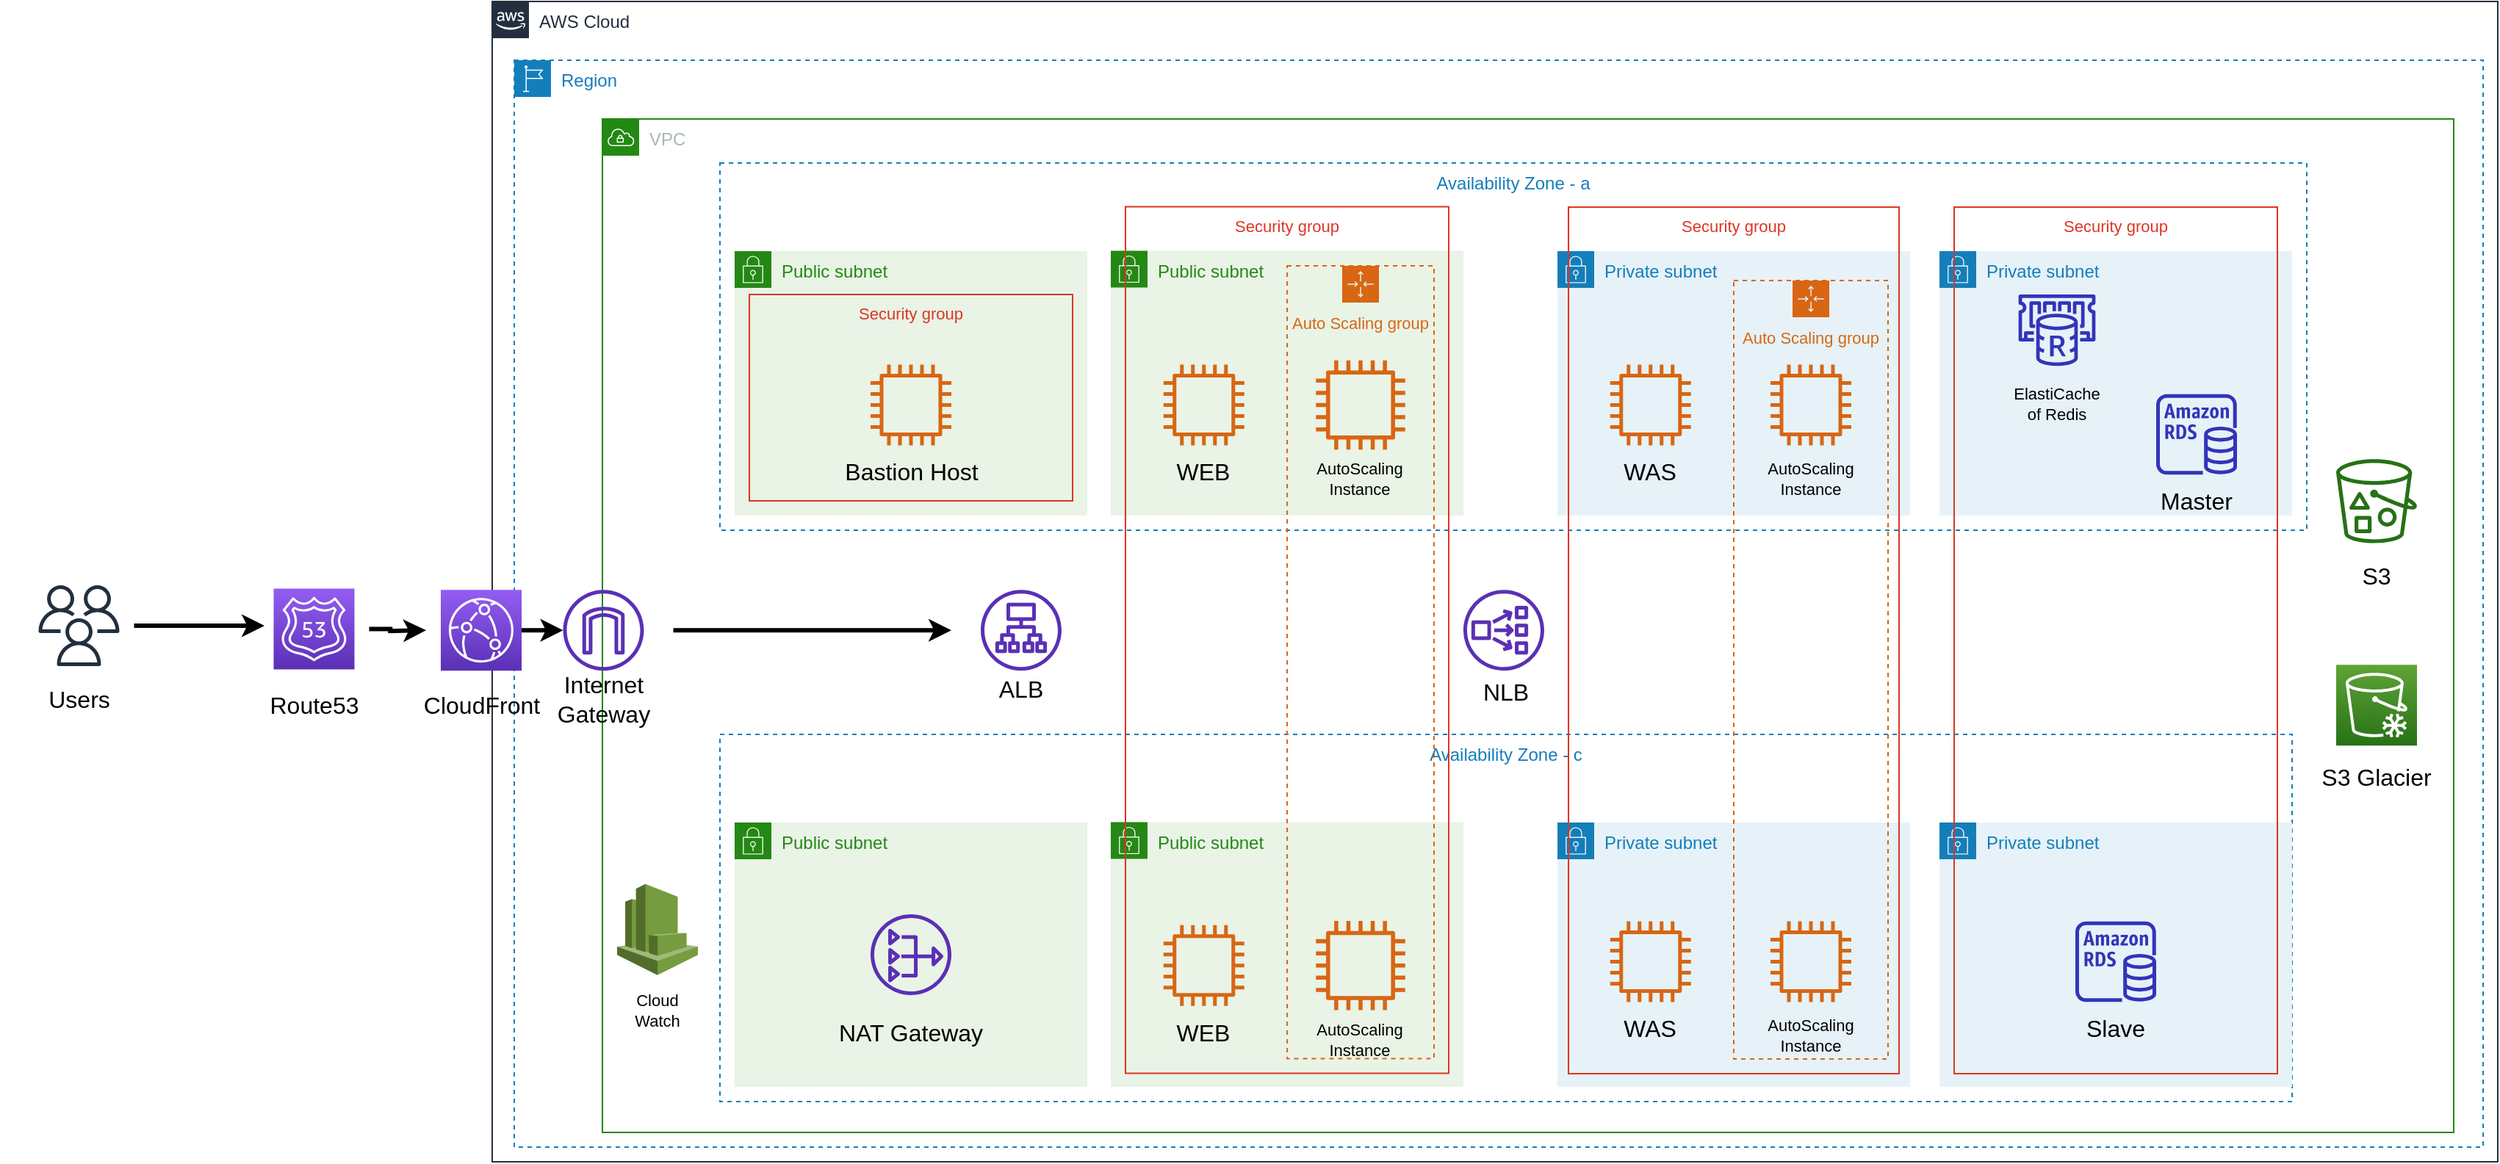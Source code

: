 <mxfile version="14.6.12" type="github" pages="5">
  <diagram id="Ht1M8jgEwFfnCIfOTk4-" name="Page-1">
    <mxGraphModel dx="772" dy="800" grid="1" gridSize="10" guides="1" tooltips="1" connect="1" arrows="1" fold="1" page="1" pageScale="1" pageWidth="1920" pageHeight="1200" math="0" shadow="0">
      <root>
        <mxCell id="0" />
        <mxCell id="1" parent="0" />
        <mxCell id="_yD5BJ_IX_0-f0F1RAHl-1" value="AWS Cloud" style="points=[[0,0],[0.25,0],[0.5,0],[0.75,0],[1,0],[1,0.25],[1,0.5],[1,0.75],[1,1],[0.75,1],[0.5,1],[0.25,1],[0,1],[0,0.75],[0,0.5],[0,0.25]];outlineConnect=0;gradientColor=none;html=1;whiteSpace=wrap;fontSize=12;fontStyle=0;shape=mxgraph.aws4.group;grIcon=mxgraph.aws4.group_aws_cloud_alt;strokeColor=#232F3E;fillColor=none;verticalAlign=top;align=left;spacingLeft=30;fontColor=#232F3E;dashed=0;" parent="1" vertex="1">
          <mxGeometry x="395" y="120" width="1365" height="790" as="geometry" />
        </mxCell>
        <mxCell id="_yD5BJ_IX_0-f0F1RAHl-2" value="Region" style="points=[[0,0],[0.25,0],[0.5,0],[0.75,0],[1,0],[1,0.25],[1,0.5],[1,0.75],[1,1],[0.75,1],[0.5,1],[0.25,1],[0,1],[0,0.75],[0,0.5],[0,0.25]];outlineConnect=0;gradientColor=none;html=1;whiteSpace=wrap;fontSize=12;fontStyle=0;shape=mxgraph.aws4.group;grIcon=mxgraph.aws4.group_region;strokeColor=#147EBA;fillColor=none;verticalAlign=top;align=left;spacingLeft=30;fontColor=#147EBA;dashed=1;" parent="1" vertex="1">
          <mxGeometry x="410" y="160" width="1340" height="740" as="geometry" />
        </mxCell>
        <mxCell id="_yD5BJ_IX_0-f0F1RAHl-3" value="VPC" style="points=[[0,0],[0.25,0],[0.5,0],[0.75,0],[1,0],[1,0.25],[1,0.5],[1,0.75],[1,1],[0.75,1],[0.5,1],[0.25,1],[0,1],[0,0.75],[0,0.5],[0,0.25]];outlineConnect=0;gradientColor=none;html=1;whiteSpace=wrap;fontSize=12;fontStyle=0;shape=mxgraph.aws4.group;grIcon=mxgraph.aws4.group_vpc;strokeColor=#248814;fillColor=none;verticalAlign=top;align=left;spacingLeft=30;fontColor=#AAB7B8;dashed=0;" parent="1" vertex="1">
          <mxGeometry x="470" y="200" width="1260" height="690" as="geometry" />
        </mxCell>
        <mxCell id="_yD5BJ_IX_0-f0F1RAHl-5" value="Availability Zone - a" style="fillColor=none;strokeColor=#147EBA;dashed=1;verticalAlign=top;fontStyle=0;fontColor=#147EBA;" parent="1" vertex="1">
          <mxGeometry x="550" y="230" width="1080" height="250" as="geometry" />
        </mxCell>
        <mxCell id="D4jdWQZCXnw8QbUClepW-1" value="Availability Zone - c" style="fillColor=none;strokeColor=#147EBA;dashed=1;verticalAlign=top;fontStyle=0;fontColor=#147EBA;" parent="1" vertex="1">
          <mxGeometry x="550" y="619" width="1070" height="250" as="geometry" />
        </mxCell>
        <mxCell id="D4jdWQZCXnw8QbUClepW-2" value="Private subnet" style="points=[[0,0],[0.25,0],[0.5,0],[0.75,0],[1,0],[1,0.25],[1,0.5],[1,0.75],[1,1],[0.75,1],[0.5,1],[0.25,1],[0,1],[0,0.75],[0,0.5],[0,0.25]];outlineConnect=0;gradientColor=none;html=1;whiteSpace=wrap;fontSize=12;fontStyle=0;shape=mxgraph.aws4.group;grIcon=mxgraph.aws4.group_security_group;grStroke=0;strokeColor=#147EBA;fillColor=#E6F2F8;verticalAlign=top;align=left;spacingLeft=30;fontColor=#147EBA;dashed=0;" parent="1" vertex="1">
          <mxGeometry x="1120" y="679" width="240" height="180" as="geometry" />
        </mxCell>
        <mxCell id="_yD5BJ_IX_0-f0F1RAHl-7" value="Private subnet" style="points=[[0,0],[0.25,0],[0.5,0],[0.75,0],[1,0],[1,0.25],[1,0.5],[1,0.75],[1,1],[0.75,1],[0.5,1],[0.25,1],[0,1],[0,0.75],[0,0.5],[0,0.25]];outlineConnect=0;gradientColor=none;html=1;whiteSpace=wrap;fontSize=12;fontStyle=0;shape=mxgraph.aws4.group;grIcon=mxgraph.aws4.group_security_group;grStroke=0;strokeColor=#147EBA;fillColor=#E6F2F8;verticalAlign=top;align=left;spacingLeft=30;fontColor=#147EBA;dashed=0;" parent="1" vertex="1">
          <mxGeometry x="1120" y="290" width="240" height="180" as="geometry" />
        </mxCell>
        <mxCell id="_yD5BJ_IX_0-f0F1RAHl-26" value="&lt;font style=&quot;font-size: 11px&quot;&gt;Auto Scaling group&lt;/font&gt;" style="points=[[0,0],[0.25,0],[0.5,0],[0.75,0],[1,0],[1,0.25],[1,0.5],[1,0.75],[1,1],[0.75,1],[0.5,1],[0.25,1],[0,1],[0,0.75],[0,0.5],[0,0.25]];outlineConnect=0;gradientColor=none;html=1;whiteSpace=wrap;fontSize=12;fontStyle=0;shape=mxgraph.aws4.groupCenter;grIcon=mxgraph.aws4.group_auto_scaling_group;grStroke=1;strokeColor=#D86613;fillColor=none;verticalAlign=top;align=center;fontColor=#D86613;dashed=1;spacingTop=25;" parent="1" vertex="1">
          <mxGeometry x="1240" y="310" width="105" height="530" as="geometry" />
        </mxCell>
        <mxCell id="_yD5BJ_IX_0-f0F1RAHl-8" value="Security group" style="fillColor=none;strokeColor=#DD3522;verticalAlign=top;fontStyle=0;fontColor=#DD3522;fontSize=11;" parent="1" vertex="1">
          <mxGeometry x="1127.5" y="260" width="225" height="590" as="geometry" />
        </mxCell>
        <mxCell id="D4jdWQZCXnw8QbUClepW-16" value="Private subnet" style="points=[[0,0],[0.25,0],[0.5,0],[0.75,0],[1,0],[1,0.25],[1,0.5],[1,0.75],[1,1],[0.75,1],[0.5,1],[0.25,1],[0,1],[0,0.75],[0,0.5],[0,0.25]];outlineConnect=0;gradientColor=none;html=1;whiteSpace=wrap;fontSize=12;fontStyle=0;shape=mxgraph.aws4.group;grIcon=mxgraph.aws4.group_security_group;grStroke=0;strokeColor=#147EBA;fillColor=#E6F2F8;verticalAlign=top;align=left;spacingLeft=30;fontColor=#147EBA;dashed=0;" parent="1" vertex="1">
          <mxGeometry x="1380" y="679" width="240" height="180" as="geometry" />
        </mxCell>
        <mxCell id="_yD5BJ_IX_0-f0F1RAHl-9" value="Public subnet" style="points=[[0,0],[0.25,0],[0.5,0],[0.75,0],[1,0],[1,0.25],[1,0.5],[1,0.75],[1,1],[0.75,1],[0.5,1],[0.25,1],[0,1],[0,0.75],[0,0.5],[0,0.25]];outlineConnect=0;gradientColor=none;html=1;whiteSpace=wrap;fontSize=12;fontStyle=0;shape=mxgraph.aws4.group;grIcon=mxgraph.aws4.group_security_group;grStroke=0;strokeColor=#248814;fillColor=#E9F3E6;verticalAlign=top;align=left;spacingLeft=30;fontColor=#248814;dashed=0;" parent="1" vertex="1">
          <mxGeometry x="816" y="289.75" width="240" height="180.25" as="geometry" />
        </mxCell>
        <mxCell id="_yD5BJ_IX_0-f0F1RAHl-13" value="Public subnet" style="points=[[0,0],[0.25,0],[0.5,0],[0.75,0],[1,0],[1,0.25],[1,0.5],[1,0.75],[1,1],[0.75,1],[0.5,1],[0.25,1],[0,1],[0,0.75],[0,0.5],[0,0.25]];outlineConnect=0;gradientColor=none;html=1;whiteSpace=wrap;fontSize=12;fontStyle=0;shape=mxgraph.aws4.group;grIcon=mxgraph.aws4.group_security_group;grStroke=0;strokeColor=#248814;fillColor=#E9F3E6;verticalAlign=top;align=left;spacingLeft=30;fontColor=#248814;dashed=0;" parent="1" vertex="1">
          <mxGeometry x="560" y="290" width="240" height="180" as="geometry" />
        </mxCell>
        <mxCell id="_yD5BJ_IX_0-f0F1RAHl-14" value="Security group" style="fillColor=none;strokeColor=#DD3522;verticalAlign=top;fontStyle=0;fontColor=#DD3522;fontSize=11;" parent="1" vertex="1">
          <mxGeometry x="570" y="319.5" width="220" height="140.5" as="geometry" />
        </mxCell>
        <mxCell id="_yD5BJ_IX_0-f0F1RAHl-15" value="" style="outlineConnect=0;fontColor=#232F3E;gradientColor=none;fillColor=#D86613;strokeColor=none;dashed=0;verticalLabelPosition=bottom;verticalAlign=top;align=center;html=1;fontSize=12;fontStyle=0;aspect=fixed;pointerEvents=1;shape=mxgraph.aws4.instance2;" parent="1" vertex="1">
          <mxGeometry x="652.5" y="367.25" width="55" height="55" as="geometry" />
        </mxCell>
        <mxCell id="_yD5BJ_IX_0-f0F1RAHl-16" value="&lt;font size=&quot;3&quot;&gt;Bastion Host&lt;/font&gt;" style="text;html=1;strokeColor=none;fillColor=none;align=center;verticalAlign=middle;whiteSpace=wrap;rounded=0;" parent="1" vertex="1">
          <mxGeometry x="632.5" y="430" width="95" height="20" as="geometry" />
        </mxCell>
        <mxCell id="_yD5BJ_IX_0-f0F1RAHl-17" value="&lt;font style=&quot;font-size: 16px&quot;&gt;WEB&lt;/font&gt;" style="text;html=1;strokeColor=none;fillColor=none;align=center;verticalAlign=middle;whiteSpace=wrap;rounded=0;" parent="1" vertex="1">
          <mxGeometry x="859.38" y="430" width="40" height="20" as="geometry" />
        </mxCell>
        <mxCell id="_yD5BJ_IX_0-f0F1RAHl-18" value="" style="outlineConnect=0;fontColor=#232F3E;gradientColor=none;fillColor=#D86613;strokeColor=none;dashed=0;verticalLabelPosition=bottom;verticalAlign=top;align=center;html=1;fontSize=12;fontStyle=0;aspect=fixed;pointerEvents=1;shape=mxgraph.aws4.instance2;" parent="1" vertex="1">
          <mxGeometry x="851.88" y="367.25" width="55" height="55" as="geometry" />
        </mxCell>
        <mxCell id="_yD5BJ_IX_0-f0F1RAHl-20" value="&lt;font style=&quot;font-size: 11px;&quot;&gt;AutoScaling&lt;br style=&quot;font-size: 11px;&quot;&gt;Instance&lt;br style=&quot;font-size: 11px;&quot;&gt;&lt;/font&gt;" style="text;html=1;strokeColor=none;fillColor=none;align=center;verticalAlign=middle;whiteSpace=wrap;rounded=0;fontSize=11;spacingTop=0;" parent="1" vertex="1">
          <mxGeometry x="937.375" y="430" width="97.25" height="30" as="geometry" />
        </mxCell>
        <mxCell id="_yD5BJ_IX_0-f0F1RAHl-21" value="" style="outlineConnect=0;fontColor=#232F3E;gradientColor=none;fillColor=#D86613;strokeColor=none;dashed=0;verticalLabelPosition=bottom;verticalAlign=top;align=center;html=1;fontSize=12;fontStyle=0;aspect=fixed;pointerEvents=1;shape=mxgraph.aws4.instance2;" parent="1" vertex="1">
          <mxGeometry x="955.62" y="364.37" width="60.76" height="60.76" as="geometry" />
        </mxCell>
        <mxCell id="_yD5BJ_IX_0-f0F1RAHl-32" value="Private subnet" style="points=[[0,0],[0.25,0],[0.5,0],[0.75,0],[1,0],[1,0.25],[1,0.5],[1,0.75],[1,1],[0.75,1],[0.5,1],[0.25,1],[0,1],[0,0.75],[0,0.5],[0,0.25]];outlineConnect=0;gradientColor=none;html=1;whiteSpace=wrap;fontSize=12;fontStyle=0;shape=mxgraph.aws4.group;grIcon=mxgraph.aws4.group_security_group;grStroke=0;strokeColor=#147EBA;fillColor=#E6F2F8;verticalAlign=top;align=left;spacingLeft=30;fontColor=#147EBA;dashed=0;" parent="1" vertex="1">
          <mxGeometry x="1380" y="290" width="240" height="180" as="geometry" />
        </mxCell>
        <mxCell id="_yD5BJ_IX_0-f0F1RAHl-33" value="Security group" style="fillColor=none;strokeColor=#DD3522;verticalAlign=top;fontStyle=0;fontColor=#DD3522;fontSize=11;" parent="1" vertex="1">
          <mxGeometry x="1390" y="260" width="220" height="590" as="geometry" />
        </mxCell>
        <mxCell id="_yD5BJ_IX_0-f0F1RAHl-36" value="" style="outlineConnect=0;fontColor=#232F3E;gradientColor=none;fillColor=#3334B9;strokeColor=none;dashed=0;verticalLabelPosition=bottom;verticalAlign=top;align=center;html=1;fontSize=12;fontStyle=0;aspect=fixed;pointerEvents=1;shape=mxgraph.aws4.elasticache_for_redis;" parent="1" vertex="1">
          <mxGeometry x="1432.5" y="319.495" width="55" height="48.65" as="geometry" />
        </mxCell>
        <mxCell id="_yD5BJ_IX_0-f0F1RAHl-39" value="&lt;font size=&quot;3&quot;&gt;Master&lt;/font&gt;" style="text;html=1;strokeColor=none;fillColor=none;align=center;verticalAlign=middle;whiteSpace=wrap;rounded=0;" parent="1" vertex="1">
          <mxGeometry x="1527.94" y="450" width="54.12" height="20" as="geometry" />
        </mxCell>
        <mxCell id="_yD5BJ_IX_0-f0F1RAHl-41" value="" style="outlineConnect=0;fontColor=#232F3E;gradientColor=none;fillColor=#3334B9;strokeColor=none;dashed=0;verticalLabelPosition=bottom;verticalAlign=top;align=center;html=1;fontSize=12;fontStyle=0;aspect=fixed;pointerEvents=1;shape=mxgraph.aws4.rds_instance;" parent="1" vertex="1">
          <mxGeometry x="1527.5" y="387.25" width="55" height="55" as="geometry" />
        </mxCell>
        <mxCell id="_yD5BJ_IX_0-f0F1RAHl-42" value="" style="outlineConnect=0;fontColor=#232F3E;gradientColor=none;fillColor=#3334B9;strokeColor=none;dashed=0;verticalLabelPosition=bottom;verticalAlign=top;align=center;html=1;fontSize=12;fontStyle=0;aspect=fixed;pointerEvents=1;shape=mxgraph.aws4.rds_instance;" parent="1" vertex="1">
          <mxGeometry x="1472.5" y="746.25" width="55" height="55" as="geometry" />
        </mxCell>
        <mxCell id="_yD5BJ_IX_0-f0F1RAHl-43" value="&lt;font size=&quot;3&quot;&gt;Slave&lt;/font&gt;" style="text;html=1;strokeColor=none;fillColor=none;align=center;verticalAlign=middle;whiteSpace=wrap;rounded=0;" parent="1" vertex="1">
          <mxGeometry x="1476.25" y="809" width="47.5" height="20" as="geometry" />
        </mxCell>
        <mxCell id="_yD5BJ_IX_0-f0F1RAHl-44" value="&lt;font style=&quot;font-size: 11px&quot;&gt;ElastiCache&lt;br&gt;of Redis&lt;br style=&quot;font-size: 11px&quot;&gt;&lt;/font&gt;" style="text;html=1;strokeColor=none;fillColor=none;align=center;verticalAlign=middle;whiteSpace=wrap;rounded=0;fontSize=11;spacingTop=0;" parent="1" vertex="1">
          <mxGeometry x="1430" y="378.82" width="60" height="30" as="geometry" />
        </mxCell>
        <mxCell id="_yD5BJ_IX_0-f0F1RAHl-45" value="" style="outlineConnect=0;fontColor=#232F3E;gradientColor=none;fillColor=#277116;strokeColor=none;dashed=0;verticalLabelPosition=bottom;verticalAlign=top;align=center;html=1;fontSize=12;fontStyle=0;aspect=fixed;pointerEvents=1;shape=mxgraph.aws4.bucket_with_objects;" parent="1" vertex="1">
          <mxGeometry x="1650" y="431.6" width="55" height="57.2" as="geometry" />
        </mxCell>
        <mxCell id="_yD5BJ_IX_0-f0F1RAHl-46" value="&lt;font size=&quot;3&quot;&gt;S3&lt;/font&gt;" style="text;html=1;strokeColor=none;fillColor=none;align=center;verticalAlign=middle;whiteSpace=wrap;rounded=0;" parent="1" vertex="1">
          <mxGeometry x="1630" y="500.6" width="95" height="20" as="geometry" />
        </mxCell>
        <mxCell id="_yD5BJ_IX_0-f0F1RAHl-47" value="&lt;font style=&quot;font-size: 11px;&quot;&gt;Cloud&lt;br style=&quot;font-size: 11px;&quot;&gt;Watch&lt;/font&gt;" style="text;html=1;strokeColor=none;fillColor=none;align=center;verticalAlign=middle;whiteSpace=wrap;rounded=0;fontSize=11;" parent="1" vertex="1">
          <mxGeometry x="460" y="796.88" width="95" height="20" as="geometry" />
        </mxCell>
        <mxCell id="_yD5BJ_IX_0-f0F1RAHl-49" value="" style="points=[[0,0,0],[0.25,0,0],[0.5,0,0],[0.75,0,0],[1,0,0],[0,1,0],[0.25,1,0],[0.5,1,0],[0.75,1,0],[1,1,0],[0,0.25,0],[0,0.5,0],[0,0.75,0],[1,0.25,0],[1,0.5,0],[1,0.75,0]];outlineConnect=0;fontColor=#232F3E;gradientColor=#60A337;gradientDirection=north;fillColor=#277116;strokeColor=#ffffff;dashed=0;verticalLabelPosition=bottom;verticalAlign=top;align=center;html=1;fontSize=12;fontStyle=0;aspect=fixed;shape=mxgraph.aws4.resourceIcon;resIcon=mxgraph.aws4.glacier;" parent="1" vertex="1">
          <mxGeometry x="1650" y="571.6" width="55" height="55" as="geometry" />
        </mxCell>
        <mxCell id="_yD5BJ_IX_0-f0F1RAHl-50" value="&lt;font size=&quot;3&quot;&gt;S3 Glacier&lt;br&gt;&lt;/font&gt;" style="text;html=1;strokeColor=none;fillColor=none;align=center;verticalAlign=middle;whiteSpace=wrap;rounded=0;" parent="1" vertex="1">
          <mxGeometry x="1630" y="638.4" width="95" height="20" as="geometry" />
        </mxCell>
        <mxCell id="_yD5BJ_IX_0-f0F1RAHl-51" value="" style="outlineConnect=0;dashed=0;verticalLabelPosition=bottom;verticalAlign=top;align=center;html=1;shape=mxgraph.aws3.cloudwatch;fillColor=#759C3E;gradientColor=none;aspect=fixed;" parent="1" vertex="1">
          <mxGeometry x="480" y="720.88" width="55" height="62" as="geometry" />
        </mxCell>
        <mxCell id="-RbR1VgaWbQ4m2F6ZF02-16" style="edgeStyle=orthogonalEdgeStyle;rounded=0;sketch=0;orthogonalLoop=1;jettySize=auto;html=1;shadow=0;fontSize=60;sourcePerimeterSpacing=0;targetPerimeterSpacing=0;strokeWidth=3;" parent="1" source="_yD5BJ_IX_0-f0F1RAHl-59" target="_yD5BJ_IX_0-f0F1RAHl-37" edge="1">
          <mxGeometry relative="1" as="geometry" />
        </mxCell>
        <mxCell id="_yD5BJ_IX_0-f0F1RAHl-59" value="" style="points=[[0,0,0],[0.25,0,0],[0.5,0,0],[0.75,0,0],[1,0,0],[0,1,0],[0.25,1,0],[0.5,1,0],[0.75,1,0],[1,1,0],[0,0.25,0],[0,0.5,0],[0,0.75,0],[1,0.25,0],[1,0.5,0],[1,0.75,0]];outlineConnect=0;fontColor=#232F3E;gradientColor=#945DF2;gradientDirection=north;fillColor=#5A30B5;strokeColor=#ffffff;dashed=0;verticalLabelPosition=bottom;verticalAlign=top;align=center;html=1;fontSize=12;fontStyle=0;aspect=fixed;shape=mxgraph.aws4.resourceIcon;resIcon=mxgraph.aws4.cloudfront;" parent="1" vertex="1">
          <mxGeometry x="360" y="520.6" width="55" height="55" as="geometry" />
        </mxCell>
        <mxCell id="-RbR1VgaWbQ4m2F6ZF02-12" style="edgeStyle=orthogonalEdgeStyle;rounded=0;sketch=0;orthogonalLoop=1;jettySize=auto;html=1;shadow=0;fontSize=60;sourcePerimeterSpacing=10;targetPerimeterSpacing=10;strokeWidth=3;" parent="1" source="_yD5BJ_IX_0-f0F1RAHl-61" edge="1">
          <mxGeometry relative="1" as="geometry">
            <mxPoint x="350" y="548.1" as="targetPoint" />
          </mxGeometry>
        </mxCell>
        <mxCell id="_yD5BJ_IX_0-f0F1RAHl-61" value="" style="points=[[0,0,0],[0.25,0,0],[0.5,0,0],[0.75,0,0],[1,0,0],[0,1,0],[0.25,1,0],[0.5,1,0],[0.75,1,0],[1,1,0],[0,0.25,0],[0,0.5,0],[0,0.75,0],[1,0.25,0],[1,0.5,0],[1,0.75,0]];outlineConnect=0;fontColor=#232F3E;gradientColor=#945DF2;gradientDirection=north;fillColor=#5A30B5;strokeColor=#ffffff;dashed=0;verticalLabelPosition=bottom;verticalAlign=top;align=center;html=1;fontSize=12;fontStyle=0;aspect=fixed;shape=mxgraph.aws4.resourceIcon;resIcon=mxgraph.aws4.route_53;" parent="1" vertex="1">
          <mxGeometry x="246.25" y="519.7" width="55" height="55" as="geometry" />
        </mxCell>
        <mxCell id="D4jdWQZCXnw8QbUClepW-3" value="Public subnet" style="points=[[0,0],[0.25,0],[0.5,0],[0.75,0],[1,0],[1,0.25],[1,0.5],[1,0.75],[1,1],[0.75,1],[0.5,1],[0.25,1],[0,1],[0,0.75],[0,0.5],[0,0.25]];outlineConnect=0;gradientColor=none;html=1;whiteSpace=wrap;fontSize=12;fontStyle=0;shape=mxgraph.aws4.group;grIcon=mxgraph.aws4.group_security_group;grStroke=0;strokeColor=#248814;fillColor=#E9F3E6;verticalAlign=top;align=left;spacingLeft=30;fontColor=#248814;dashed=0;" parent="1" vertex="1">
          <mxGeometry x="816" y="678.75" width="240" height="180.25" as="geometry" />
        </mxCell>
        <mxCell id="D4jdWQZCXnw8QbUClepW-4" value="Public subnet" style="points=[[0,0],[0.25,0],[0.5,0],[0.75,0],[1,0],[1,0.25],[1,0.5],[1,0.75],[1,1],[0.75,1],[0.5,1],[0.25,1],[0,1],[0,0.75],[0,0.5],[0,0.25]];outlineConnect=0;gradientColor=none;html=1;whiteSpace=wrap;fontSize=12;fontStyle=0;shape=mxgraph.aws4.group;grIcon=mxgraph.aws4.group_security_group;grStroke=0;strokeColor=#248814;fillColor=#E9F3E6;verticalAlign=top;align=left;spacingLeft=30;fontColor=#248814;dashed=0;" parent="1" vertex="1">
          <mxGeometry x="560" y="679" width="240" height="180" as="geometry" />
        </mxCell>
        <mxCell id="D4jdWQZCXnw8QbUClepW-8" value="&lt;font style=&quot;font-size: 16px&quot;&gt;WEB&lt;/font&gt;" style="text;html=1;strokeColor=none;fillColor=none;align=center;verticalAlign=middle;whiteSpace=wrap;rounded=0;" parent="1" vertex="1">
          <mxGeometry x="859.38" y="811.63" width="40" height="20" as="geometry" />
        </mxCell>
        <mxCell id="D4jdWQZCXnw8QbUClepW-9" value="" style="outlineConnect=0;fontColor=#232F3E;gradientColor=none;fillColor=#D86613;strokeColor=none;dashed=0;verticalLabelPosition=bottom;verticalAlign=top;align=center;html=1;fontSize=12;fontStyle=0;aspect=fixed;pointerEvents=1;shape=mxgraph.aws4.instance2;" parent="1" vertex="1">
          <mxGeometry x="851.88" y="748.88" width="55" height="55" as="geometry" />
        </mxCell>
        <mxCell id="D4jdWQZCXnw8QbUClepW-10" value="&lt;font style=&quot;font-size: 11px;&quot;&gt;AutoScaling&lt;br style=&quot;font-size: 11px;&quot;&gt;Instance&lt;br style=&quot;font-size: 11px;&quot;&gt;&lt;/font&gt;" style="text;html=1;strokeColor=none;fillColor=none;align=center;verticalAlign=middle;whiteSpace=wrap;rounded=0;fontSize=11;spacingTop=0;" parent="1" vertex="1">
          <mxGeometry x="937.375" y="811.63" width="97.25" height="30" as="geometry" />
        </mxCell>
        <mxCell id="D4jdWQZCXnw8QbUClepW-11" value="" style="outlineConnect=0;fontColor=#232F3E;gradientColor=none;fillColor=#D86613;strokeColor=none;dashed=0;verticalLabelPosition=bottom;verticalAlign=top;align=center;html=1;fontSize=12;fontStyle=0;aspect=fixed;pointerEvents=1;shape=mxgraph.aws4.instance2;" parent="1" vertex="1">
          <mxGeometry x="955.62" y="746" width="60.76" height="60.76" as="geometry" />
        </mxCell>
        <mxCell id="D4jdWQZCXnw8QbUClepW-12" value="&lt;font style=&quot;font-size: 16px&quot;&gt;WAS&lt;/font&gt;" style="text;html=1;strokeColor=none;fillColor=none;align=center;verticalAlign=middle;whiteSpace=wrap;rounded=0;" parent="1" vertex="1">
          <mxGeometry x="1163.38" y="809" width="40" height="20" as="geometry" />
        </mxCell>
        <mxCell id="D4jdWQZCXnw8QbUClepW-13" value="" style="outlineConnect=0;fontColor=#232F3E;gradientColor=none;fillColor=#D86613;strokeColor=none;dashed=0;verticalLabelPosition=bottom;verticalAlign=top;align=center;html=1;fontSize=12;fontStyle=0;aspect=fixed;pointerEvents=1;shape=mxgraph.aws4.instance2;" parent="1" vertex="1">
          <mxGeometry x="1155.88" y="746.25" width="55" height="55" as="geometry" />
        </mxCell>
        <mxCell id="D4jdWQZCXnw8QbUClepW-14" value="&lt;font style=&quot;font-size: 11px;&quot;&gt;AutoScaling&lt;br style=&quot;font-size: 11px;&quot;&gt;Instance&lt;br style=&quot;font-size: 11px;&quot;&gt;&lt;/font&gt;" style="text;html=1;strokeColor=none;fillColor=none;align=center;verticalAlign=middle;whiteSpace=wrap;rounded=0;fontSize=11;spacingTop=0;" parent="1" vertex="1">
          <mxGeometry x="1243.875" y="809" width="97.25" height="30" as="geometry" />
        </mxCell>
        <mxCell id="D4jdWQZCXnw8QbUClepW-15" value="" style="outlineConnect=0;fontColor=#232F3E;gradientColor=none;fillColor=#D86613;strokeColor=none;dashed=0;verticalLabelPosition=bottom;verticalAlign=top;align=center;html=1;fontSize=12;fontStyle=0;aspect=fixed;pointerEvents=1;shape=mxgraph.aws4.instance2;" parent="1" vertex="1">
          <mxGeometry x="1265" y="746.25" width="55" height="55" as="geometry" />
        </mxCell>
        <mxCell id="_yD5BJ_IX_0-f0F1RAHl-11" value="Security group" style="fillColor=none;strokeColor=#DD3522;verticalAlign=top;fontStyle=0;fontColor=#DD3522;fontSize=11;" parent="1" vertex="1">
          <mxGeometry x="826" y="259.75" width="220" height="590" as="geometry" />
        </mxCell>
        <mxCell id="_yD5BJ_IX_0-f0F1RAHl-19" value="&lt;font style=&quot;font-size: 11px&quot;&gt;Auto Scaling group&lt;/font&gt;" style="points=[[0,0],[0.25,0],[0.5,0],[0.75,0],[1,0],[1,0.25],[1,0.5],[1,0.75],[1,1],[0.75,1],[0.5,1],[0.25,1],[0,1],[0,0.75],[0,0.5],[0,0.25]];outlineConnect=0;gradientColor=none;html=1;whiteSpace=wrap;fontSize=12;fontStyle=0;shape=mxgraph.aws4.groupCenter;grIcon=mxgraph.aws4.group_auto_scaling_group;grStroke=1;strokeColor=#D86613;fillColor=none;verticalAlign=top;align=center;fontColor=#D86613;dashed=1;spacingTop=25;" parent="1" vertex="1">
          <mxGeometry x="936" y="300" width="100" height="539.75" as="geometry" />
        </mxCell>
        <mxCell id="-RbR1VgaWbQ4m2F6ZF02-1" value="" style="outlineConnect=0;fontColor=#232F3E;gradientColor=none;fillColor=#5A30B5;strokeColor=none;dashed=0;verticalLabelPosition=bottom;verticalAlign=top;align=center;html=1;fontSize=12;fontStyle=0;aspect=fixed;pointerEvents=1;shape=mxgraph.aws4.nat_gateway;" parent="1" vertex="1">
          <mxGeometry x="652.5" y="741.5" width="55" height="55" as="geometry" />
        </mxCell>
        <mxCell id="-RbR1VgaWbQ4m2F6ZF02-2" value="&lt;font size=&quot;3&quot;&gt;NAT Gateway&lt;/font&gt;" style="text;html=1;strokeColor=none;fillColor=none;align=center;verticalAlign=middle;whiteSpace=wrap;rounded=0;" parent="1" vertex="1">
          <mxGeometry x="626.25" y="811.63" width="107.5" height="20" as="geometry" />
        </mxCell>
        <mxCell id="-RbR1VgaWbQ4m2F6ZF02-6" value="&lt;font size=&quot;3&quot;&gt;CloudFront&lt;br&gt;&lt;/font&gt;" style="text;html=1;strokeColor=none;fillColor=none;align=center;verticalAlign=middle;whiteSpace=wrap;rounded=0;" parent="1" vertex="1">
          <mxGeometry x="333.75" y="584.1" width="107.5" height="30" as="geometry" />
        </mxCell>
        <mxCell id="-RbR1VgaWbQ4m2F6ZF02-7" value="&lt;font size=&quot;3&quot;&gt;Route53&lt;br&gt;&lt;/font&gt;" style="text;html=1;strokeColor=none;fillColor=none;align=center;verticalAlign=middle;whiteSpace=wrap;rounded=0;" parent="1" vertex="1">
          <mxGeometry x="220" y="584.1" width="107.5" height="30" as="geometry" />
        </mxCell>
        <mxCell id="-RbR1VgaWbQ4m2F6ZF02-20" style="edgeStyle=orthogonalEdgeStyle;rounded=0;sketch=0;orthogonalLoop=1;jettySize=auto;html=1;shadow=0;fontSize=60;sourcePerimeterSpacing=10;targetPerimeterSpacing=10;strokeWidth=3;" parent="1" source="-RbR1VgaWbQ4m2F6ZF02-8" edge="1">
          <mxGeometry relative="1" as="geometry">
            <mxPoint x="240" y="545.0" as="targetPoint" />
          </mxGeometry>
        </mxCell>
        <mxCell id="-RbR1VgaWbQ4m2F6ZF02-8" value="" style="outlineConnect=0;fontColor=#232F3E;gradientColor=none;fillColor=#232F3E;strokeColor=none;dashed=0;verticalLabelPosition=bottom;verticalAlign=top;align=center;html=1;fontSize=12;fontStyle=0;aspect=fixed;pointerEvents=1;shape=mxgraph.aws4.users;" parent="1" vertex="1">
          <mxGeometry x="86.25" y="517.5" width="55" height="55" as="geometry" />
        </mxCell>
        <mxCell id="-RbR1VgaWbQ4m2F6ZF02-9" value="&lt;font size=&quot;3&quot;&gt;Users&lt;br&gt;&lt;/font&gt;" style="text;html=1;strokeColor=none;fillColor=none;align=center;verticalAlign=middle;whiteSpace=wrap;rounded=0;" parent="1" vertex="1">
          <mxGeometry x="60" y="580" width="107.5" height="30" as="geometry" />
        </mxCell>
        <mxCell id="-RbR1VgaWbQ4m2F6ZF02-17" style="edgeStyle=orthogonalEdgeStyle;rounded=0;sketch=0;orthogonalLoop=1;jettySize=auto;html=1;shadow=0;fontSize=60;sourcePerimeterSpacing=20;targetPerimeterSpacing=20;strokeWidth=3;" parent="1" source="_yD5BJ_IX_0-f0F1RAHl-37" target="_yD5BJ_IX_0-f0F1RAHl-38" edge="1">
          <mxGeometry relative="1" as="geometry" />
        </mxCell>
        <mxCell id="_yD5BJ_IX_0-f0F1RAHl-37" value="" style="outlineConnect=0;fontColor=#232F3E;gradientColor=none;fillColor=#5A30B5;strokeColor=none;dashed=0;verticalLabelPosition=bottom;verticalAlign=top;align=center;html=1;fontSize=12;fontStyle=0;aspect=fixed;pointerEvents=1;shape=mxgraph.aws4.internet_gateway;" parent="1" vertex="1">
          <mxGeometry x="443.25" y="520.6" width="55" height="55" as="geometry" />
        </mxCell>
        <mxCell id="-RbR1VgaWbQ4m2F6ZF02-5" value="&lt;font size=&quot;3&quot;&gt;Internet&lt;br&gt;Gateway&lt;br&gt;&lt;/font&gt;" style="text;html=1;strokeColor=none;fillColor=none;align=center;verticalAlign=middle;whiteSpace=wrap;rounded=0;" parent="1" vertex="1">
          <mxGeometry x="417" y="580" width="107.5" height="30" as="geometry" />
        </mxCell>
        <mxCell id="_yD5BJ_IX_0-f0F1RAHl-38" value="" style="outlineConnect=0;fontColor=#232F3E;gradientColor=none;fillColor=#5A30B5;strokeColor=none;dashed=0;verticalLabelPosition=bottom;verticalAlign=top;align=center;html=1;fontSize=12;fontStyle=0;aspect=fixed;pointerEvents=1;shape=mxgraph.aws4.application_load_balancer;" parent="1" vertex="1">
          <mxGeometry x="727.5" y="520.6" width="55" height="55" as="geometry" />
        </mxCell>
        <mxCell id="-RbR1VgaWbQ4m2F6ZF02-3" value="&lt;font size=&quot;3&quot;&gt;ALB&lt;/font&gt;" style="text;html=1;strokeColor=none;fillColor=none;align=center;verticalAlign=middle;whiteSpace=wrap;rounded=0;" parent="1" vertex="1">
          <mxGeometry x="701.25" y="578.1" width="107.5" height="20" as="geometry" />
        </mxCell>
        <mxCell id="_yD5BJ_IX_0-f0F1RAHl-53" value="" style="outlineConnect=0;fontColor=#232F3E;gradientColor=none;fillColor=#5A30B5;strokeColor=none;dashed=0;verticalLabelPosition=bottom;verticalAlign=top;align=center;html=1;fontSize=12;fontStyle=0;aspect=fixed;pointerEvents=1;shape=mxgraph.aws4.network_load_balancer;" parent="1" vertex="1">
          <mxGeometry x="1056" y="520.6" width="55" height="55" as="geometry" />
        </mxCell>
        <mxCell id="-RbR1VgaWbQ4m2F6ZF02-4" value="&lt;font size=&quot;3&quot;&gt;NLB&lt;br&gt;&lt;/font&gt;" style="text;html=1;strokeColor=none;fillColor=none;align=center;verticalAlign=middle;whiteSpace=wrap;rounded=0;" parent="1" vertex="1">
          <mxGeometry x="1031.25" y="580" width="107.5" height="20" as="geometry" />
        </mxCell>
        <mxCell id="_yD5BJ_IX_0-f0F1RAHl-24" value="&lt;font style=&quot;font-size: 16px&quot;&gt;WAS&lt;/font&gt;" style="text;html=1;strokeColor=none;fillColor=none;align=center;verticalAlign=middle;whiteSpace=wrap;rounded=0;" parent="1" vertex="1">
          <mxGeometry x="1163.38" y="430" width="40" height="20" as="geometry" />
        </mxCell>
        <mxCell id="_yD5BJ_IX_0-f0F1RAHl-25" value="" style="outlineConnect=0;fontColor=#232F3E;gradientColor=none;fillColor=#D86613;strokeColor=none;dashed=0;verticalLabelPosition=bottom;verticalAlign=top;align=center;html=1;fontSize=12;fontStyle=0;aspect=fixed;pointerEvents=1;shape=mxgraph.aws4.instance2;" parent="1" vertex="1">
          <mxGeometry x="1155.88" y="367.25" width="55" height="55" as="geometry" />
        </mxCell>
        <mxCell id="_yD5BJ_IX_0-f0F1RAHl-27" value="&lt;font style=&quot;font-size: 11px;&quot;&gt;AutoScaling&lt;br style=&quot;font-size: 11px;&quot;&gt;Instance&lt;br style=&quot;font-size: 11px;&quot;&gt;&lt;/font&gt;" style="text;html=1;strokeColor=none;fillColor=none;align=center;verticalAlign=middle;whiteSpace=wrap;rounded=0;fontSize=11;spacingTop=0;" parent="1" vertex="1">
          <mxGeometry x="1243.875" y="430" width="97.25" height="30" as="geometry" />
        </mxCell>
        <mxCell id="_yD5BJ_IX_0-f0F1RAHl-28" value="" style="outlineConnect=0;fontColor=#232F3E;gradientColor=none;fillColor=#D86613;strokeColor=none;dashed=0;verticalLabelPosition=bottom;verticalAlign=top;align=center;html=1;fontSize=12;fontStyle=0;aspect=fixed;pointerEvents=1;shape=mxgraph.aws4.instance2;" parent="1" vertex="1">
          <mxGeometry x="1265" y="367.25" width="55" height="55" as="geometry" />
        </mxCell>
      </root>
    </mxGraphModel>
  </diagram>
  <diagram id="iWDcbCsNbG89AnMKR7Va" name="Page-2">
    <mxGraphModel dx="967" dy="800" grid="1" gridSize="10" guides="1" tooltips="1" connect="1" arrows="1" fold="1" page="1" pageScale="1" pageWidth="1920" pageHeight="1200" math="0" shadow="0">
      <root>
        <mxCell id="XeVW6aaBt2hBlzPnMe3L-0" />
        <mxCell id="XeVW6aaBt2hBlzPnMe3L-1" parent="XeVW6aaBt2hBlzPnMe3L-0" />
        <mxCell id="xAv5uIki-PpR82j_W4D4-0" value="AWS Cloud" style="points=[[0,0],[0.25,0],[0.5,0],[0.75,0],[1,0],[1,0.25],[1,0.5],[1,0.75],[1,1],[0.75,1],[0.5,1],[0.25,1],[0,1],[0,0.75],[0,0.5],[0,0.25]];outlineConnect=0;gradientColor=none;html=1;whiteSpace=wrap;fontSize=12;fontStyle=0;shape=mxgraph.aws4.group;grIcon=mxgraph.aws4.group_aws_cloud_alt;strokeColor=#232F3E;fillColor=none;verticalAlign=top;align=left;spacingLeft=30;fontColor=#232F3E;dashed=0;" parent="XeVW6aaBt2hBlzPnMe3L-1" vertex="1">
          <mxGeometry x="145" y="182.5" width="800" height="990" as="geometry" />
        </mxCell>
        <mxCell id="xAv5uIki-PpR82j_W4D4-1" value="Region" style="points=[[0,0],[0.25,0],[0.5,0],[0.75,0],[1,0],[1,0.25],[1,0.5],[1,0.75],[1,1],[0.75,1],[0.5,1],[0.25,1],[0,1],[0,0.75],[0,0.5],[0,0.25]];outlineConnect=0;gradientColor=none;html=1;whiteSpace=wrap;fontSize=12;fontStyle=0;shape=mxgraph.aws4.group;grIcon=mxgraph.aws4.group_region;strokeColor=#147EBA;fillColor=none;verticalAlign=top;align=left;spacingLeft=30;fontColor=#147EBA;dashed=1;" parent="XeVW6aaBt2hBlzPnMe3L-1" vertex="1">
          <mxGeometry x="165" y="212.5" width="760" height="950" as="geometry" />
        </mxCell>
        <mxCell id="xAv5uIki-PpR82j_W4D4-2" value="VPC" style="points=[[0,0],[0.25,0],[0.5,0],[0.75,0],[1,0],[1,0.25],[1,0.5],[1,0.75],[1,1],[0.75,1],[0.5,1],[0.25,1],[0,1],[0,0.75],[0,0.5],[0,0.25]];outlineConnect=0;gradientColor=none;html=1;whiteSpace=wrap;fontSize=12;fontStyle=0;shape=mxgraph.aws4.group;grIcon=mxgraph.aws4.group_vpc;strokeColor=#248814;fillColor=none;verticalAlign=top;align=left;spacingLeft=30;fontColor=#AAB7B8;dashed=0;" parent="XeVW6aaBt2hBlzPnMe3L-1" vertex="1">
          <mxGeometry x="185" y="252.5" width="720" height="890" as="geometry" />
        </mxCell>
        <mxCell id="htYIkZqDp2M51uO-s64P-0" value="Availability Zone 2" style="fillColor=none;strokeColor=#147EBA;dashed=1;verticalAlign=top;fontStyle=0;fontColor=#147EBA;" parent="XeVW6aaBt2hBlzPnMe3L-1" vertex="1">
          <mxGeometry x="625" y="292.5" width="260" height="740" as="geometry" />
        </mxCell>
        <mxCell id="8VvvjNV7Dd6sTgwDRcbm-12" value="Public subnet" style="points=[[0,0],[0.25,0],[0.5,0],[0.75,0],[1,0],[1,0.25],[1,0.5],[1,0.75],[1,1],[0.75,1],[0.5,1],[0.25,1],[0,1],[0,0.75],[0,0.5],[0,0.25]];outlineConnect=0;gradientColor=none;html=1;whiteSpace=wrap;fontSize=12;fontStyle=0;shape=mxgraph.aws4.group;grIcon=mxgraph.aws4.group_security_group;grStroke=0;strokeColor=#248814;fillColor=#E9F3E6;verticalAlign=top;align=left;spacingLeft=30;fontColor=#248814;dashed=0;" parent="XeVW6aaBt2hBlzPnMe3L-1" vertex="1">
          <mxGeometry x="635" y="332.5" width="240" height="150" as="geometry" />
        </mxCell>
        <mxCell id="htYIkZqDp2M51uO-s64P-27" value="Private subnet" style="points=[[0,0],[0.25,0],[0.5,0],[0.75,0],[1,0],[1,0.25],[1,0.5],[1,0.75],[1,1],[0.75,1],[0.5,1],[0.25,1],[0,1],[0,0.75],[0,0.5],[0,0.25]];outlineConnect=0;gradientColor=none;html=1;whiteSpace=wrap;fontSize=12;fontStyle=0;shape=mxgraph.aws4.group;grIcon=mxgraph.aws4.group_security_group;grStroke=0;strokeColor=#147EBA;fillColor=#E6F2F8;verticalAlign=top;align=left;spacingLeft=30;fontColor=#147EBA;dashed=0;" parent="XeVW6aaBt2hBlzPnMe3L-1" vertex="1">
          <mxGeometry x="635" y="672.5" width="240" height="170" as="geometry" />
        </mxCell>
        <mxCell id="xAv5uIki-PpR82j_W4D4-3" value="Availability Zone 1" style="fillColor=none;strokeColor=#147EBA;dashed=1;verticalAlign=top;fontStyle=0;fontColor=#147EBA;" parent="XeVW6aaBt2hBlzPnMe3L-1" vertex="1">
          <mxGeometry x="275" y="292.5" width="260" height="740" as="geometry" />
        </mxCell>
        <mxCell id="xAv5uIki-PpR82j_W4D4-19" value="Public subnet" style="points=[[0,0],[0.25,0],[0.5,0],[0.75,0],[1,0],[1,0.25],[1,0.5],[1,0.75],[1,1],[0.75,1],[0.5,1],[0.25,1],[0,1],[0,0.75],[0,0.5],[0,0.25]];outlineConnect=0;gradientColor=none;html=1;whiteSpace=wrap;fontSize=12;fontStyle=0;shape=mxgraph.aws4.group;grIcon=mxgraph.aws4.group_security_group;grStroke=0;strokeColor=#248814;fillColor=#E9F3E6;verticalAlign=top;align=left;spacingLeft=30;fontColor=#248814;dashed=0;" parent="XeVW6aaBt2hBlzPnMe3L-1" vertex="1">
          <mxGeometry x="285" y="332.5" width="240" height="150" as="geometry" />
        </mxCell>
        <mxCell id="xAv5uIki-PpR82j_W4D4-20" value="Security group" style="fillColor=none;strokeColor=#DD3522;verticalAlign=top;fontStyle=0;fontColor=#DD3522;fontSize=11;" parent="XeVW6aaBt2hBlzPnMe3L-1" vertex="1">
          <mxGeometry x="295" y="362" width="220" height="110.5" as="geometry" />
        </mxCell>
        <mxCell id="xAv5uIki-PpR82j_W4D4-22" value="" style="outlineConnect=0;fontColor=#232F3E;gradientColor=none;fillColor=#D86613;strokeColor=none;dashed=0;verticalLabelPosition=bottom;verticalAlign=top;align=center;html=1;fontSize=12;fontStyle=0;aspect=fixed;pointerEvents=1;shape=mxgraph.aws4.instance2;" parent="XeVW6aaBt2hBlzPnMe3L-1" vertex="1">
          <mxGeometry x="375.88" y="389.75" width="55" height="55" as="geometry" />
        </mxCell>
        <mxCell id="xAv5uIki-PpR82j_W4D4-27" value="&lt;font size=&quot;3&quot;&gt;Bastion Host&lt;/font&gt;" style="text;html=1;strokeColor=none;fillColor=none;align=center;verticalAlign=middle;whiteSpace=wrap;rounded=0;" parent="XeVW6aaBt2hBlzPnMe3L-1" vertex="1">
          <mxGeometry x="357.5" y="452.5" width="95" height="20" as="geometry" />
        </mxCell>
        <mxCell id="htYIkZqDp2M51uO-s64P-1" value="Public subnet" style="points=[[0,0],[0.25,0],[0.5,0],[0.75,0],[1,0],[1,0.25],[1,0.5],[1,0.75],[1,1],[0.75,1],[0.5,1],[0.25,1],[0,1],[0,0.75],[0,0.5],[0,0.25]];outlineConnect=0;gradientColor=none;html=1;whiteSpace=wrap;fontSize=12;fontStyle=0;shape=mxgraph.aws4.group;grIcon=mxgraph.aws4.group_security_group;grStroke=0;strokeColor=#248814;fillColor=#E9F3E6;verticalAlign=top;align=left;spacingLeft=30;fontColor=#248814;dashed=0;" parent="XeVW6aaBt2hBlzPnMe3L-1" vertex="1">
          <mxGeometry x="285" y="492.5" width="240" height="170" as="geometry" />
        </mxCell>
        <mxCell id="htYIkZqDp2M51uO-s64P-2" value="&lt;font style=&quot;font-size: 16px&quot;&gt;WEB&lt;/font&gt;" style="text;html=1;strokeColor=none;fillColor=none;align=center;verticalAlign=middle;whiteSpace=wrap;rounded=0;" parent="XeVW6aaBt2hBlzPnMe3L-1" vertex="1">
          <mxGeometry x="328.38" y="622.5" width="40" height="20" as="geometry" />
        </mxCell>
        <mxCell id="htYIkZqDp2M51uO-s64P-3" value="" style="outlineConnect=0;fontColor=#232F3E;gradientColor=none;fillColor=#D86613;strokeColor=none;dashed=0;verticalLabelPosition=bottom;verticalAlign=top;align=center;html=1;fontSize=12;fontStyle=0;aspect=fixed;pointerEvents=1;shape=mxgraph.aws4.instance2;" parent="XeVW6aaBt2hBlzPnMe3L-1" vertex="1">
          <mxGeometry x="320.88" y="557.63" width="55" height="55" as="geometry" />
        </mxCell>
        <mxCell id="htYIkZqDp2M51uO-s64P-4" value="Public subnet" style="points=[[0,0],[0.25,0],[0.5,0],[0.75,0],[1,0],[1,0.25],[1,0.5],[1,0.75],[1,1],[0.75,1],[0.5,1],[0.25,1],[0,1],[0,0.75],[0,0.5],[0,0.25]];outlineConnect=0;gradientColor=none;html=1;whiteSpace=wrap;fontSize=12;fontStyle=0;shape=mxgraph.aws4.group;grIcon=mxgraph.aws4.group_security_group;grStroke=0;strokeColor=#248814;fillColor=#E9F3E6;verticalAlign=top;align=left;spacingLeft=30;fontColor=#248814;dashed=0;" parent="XeVW6aaBt2hBlzPnMe3L-1" vertex="1">
          <mxGeometry x="635" y="492.5" width="240" height="170" as="geometry" />
        </mxCell>
        <mxCell id="htYIkZqDp2M51uO-s64P-7" value="Security group" style="fillColor=none;strokeColor=#DD3522;verticalAlign=top;fontStyle=0;fontColor=#DD3522;fontSize=11;" parent="XeVW6aaBt2hBlzPnMe3L-1" vertex="1">
          <mxGeometry x="295" y="522.5" width="570" height="130" as="geometry" />
        </mxCell>
        <mxCell id="htYIkZqDp2M51uO-s64P-9" value="&lt;font style=&quot;font-size: 11px&quot;&gt;Auto Scaling group&lt;/font&gt;" style="points=[[0,0],[0.25,0],[0.5,0],[0.75,0],[1,0],[1,0.25],[1,0.5],[1,0.75],[1,1],[0.75,1],[0.5,1],[0.25,1],[0,1],[0,0.75],[0,0.5],[0,0.25]];outlineConnect=0;gradientColor=none;html=1;whiteSpace=wrap;fontSize=12;fontStyle=0;shape=mxgraph.aws4.groupCenter;grIcon=mxgraph.aws4.group_auto_scaling_group;grStroke=1;strokeColor=#D86613;fillColor=none;verticalAlign=top;align=center;fontColor=#D86613;dashed=1;spacingTop=25;" parent="XeVW6aaBt2hBlzPnMe3L-1" vertex="1">
          <mxGeometry x="405" y="552.5" width="350" height="90" as="geometry" />
        </mxCell>
        <mxCell id="htYIkZqDp2M51uO-s64P-10" value="&lt;font style=&quot;font-size: 11px;&quot;&gt;AutoScaling&lt;br style=&quot;font-size: 11px;&quot;&gt;Instance&lt;br style=&quot;font-size: 11px;&quot;&gt;&lt;/font&gt;" style="text;html=1;strokeColor=none;fillColor=none;align=center;verticalAlign=middle;whiteSpace=wrap;rounded=0;fontSize=11;spacingTop=-6;" parent="XeVW6aaBt2hBlzPnMe3L-1" vertex="1">
          <mxGeometry x="419.63" y="617.5" width="97.25" height="30" as="geometry" />
        </mxCell>
        <mxCell id="htYIkZqDp2M51uO-s64P-11" value="" style="outlineConnect=0;fontColor=#232F3E;gradientColor=none;fillColor=#D86613;strokeColor=none;dashed=0;verticalLabelPosition=bottom;verticalAlign=top;align=center;html=1;fontSize=12;fontStyle=0;aspect=fixed;pointerEvents=1;shape=mxgraph.aws4.instance2;" parent="XeVW6aaBt2hBlzPnMe3L-1" vertex="1">
          <mxGeometry x="440.76" y="560" width="55" height="55" as="geometry" />
        </mxCell>
        <mxCell id="htYIkZqDp2M51uO-s64P-14" value="&lt;font style=&quot;font-size: 11px;&quot;&gt;AutoScaling&lt;br style=&quot;font-size: 11px;&quot;&gt;Instance&lt;br style=&quot;font-size: 11px;&quot;&gt;&lt;/font&gt;" style="text;html=1;strokeColor=none;fillColor=none;align=center;verticalAlign=middle;whiteSpace=wrap;rounded=0;fontSize=11;spacingTop=-6;" parent="XeVW6aaBt2hBlzPnMe3L-1" vertex="1">
          <mxGeometry x="635" y="617.5" width="97.25" height="30" as="geometry" />
        </mxCell>
        <mxCell id="htYIkZqDp2M51uO-s64P-15" value="" style="outlineConnect=0;fontColor=#232F3E;gradientColor=none;fillColor=#D86613;strokeColor=none;dashed=0;verticalLabelPosition=bottom;verticalAlign=top;align=center;html=1;fontSize=12;fontStyle=0;aspect=fixed;pointerEvents=1;shape=mxgraph.aws4.instance2;" parent="XeVW6aaBt2hBlzPnMe3L-1" vertex="1">
          <mxGeometry x="654.25" y="560" width="55" height="55" as="geometry" />
        </mxCell>
        <mxCell id="htYIkZqDp2M51uO-s64P-16" value="Private subnet" style="points=[[0,0],[0.25,0],[0.5,0],[0.75,0],[1,0],[1,0.25],[1,0.5],[1,0.75],[1,1],[0.75,1],[0.5,1],[0.25,1],[0,1],[0,0.75],[0,0.5],[0,0.25]];outlineConnect=0;gradientColor=none;html=1;whiteSpace=wrap;fontSize=12;fontStyle=0;shape=mxgraph.aws4.group;grIcon=mxgraph.aws4.group_security_group;grStroke=0;strokeColor=#147EBA;fillColor=#E6F2F8;verticalAlign=top;align=left;spacingLeft=30;fontColor=#147EBA;dashed=0;" parent="XeVW6aaBt2hBlzPnMe3L-1" vertex="1">
          <mxGeometry x="285" y="672.5" width="240" height="170" as="geometry" />
        </mxCell>
        <mxCell id="htYIkZqDp2M51uO-s64P-18" value="&lt;font style=&quot;font-size: 16px&quot;&gt;WAS&lt;/font&gt;" style="text;html=1;strokeColor=none;fillColor=none;align=center;verticalAlign=middle;whiteSpace=wrap;rounded=0;" parent="XeVW6aaBt2hBlzPnMe3L-1" vertex="1">
          <mxGeometry x="328.38" y="802.5" width="40" height="20" as="geometry" />
        </mxCell>
        <mxCell id="htYIkZqDp2M51uO-s64P-19" value="" style="outlineConnect=0;fontColor=#232F3E;gradientColor=none;fillColor=#D86613;strokeColor=none;dashed=0;verticalLabelPosition=bottom;verticalAlign=top;align=center;html=1;fontSize=12;fontStyle=0;aspect=fixed;pointerEvents=1;shape=mxgraph.aws4.instance2;" parent="XeVW6aaBt2hBlzPnMe3L-1" vertex="1">
          <mxGeometry x="320.88" y="742.5" width="55" height="55" as="geometry" />
        </mxCell>
        <mxCell id="htYIkZqDp2M51uO-s64P-20" value="Security group" style="fillColor=none;strokeColor=#DD3522;verticalAlign=top;fontStyle=0;fontColor=#DD3522;fontSize=11;" parent="XeVW6aaBt2hBlzPnMe3L-1" vertex="1">
          <mxGeometry x="295" y="702.5" width="570" height="130" as="geometry" />
        </mxCell>
        <mxCell id="htYIkZqDp2M51uO-s64P-21" value="&lt;font style=&quot;font-size: 11px&quot;&gt;Auto Scaling group&lt;/font&gt;" style="points=[[0,0],[0.25,0],[0.5,0],[0.75,0],[1,0],[1,0.25],[1,0.5],[1,0.75],[1,1],[0.75,1],[0.5,1],[0.25,1],[0,1],[0,0.75],[0,0.5],[0,0.25]];outlineConnect=0;gradientColor=none;html=1;whiteSpace=wrap;fontSize=12;fontStyle=0;shape=mxgraph.aws4.groupCenter;grIcon=mxgraph.aws4.group_auto_scaling_group;grStroke=1;strokeColor=#D86613;fillColor=none;verticalAlign=top;align=center;fontColor=#D86613;dashed=1;spacingTop=25;" parent="XeVW6aaBt2hBlzPnMe3L-1" vertex="1">
          <mxGeometry x="405" y="732.5" width="350" height="90" as="geometry" />
        </mxCell>
        <mxCell id="htYIkZqDp2M51uO-s64P-22" value="&lt;font style=&quot;font-size: 11px;&quot;&gt;AutoScaling&lt;br style=&quot;font-size: 11px;&quot;&gt;Instance&lt;br style=&quot;font-size: 11px;&quot;&gt;&lt;/font&gt;" style="text;html=1;strokeColor=none;fillColor=none;align=center;verticalAlign=middle;whiteSpace=wrap;rounded=0;fontSize=11;spacingTop=-6;" parent="XeVW6aaBt2hBlzPnMe3L-1" vertex="1">
          <mxGeometry x="419.63" y="797.5" width="97.25" height="30" as="geometry" />
        </mxCell>
        <mxCell id="htYIkZqDp2M51uO-s64P-23" value="" style="outlineConnect=0;fontColor=#232F3E;gradientColor=none;fillColor=#D86613;strokeColor=none;dashed=0;verticalLabelPosition=bottom;verticalAlign=top;align=center;html=1;fontSize=12;fontStyle=0;aspect=fixed;pointerEvents=1;shape=mxgraph.aws4.instance2;" parent="XeVW6aaBt2hBlzPnMe3L-1" vertex="1">
          <mxGeometry x="440.76" y="741" width="55" height="55" as="geometry" />
        </mxCell>
        <mxCell id="htYIkZqDp2M51uO-s64P-25" value="&lt;font style=&quot;font-size: 11px;&quot;&gt;AutoScaling&lt;br style=&quot;font-size: 11px;&quot;&gt;Instance&lt;br style=&quot;font-size: 11px;&quot;&gt;&lt;/font&gt;" style="text;html=1;strokeColor=none;fillColor=none;align=center;verticalAlign=middle;whiteSpace=wrap;rounded=0;fontSize=11;spacingTop=-6;" parent="XeVW6aaBt2hBlzPnMe3L-1" vertex="1">
          <mxGeometry x="635" y="797.5" width="97.25" height="30" as="geometry" />
        </mxCell>
        <mxCell id="htYIkZqDp2M51uO-s64P-26" value="" style="outlineConnect=0;fontColor=#232F3E;gradientColor=none;fillColor=#D86613;strokeColor=none;dashed=0;verticalLabelPosition=bottom;verticalAlign=top;align=center;html=1;fontSize=12;fontStyle=0;aspect=fixed;pointerEvents=1;shape=mxgraph.aws4.instance2;" parent="XeVW6aaBt2hBlzPnMe3L-1" vertex="1">
          <mxGeometry x="654.25" y="741" width="55" height="55" as="geometry" />
        </mxCell>
        <mxCell id="htYIkZqDp2M51uO-s64P-28" value="Private subnet" style="points=[[0,0],[0.25,0],[0.5,0],[0.75,0],[1,0],[1,0.25],[1,0.5],[1,0.75],[1,1],[0.75,1],[0.5,1],[0.25,1],[0,1],[0,0.75],[0,0.5],[0,0.25]];outlineConnect=0;gradientColor=none;html=1;whiteSpace=wrap;fontSize=12;fontStyle=0;shape=mxgraph.aws4.group;grIcon=mxgraph.aws4.group_security_group;grStroke=0;strokeColor=#147EBA;fillColor=#E6F2F8;verticalAlign=top;align=left;spacingLeft=30;fontColor=#147EBA;dashed=0;" parent="XeVW6aaBt2hBlzPnMe3L-1" vertex="1">
          <mxGeometry x="635" y="852.5" width="240" height="170" as="geometry" />
        </mxCell>
        <mxCell id="htYIkZqDp2M51uO-s64P-29" value="Private subnet" style="points=[[0,0],[0.25,0],[0.5,0],[0.75,0],[1,0],[1,0.25],[1,0.5],[1,0.75],[1,1],[0.75,1],[0.5,1],[0.25,1],[0,1],[0,0.75],[0,0.5],[0,0.25]];outlineConnect=0;gradientColor=none;html=1;whiteSpace=wrap;fontSize=12;fontStyle=0;shape=mxgraph.aws4.group;grIcon=mxgraph.aws4.group_security_group;grStroke=0;strokeColor=#147EBA;fillColor=#E6F2F8;verticalAlign=top;align=left;spacingLeft=30;fontColor=#147EBA;dashed=0;" parent="XeVW6aaBt2hBlzPnMe3L-1" vertex="1">
          <mxGeometry x="285" y="852.5" width="240" height="170" as="geometry" />
        </mxCell>
        <mxCell id="htYIkZqDp2M51uO-s64P-31" value="Security group" style="fillColor=none;strokeColor=#DD3522;verticalAlign=top;fontStyle=0;fontColor=#DD3522;fontSize=11;" parent="XeVW6aaBt2hBlzPnMe3L-1" vertex="1">
          <mxGeometry x="295" y="882.5" width="220" height="130" as="geometry" />
        </mxCell>
        <mxCell id="htYIkZqDp2M51uO-s64P-32" value="Security group" style="fillColor=none;strokeColor=#DD3522;verticalAlign=top;fontStyle=0;fontColor=#DD3522;fontSize=11;" parent="XeVW6aaBt2hBlzPnMe3L-1" vertex="1">
          <mxGeometry x="645" y="882.5" width="220" height="130" as="geometry" />
        </mxCell>
        <mxCell id="htYIkZqDp2M51uO-s64P-106" style="edgeStyle=orthogonalEdgeStyle;rounded=0;orthogonalLoop=1;jettySize=auto;html=1;fontSize=11;strokeWidth=2;" parent="XeVW6aaBt2hBlzPnMe3L-1" edge="1">
          <mxGeometry relative="1" as="geometry">
            <mxPoint x="375" y="947.5" as="sourcePoint" />
            <mxPoint x="425" y="947.5" as="targetPoint" />
          </mxGeometry>
        </mxCell>
        <mxCell id="htYIkZqDp2M51uO-s64P-33" value="" style="outlineConnect=0;fontColor=#232F3E;gradientColor=none;fillColor=#3334B9;strokeColor=none;dashed=0;verticalLabelPosition=bottom;verticalAlign=top;align=center;html=1;fontSize=12;fontStyle=0;aspect=fixed;pointerEvents=1;shape=mxgraph.aws4.elasticache_for_redis;" parent="XeVW6aaBt2hBlzPnMe3L-1" vertex="1">
          <mxGeometry x="313.38" y="923.18" width="55" height="48.65" as="geometry" />
        </mxCell>
        <mxCell id="htYIkZqDp2M51uO-s64P-37" value="" style="outlineConnect=0;fontColor=#232F3E;gradientColor=none;fillColor=#5A30B5;strokeColor=none;dashed=0;verticalLabelPosition=bottom;verticalAlign=top;align=center;html=1;fontSize=12;fontStyle=0;aspect=fixed;pointerEvents=1;shape=mxgraph.aws4.internet_gateway;" parent="XeVW6aaBt2hBlzPnMe3L-1" vertex="1">
          <mxGeometry x="552.5" y="224.5" width="55" height="55" as="geometry" />
        </mxCell>
        <mxCell id="htYIkZqDp2M51uO-s64P-38" value="" style="outlineConnect=0;fontColor=#232F3E;gradientColor=none;fillColor=#5A30B5;strokeColor=none;dashed=0;verticalLabelPosition=bottom;verticalAlign=top;align=center;html=1;fontSize=12;fontStyle=0;aspect=fixed;pointerEvents=1;shape=mxgraph.aws4.application_load_balancer;" parent="XeVW6aaBt2hBlzPnMe3L-1" vertex="1">
          <mxGeometry x="552.5" y="447.5" width="55" height="55" as="geometry" />
        </mxCell>
        <mxCell id="htYIkZqDp2M51uO-s64P-41" value="&lt;font size=&quot;3&quot;&gt;Master&lt;/font&gt;" style="text;html=1;strokeColor=none;fillColor=none;align=center;verticalAlign=middle;whiteSpace=wrap;rounded=0;" parent="XeVW6aaBt2hBlzPnMe3L-1" vertex="1">
          <mxGeometry x="410.88" y="982.5" width="95" height="20" as="geometry" />
        </mxCell>
        <mxCell id="htYIkZqDp2M51uO-s64P-105" style="edgeStyle=orthogonalEdgeStyle;rounded=0;orthogonalLoop=1;jettySize=auto;html=1;fontSize=11;strokeWidth=2;" parent="XeVW6aaBt2hBlzPnMe3L-1" edge="1">
          <mxGeometry relative="1" as="geometry">
            <mxPoint x="505" y="947.5" as="sourcePoint" />
            <mxPoint x="705" y="947.5" as="targetPoint" />
          </mxGeometry>
        </mxCell>
        <mxCell id="htYIkZqDp2M51uO-s64P-43" value="" style="outlineConnect=0;fontColor=#232F3E;gradientColor=none;fillColor=#3334B9;strokeColor=none;dashed=0;verticalLabelPosition=bottom;verticalAlign=top;align=center;html=1;fontSize=12;fontStyle=0;aspect=fixed;pointerEvents=1;shape=mxgraph.aws4.rds_instance;" parent="XeVW6aaBt2hBlzPnMe3L-1" vertex="1">
          <mxGeometry x="430.88" y="920.005" width="55" height="55" as="geometry" />
        </mxCell>
        <mxCell id="htYIkZqDp2M51uO-s64P-44" value="" style="outlineConnect=0;fontColor=#232F3E;gradientColor=none;fillColor=#3334B9;strokeColor=none;dashed=0;verticalLabelPosition=bottom;verticalAlign=top;align=center;html=1;fontSize=12;fontStyle=0;aspect=fixed;pointerEvents=1;shape=mxgraph.aws4.rds_instance;" parent="XeVW6aaBt2hBlzPnMe3L-1" vertex="1">
          <mxGeometry x="727.5" y="920" width="55" height="55" as="geometry" />
        </mxCell>
        <mxCell id="htYIkZqDp2M51uO-s64P-45" value="&lt;font size=&quot;3&quot;&gt;Slave&lt;/font&gt;" style="text;html=1;strokeColor=none;fillColor=none;align=center;verticalAlign=middle;whiteSpace=wrap;rounded=0;" parent="XeVW6aaBt2hBlzPnMe3L-1" vertex="1">
          <mxGeometry x="707.5" y="982.5" width="95" height="20" as="geometry" />
        </mxCell>
        <mxCell id="htYIkZqDp2M51uO-s64P-46" value="&lt;font style=&quot;font-size: 11px&quot;&gt;ElastiCache&lt;br&gt;of Redis&lt;br style=&quot;font-size: 11px&quot;&gt;&lt;/font&gt;" style="text;html=1;strokeColor=none;fillColor=none;align=center;verticalAlign=middle;whiteSpace=wrap;rounded=0;fontSize=11;spacingTop=-6;" parent="XeVW6aaBt2hBlzPnMe3L-1" vertex="1">
          <mxGeometry x="292.26" y="982.5" width="97.25" height="30" as="geometry" />
        </mxCell>
        <mxCell id="htYIkZqDp2M51uO-s64P-99" style="edgeStyle=orthogonalEdgeStyle;rounded=0;orthogonalLoop=1;jettySize=auto;html=1;fontSize=11;strokeWidth=2;entryX=0;entryY=0.5;entryDx=0;entryDy=0;entryPerimeter=0;targetPerimeterSpacing=0;sourcePerimeterSpacing=20;" parent="XeVW6aaBt2hBlzPnMe3L-1" source="htYIkZqDp2M51uO-s64P-47" target="htYIkZqDp2M51uO-s64P-94" edge="1">
          <mxGeometry relative="1" as="geometry" />
        </mxCell>
        <mxCell id="htYIkZqDp2M51uO-s64P-47" value="" style="outlineConnect=0;fontColor=#232F3E;gradientColor=none;fillColor=#277116;strokeColor=none;dashed=0;verticalLabelPosition=bottom;verticalAlign=top;align=center;html=1;fontSize=12;fontStyle=0;aspect=fixed;pointerEvents=1;shape=mxgraph.aws4.bucket_with_objects;" parent="XeVW6aaBt2hBlzPnMe3L-1" vertex="1">
          <mxGeometry x="547.5" y="1052.5" width="55" height="57.2" as="geometry" />
        </mxCell>
        <mxCell id="htYIkZqDp2M51uO-s64P-48" value="&lt;font size=&quot;3&quot;&gt;S3&lt;/font&gt;" style="text;html=1;strokeColor=none;fillColor=none;align=center;verticalAlign=middle;whiteSpace=wrap;rounded=0;" parent="XeVW6aaBt2hBlzPnMe3L-1" vertex="1">
          <mxGeometry x="527.5" y="1121.5" width="95" height="20" as="geometry" />
        </mxCell>
        <mxCell id="htYIkZqDp2M51uO-s64P-51" value="AWS Cloud" style="points=[[0,0],[0.25,0],[0.5,0],[0.75,0],[1,0],[1,0.25],[1,0.5],[1,0.75],[1,1],[0.75,1],[0.5,1],[0.25,1],[0,1],[0,0.75],[0,0.5],[0,0.25]];outlineConnect=0;gradientColor=none;html=1;whiteSpace=wrap;fontSize=12;fontStyle=0;shape=mxgraph.aws4.group;grIcon=mxgraph.aws4.group_aws_cloud_alt;strokeColor=#232F3E;fillColor=none;verticalAlign=top;align=left;spacingLeft=30;fontColor=#232F3E;dashed=0;" parent="XeVW6aaBt2hBlzPnMe3L-1" vertex="1">
          <mxGeometry x="1045" y="182.5" width="730" height="990" as="geometry" />
        </mxCell>
        <mxCell id="htYIkZqDp2M51uO-s64P-52" value="Region" style="points=[[0,0],[0.25,0],[0.5,0],[0.75,0],[1,0],[1,0.25],[1,0.5],[1,0.75],[1,1],[0.75,1],[0.5,1],[0.25,1],[0,1],[0,0.75],[0,0.5],[0,0.25]];outlineConnect=0;gradientColor=none;html=1;whiteSpace=wrap;fontSize=12;fontStyle=0;shape=mxgraph.aws4.group;grIcon=mxgraph.aws4.group_region;strokeColor=#147EBA;fillColor=none;verticalAlign=top;align=left;spacingLeft=30;fontColor=#147EBA;dashed=1;" parent="XeVW6aaBt2hBlzPnMe3L-1" vertex="1">
          <mxGeometry x="1065" y="212.5" width="690" height="950" as="geometry" />
        </mxCell>
        <mxCell id="htYIkZqDp2M51uO-s64P-53" value="VPC" style="points=[[0,0],[0.25,0],[0.5,0],[0.75,0],[1,0],[1,0.25],[1,0.5],[1,0.75],[1,1],[0.75,1],[0.5,1],[0.25,1],[0,1],[0,0.75],[0,0.5],[0,0.25]];outlineConnect=0;gradientColor=none;html=1;whiteSpace=wrap;fontSize=12;fontStyle=0;shape=mxgraph.aws4.group;grIcon=mxgraph.aws4.group_vpc;strokeColor=#248814;fillColor=none;verticalAlign=top;align=left;spacingLeft=30;fontColor=#AAB7B8;dashed=0;" parent="XeVW6aaBt2hBlzPnMe3L-1" vertex="1">
          <mxGeometry x="1085" y="252.5" width="650" height="890" as="geometry" />
        </mxCell>
        <mxCell id="htYIkZqDp2M51uO-s64P-54" value="Availability Zone" style="fillColor=none;strokeColor=#147EBA;dashed=1;verticalAlign=top;fontStyle=0;fontColor=#147EBA;" parent="XeVW6aaBt2hBlzPnMe3L-1" vertex="1">
          <mxGeometry x="1455" y="292.5" width="260" height="740" as="geometry" />
        </mxCell>
        <mxCell id="htYIkZqDp2M51uO-s64P-55" value="Private subnet" style="points=[[0,0],[0.25,0],[0.5,0],[0.75,0],[1,0],[1,0.25],[1,0.5],[1,0.75],[1,1],[0.75,1],[0.5,1],[0.25,1],[0,1],[0,0.75],[0,0.5],[0,0.25]];outlineConnect=0;gradientColor=none;html=1;whiteSpace=wrap;fontSize=12;fontStyle=0;shape=mxgraph.aws4.group;grIcon=mxgraph.aws4.group_security_group;grStroke=0;strokeColor=#147EBA;fillColor=#E6F2F8;verticalAlign=top;align=left;spacingLeft=30;fontColor=#147EBA;dashed=0;" parent="XeVW6aaBt2hBlzPnMe3L-1" vertex="1">
          <mxGeometry x="1465" y="672.5" width="240" height="170" as="geometry" />
        </mxCell>
        <mxCell id="htYIkZqDp2M51uO-s64P-56" value="Availability Zone" style="fillColor=none;strokeColor=#147EBA;dashed=1;verticalAlign=top;fontStyle=0;fontColor=#147EBA;" parent="XeVW6aaBt2hBlzPnMe3L-1" vertex="1">
          <mxGeometry x="1105" y="292.5" width="260" height="740" as="geometry" />
        </mxCell>
        <mxCell id="htYIkZqDp2M51uO-s64P-57" value="Public subnet" style="points=[[0,0],[0.25,0],[0.5,0],[0.75,0],[1,0],[1,0.25],[1,0.5],[1,0.75],[1,1],[0.75,1],[0.5,1],[0.25,1],[0,1],[0,0.75],[0,0.5],[0,0.25]];outlineConnect=0;gradientColor=none;html=1;whiteSpace=wrap;fontSize=12;fontStyle=0;shape=mxgraph.aws4.group;grIcon=mxgraph.aws4.group_security_group;grStroke=0;strokeColor=#248814;fillColor=#E9F3E6;verticalAlign=top;align=left;spacingLeft=30;fontColor=#248814;dashed=0;" parent="XeVW6aaBt2hBlzPnMe3L-1" vertex="1">
          <mxGeometry x="1115" y="332.5" width="240" height="150" as="geometry" />
        </mxCell>
        <mxCell id="htYIkZqDp2M51uO-s64P-58" value="Security group" style="fillColor=none;strokeColor=#DD3522;verticalAlign=top;fontStyle=0;fontColor=#DD3522;fontSize=11;" parent="XeVW6aaBt2hBlzPnMe3L-1" vertex="1">
          <mxGeometry x="1125" y="362" width="220" height="110.5" as="geometry" />
        </mxCell>
        <mxCell id="htYIkZqDp2M51uO-s64P-59" value="" style="outlineConnect=0;fontColor=#232F3E;gradientColor=none;fillColor=#D86613;strokeColor=none;dashed=0;verticalLabelPosition=bottom;verticalAlign=top;align=center;html=1;fontSize=12;fontStyle=0;aspect=fixed;pointerEvents=1;shape=mxgraph.aws4.instance2;" parent="XeVW6aaBt2hBlzPnMe3L-1" vertex="1">
          <mxGeometry x="1205.88" y="389.75" width="55" height="55" as="geometry" />
        </mxCell>
        <mxCell id="htYIkZqDp2M51uO-s64P-60" value="&lt;font size=&quot;3&quot;&gt;Bastion Host&lt;/font&gt;" style="text;html=1;strokeColor=none;fillColor=none;align=center;verticalAlign=middle;whiteSpace=wrap;rounded=0;" parent="XeVW6aaBt2hBlzPnMe3L-1" vertex="1">
          <mxGeometry x="1187.5" y="452.5" width="95" height="20" as="geometry" />
        </mxCell>
        <mxCell id="htYIkZqDp2M51uO-s64P-61" value="Public subnet" style="points=[[0,0],[0.25,0],[0.5,0],[0.75,0],[1,0],[1,0.25],[1,0.5],[1,0.75],[1,1],[0.75,1],[0.5,1],[0.25,1],[0,1],[0,0.75],[0,0.5],[0,0.25]];outlineConnect=0;gradientColor=none;html=1;whiteSpace=wrap;fontSize=12;fontStyle=0;shape=mxgraph.aws4.group;grIcon=mxgraph.aws4.group_security_group;grStroke=0;strokeColor=#248814;fillColor=#E9F3E6;verticalAlign=top;align=left;spacingLeft=30;fontColor=#248814;dashed=0;" parent="XeVW6aaBt2hBlzPnMe3L-1" vertex="1">
          <mxGeometry x="1115" y="492.5" width="240" height="170" as="geometry" />
        </mxCell>
        <mxCell id="htYIkZqDp2M51uO-s64P-62" value="&lt;font style=&quot;font-size: 16px&quot;&gt;WEB&lt;/font&gt;" style="text;html=1;strokeColor=none;fillColor=none;align=center;verticalAlign=middle;whiteSpace=wrap;rounded=0;" parent="XeVW6aaBt2hBlzPnMe3L-1" vertex="1">
          <mxGeometry x="1158.38" y="622.5" width="40" height="20" as="geometry" />
        </mxCell>
        <mxCell id="htYIkZqDp2M51uO-s64P-63" value="" style="outlineConnect=0;fontColor=#232F3E;gradientColor=none;fillColor=#D86613;strokeColor=none;dashed=0;verticalLabelPosition=bottom;verticalAlign=top;align=center;html=1;fontSize=12;fontStyle=0;aspect=fixed;pointerEvents=1;shape=mxgraph.aws4.instance2;" parent="XeVW6aaBt2hBlzPnMe3L-1" vertex="1">
          <mxGeometry x="1150.88" y="557.63" width="55" height="55" as="geometry" />
        </mxCell>
        <mxCell id="htYIkZqDp2M51uO-s64P-64" value="Public subnet" style="points=[[0,0],[0.25,0],[0.5,0],[0.75,0],[1,0],[1,0.25],[1,0.5],[1,0.75],[1,1],[0.75,1],[0.5,1],[0.25,1],[0,1],[0,0.75],[0,0.5],[0,0.25]];outlineConnect=0;gradientColor=none;html=1;whiteSpace=wrap;fontSize=12;fontStyle=0;shape=mxgraph.aws4.group;grIcon=mxgraph.aws4.group_security_group;grStroke=0;strokeColor=#248814;fillColor=#E9F3E6;verticalAlign=top;align=left;spacingLeft=30;fontColor=#248814;dashed=0;" parent="XeVW6aaBt2hBlzPnMe3L-1" vertex="1">
          <mxGeometry x="1465" y="492.5" width="240" height="170" as="geometry" />
        </mxCell>
        <mxCell id="htYIkZqDp2M51uO-s64P-65" value="Security group" style="fillColor=none;strokeColor=#DD3522;verticalAlign=top;fontStyle=0;fontColor=#DD3522;fontSize=11;" parent="XeVW6aaBt2hBlzPnMe3L-1" vertex="1">
          <mxGeometry x="1125" y="522.5" width="570" height="130" as="geometry" />
        </mxCell>
        <mxCell id="htYIkZqDp2M51uO-s64P-66" value="&lt;font style=&quot;font-size: 11px&quot;&gt;Auto Scaling group&lt;/font&gt;" style="points=[[0,0],[0.25,0],[0.5,0],[0.75,0],[1,0],[1,0.25],[1,0.5],[1,0.75],[1,1],[0.75,1],[0.5,1],[0.25,1],[0,1],[0,0.75],[0,0.5],[0,0.25]];outlineConnect=0;gradientColor=none;html=1;whiteSpace=wrap;fontSize=12;fontStyle=0;shape=mxgraph.aws4.groupCenter;grIcon=mxgraph.aws4.group_auto_scaling_group;grStroke=1;strokeColor=#D86613;fillColor=none;verticalAlign=top;align=center;fontColor=#D86613;dashed=1;spacingTop=25;" parent="XeVW6aaBt2hBlzPnMe3L-1" vertex="1">
          <mxGeometry x="1235" y="552.5" width="350" height="90" as="geometry" />
        </mxCell>
        <mxCell id="htYIkZqDp2M51uO-s64P-67" value="&lt;font style=&quot;font-size: 11px;&quot;&gt;AutoScaling&lt;br style=&quot;font-size: 11px;&quot;&gt;Instance&lt;br style=&quot;font-size: 11px;&quot;&gt;&lt;/font&gt;" style="text;html=1;strokeColor=none;fillColor=none;align=center;verticalAlign=middle;whiteSpace=wrap;rounded=0;fontSize=11;spacingTop=-6;" parent="XeVW6aaBt2hBlzPnMe3L-1" vertex="1">
          <mxGeometry x="1249.63" y="617.5" width="97.25" height="30" as="geometry" />
        </mxCell>
        <mxCell id="htYIkZqDp2M51uO-s64P-68" value="" style="outlineConnect=0;fontColor=#232F3E;gradientColor=none;fillColor=#D86613;strokeColor=none;dashed=0;verticalLabelPosition=bottom;verticalAlign=top;align=center;html=1;fontSize=12;fontStyle=0;aspect=fixed;pointerEvents=1;shape=mxgraph.aws4.instance2;" parent="XeVW6aaBt2hBlzPnMe3L-1" vertex="1">
          <mxGeometry x="1270.76" y="560" width="55" height="55" as="geometry" />
        </mxCell>
        <mxCell id="htYIkZqDp2M51uO-s64P-69" value="&lt;font style=&quot;font-size: 11px;&quot;&gt;AutoScaling&lt;br style=&quot;font-size: 11px;&quot;&gt;Instance&lt;br style=&quot;font-size: 11px;&quot;&gt;&lt;/font&gt;" style="text;html=1;strokeColor=none;fillColor=none;align=center;verticalAlign=middle;whiteSpace=wrap;rounded=0;fontSize=11;spacingTop=-6;" parent="XeVW6aaBt2hBlzPnMe3L-1" vertex="1">
          <mxGeometry x="1465" y="617.5" width="97.25" height="30" as="geometry" />
        </mxCell>
        <mxCell id="htYIkZqDp2M51uO-s64P-70" value="" style="outlineConnect=0;fontColor=#232F3E;gradientColor=none;fillColor=#D86613;strokeColor=none;dashed=0;verticalLabelPosition=bottom;verticalAlign=top;align=center;html=1;fontSize=12;fontStyle=0;aspect=fixed;pointerEvents=1;shape=mxgraph.aws4.instance2;" parent="XeVW6aaBt2hBlzPnMe3L-1" vertex="1">
          <mxGeometry x="1484.25" y="560" width="55" height="55" as="geometry" />
        </mxCell>
        <mxCell id="htYIkZqDp2M51uO-s64P-71" value="Private subnet" style="points=[[0,0],[0.25,0],[0.5,0],[0.75,0],[1,0],[1,0.25],[1,0.5],[1,0.75],[1,1],[0.75,1],[0.5,1],[0.25,1],[0,1],[0,0.75],[0,0.5],[0,0.25]];outlineConnect=0;gradientColor=none;html=1;whiteSpace=wrap;fontSize=12;fontStyle=0;shape=mxgraph.aws4.group;grIcon=mxgraph.aws4.group_security_group;grStroke=0;strokeColor=#147EBA;fillColor=#E6F2F8;verticalAlign=top;align=left;spacingLeft=30;fontColor=#147EBA;dashed=0;" parent="XeVW6aaBt2hBlzPnMe3L-1" vertex="1">
          <mxGeometry x="1115" y="672.5" width="240" height="170" as="geometry" />
        </mxCell>
        <mxCell id="htYIkZqDp2M51uO-s64P-72" value="&lt;font style=&quot;font-size: 16px&quot;&gt;WAS&lt;/font&gt;" style="text;html=1;strokeColor=none;fillColor=none;align=center;verticalAlign=middle;whiteSpace=wrap;rounded=0;" parent="XeVW6aaBt2hBlzPnMe3L-1" vertex="1">
          <mxGeometry x="1158.38" y="802.5" width="40" height="20" as="geometry" />
        </mxCell>
        <mxCell id="htYIkZqDp2M51uO-s64P-73" value="" style="outlineConnect=0;fontColor=#232F3E;gradientColor=none;fillColor=#D86613;strokeColor=none;dashed=0;verticalLabelPosition=bottom;verticalAlign=top;align=center;html=1;fontSize=12;fontStyle=0;aspect=fixed;pointerEvents=1;shape=mxgraph.aws4.instance2;" parent="XeVW6aaBt2hBlzPnMe3L-1" vertex="1">
          <mxGeometry x="1150.88" y="742.5" width="55" height="55" as="geometry" />
        </mxCell>
        <mxCell id="htYIkZqDp2M51uO-s64P-74" value="Security group" style="fillColor=none;strokeColor=#DD3522;verticalAlign=top;fontStyle=0;fontColor=#DD3522;fontSize=11;" parent="XeVW6aaBt2hBlzPnMe3L-1" vertex="1">
          <mxGeometry x="1125" y="702.5" width="570" height="130" as="geometry" />
        </mxCell>
        <mxCell id="htYIkZqDp2M51uO-s64P-75" value="&lt;font style=&quot;font-size: 11px&quot;&gt;Auto Scaling group&lt;/font&gt;" style="points=[[0,0],[0.25,0],[0.5,0],[0.75,0],[1,0],[1,0.25],[1,0.5],[1,0.75],[1,1],[0.75,1],[0.5,1],[0.25,1],[0,1],[0,0.75],[0,0.5],[0,0.25]];outlineConnect=0;gradientColor=none;html=1;whiteSpace=wrap;fontSize=12;fontStyle=0;shape=mxgraph.aws4.groupCenter;grIcon=mxgraph.aws4.group_auto_scaling_group;grStroke=1;strokeColor=#D86613;fillColor=none;verticalAlign=top;align=center;fontColor=#D86613;dashed=1;spacingTop=25;" parent="XeVW6aaBt2hBlzPnMe3L-1" vertex="1">
          <mxGeometry x="1235" y="732.5" width="350" height="90" as="geometry" />
        </mxCell>
        <mxCell id="htYIkZqDp2M51uO-s64P-76" value="&lt;font style=&quot;font-size: 11px;&quot;&gt;AutoScaling&lt;br style=&quot;font-size: 11px;&quot;&gt;Instance&lt;br style=&quot;font-size: 11px;&quot;&gt;&lt;/font&gt;" style="text;html=1;strokeColor=none;fillColor=none;align=center;verticalAlign=middle;whiteSpace=wrap;rounded=0;fontSize=11;spacingTop=-6;" parent="XeVW6aaBt2hBlzPnMe3L-1" vertex="1">
          <mxGeometry x="1249.63" y="797.5" width="97.25" height="30" as="geometry" />
        </mxCell>
        <mxCell id="htYIkZqDp2M51uO-s64P-77" value="" style="outlineConnect=0;fontColor=#232F3E;gradientColor=none;fillColor=#D86613;strokeColor=none;dashed=0;verticalLabelPosition=bottom;verticalAlign=top;align=center;html=1;fontSize=12;fontStyle=0;aspect=fixed;pointerEvents=1;shape=mxgraph.aws4.instance2;" parent="XeVW6aaBt2hBlzPnMe3L-1" vertex="1">
          <mxGeometry x="1270.76" y="741" width="55" height="55" as="geometry" />
        </mxCell>
        <mxCell id="htYIkZqDp2M51uO-s64P-78" value="&lt;font style=&quot;font-size: 11px;&quot;&gt;AutoScaling&lt;br style=&quot;font-size: 11px;&quot;&gt;Instance&lt;br style=&quot;font-size: 11px;&quot;&gt;&lt;/font&gt;" style="text;html=1;strokeColor=none;fillColor=none;align=center;verticalAlign=middle;whiteSpace=wrap;rounded=0;fontSize=11;spacingTop=-6;" parent="XeVW6aaBt2hBlzPnMe3L-1" vertex="1">
          <mxGeometry x="1465" y="797.5" width="97.25" height="30" as="geometry" />
        </mxCell>
        <mxCell id="htYIkZqDp2M51uO-s64P-79" value="" style="outlineConnect=0;fontColor=#232F3E;gradientColor=none;fillColor=#D86613;strokeColor=none;dashed=0;verticalLabelPosition=bottom;verticalAlign=top;align=center;html=1;fontSize=12;fontStyle=0;aspect=fixed;pointerEvents=1;shape=mxgraph.aws4.instance2;" parent="XeVW6aaBt2hBlzPnMe3L-1" vertex="1">
          <mxGeometry x="1484.25" y="741" width="55" height="55" as="geometry" />
        </mxCell>
        <mxCell id="htYIkZqDp2M51uO-s64P-81" value="Private subnet" style="points=[[0,0],[0.25,0],[0.5,0],[0.75,0],[1,0],[1,0.25],[1,0.5],[1,0.75],[1,1],[0.75,1],[0.5,1],[0.25,1],[0,1],[0,0.75],[0,0.5],[0,0.25]];outlineConnect=0;gradientColor=none;html=1;whiteSpace=wrap;fontSize=12;fontStyle=0;shape=mxgraph.aws4.group;grIcon=mxgraph.aws4.group_security_group;grStroke=0;strokeColor=#147EBA;fillColor=#E6F2F8;verticalAlign=top;align=left;spacingLeft=30;fontColor=#147EBA;dashed=0;" parent="XeVW6aaBt2hBlzPnMe3L-1" vertex="1">
          <mxGeometry x="1115" y="852.5" width="240" height="170" as="geometry" />
        </mxCell>
        <mxCell id="htYIkZqDp2M51uO-s64P-82" value="Security group" style="fillColor=none;strokeColor=#DD3522;verticalAlign=top;fontStyle=0;fontColor=#DD3522;fontSize=11;" parent="XeVW6aaBt2hBlzPnMe3L-1" vertex="1">
          <mxGeometry x="1125" y="882.5" width="220" height="130" as="geometry" />
        </mxCell>
        <mxCell id="htYIkZqDp2M51uO-s64P-87" value="" style="outlineConnect=0;fontColor=#232F3E;gradientColor=none;fillColor=#5A30B5;strokeColor=none;dashed=0;verticalLabelPosition=bottom;verticalAlign=top;align=center;html=1;fontSize=12;fontStyle=0;aspect=fixed;pointerEvents=1;shape=mxgraph.aws4.internet_gateway;" parent="XeVW6aaBt2hBlzPnMe3L-1" vertex="1">
          <mxGeometry x="1378" y="224.5" width="55" height="55" as="geometry" />
        </mxCell>
        <mxCell id="htYIkZqDp2M51uO-s64P-89" value="&lt;font size=&quot;3&quot;&gt;Stand by&lt;/font&gt;" style="text;html=1;strokeColor=none;fillColor=none;align=center;verticalAlign=middle;whiteSpace=wrap;rounded=0;" parent="XeVW6aaBt2hBlzPnMe3L-1" vertex="1">
          <mxGeometry x="1187.5" y="982.5" width="95" height="20" as="geometry" />
        </mxCell>
        <mxCell id="htYIkZqDp2M51uO-s64P-90" value="" style="outlineConnect=0;fontColor=#232F3E;gradientColor=none;fillColor=#3334B9;strokeColor=none;dashed=0;verticalLabelPosition=bottom;verticalAlign=top;align=center;html=1;fontSize=12;fontStyle=0;aspect=fixed;pointerEvents=1;shape=mxgraph.aws4.rds_instance;" parent="XeVW6aaBt2hBlzPnMe3L-1" vertex="1">
          <mxGeometry x="1205.88" y="920.005" width="55" height="55" as="geometry" />
        </mxCell>
        <mxCell id="htYIkZqDp2M51uO-s64P-94" value="" style="outlineConnect=0;fontColor=#232F3E;gradientColor=none;fillColor=#277116;strokeColor=none;dashed=0;verticalLabelPosition=bottom;verticalAlign=top;align=center;html=1;fontSize=12;fontStyle=0;aspect=fixed;pointerEvents=1;shape=mxgraph.aws4.bucket_with_objects;" parent="XeVW6aaBt2hBlzPnMe3L-1" vertex="1">
          <mxGeometry x="1377.5" y="1052.5" width="55" height="57.2" as="geometry" />
        </mxCell>
        <mxCell id="htYIkZqDp2M51uO-s64P-95" value="&lt;font size=&quot;3&quot;&gt;S3&lt;/font&gt;" style="text;html=1;strokeColor=none;fillColor=none;align=center;verticalAlign=middle;whiteSpace=wrap;rounded=0;" parent="XeVW6aaBt2hBlzPnMe3L-1" vertex="1">
          <mxGeometry x="1357.5" y="1121.5" width="95" height="20" as="geometry" />
        </mxCell>
        <mxCell id="htYIkZqDp2M51uO-s64P-104" style="edgeStyle=orthogonalEdgeStyle;rounded=0;orthogonalLoop=1;jettySize=auto;html=1;entryX=0.5;entryY=1;entryDx=0;entryDy=0;fontSize=11;strokeWidth=2;" parent="XeVW6aaBt2hBlzPnMe3L-1" target="htYIkZqDp2M51uO-s64P-89" edge="1">
          <mxGeometry relative="1" as="geometry">
            <Array as="points">
              <mxPoint x="458" y="1042.5" />
              <mxPoint x="1255" y="1042.5" />
            </Array>
            <mxPoint x="458" y="1002.5" as="sourcePoint" />
          </mxGeometry>
        </mxCell>
        <mxCell id="htYIkZqDp2M51uO-s64P-107" value="&lt;font style=&quot;font-size: 11px;&quot;&gt;Cloud&lt;br style=&quot;font-size: 11px;&quot;&gt;Watch&lt;/font&gt;" style="text;html=1;strokeColor=none;fillColor=none;align=center;verticalAlign=middle;whiteSpace=wrap;rounded=0;fontSize=11;" parent="XeVW6aaBt2hBlzPnMe3L-1" vertex="1">
          <mxGeometry x="175" y="622.5" width="95" height="20" as="geometry" />
        </mxCell>
        <mxCell id="htYIkZqDp2M51uO-s64P-109" value="&lt;font style=&quot;font-size: 12px;&quot;&gt;ELB&lt;br style=&quot;font-size: 12px;&quot;&gt;&lt;/font&gt;" style="text;html=1;strokeColor=none;fillColor=none;align=center;verticalAlign=middle;whiteSpace=wrap;rounded=0;fontSize=12;spacingTop=-6;" parent="XeVW6aaBt2hBlzPnMe3L-1" vertex="1">
          <mxGeometry x="531.375" y="502.5" width="97.25" height="30" as="geometry" />
        </mxCell>
        <mxCell id="8VvvjNV7Dd6sTgwDRcbm-1" value="" style="points=[[0,0,0],[0.25,0,0],[0.5,0,0],[0.75,0,0],[1,0,0],[0,1,0],[0.25,1,0],[0.5,1,0],[0.75,1,0],[1,1,0],[0,0.25,0],[0,0.5,0],[0,0.75,0],[1,0.25,0],[1,0.5,0],[1,0.75,0]];outlineConnect=0;fontColor=#232F3E;gradientColor=#60A337;gradientDirection=north;fillColor=#277116;strokeColor=#ffffff;dashed=0;verticalLabelPosition=bottom;verticalAlign=top;align=center;html=1;fontSize=12;fontStyle=0;aspect=fixed;shape=mxgraph.aws4.resourceIcon;resIcon=mxgraph.aws4.glacier;" parent="XeVW6aaBt2hBlzPnMe3L-1" vertex="1">
          <mxGeometry x="452.5" y="1054.7" width="55" height="55" as="geometry" />
        </mxCell>
        <mxCell id="8VvvjNV7Dd6sTgwDRcbm-2" value="&lt;font size=&quot;3&quot;&gt;S3 Glacier&lt;br&gt;&lt;/font&gt;" style="text;html=1;strokeColor=none;fillColor=none;align=center;verticalAlign=middle;whiteSpace=wrap;rounded=0;" parent="XeVW6aaBt2hBlzPnMe3L-1" vertex="1">
          <mxGeometry x="432.5" y="1121.5" width="95" height="20" as="geometry" />
        </mxCell>
        <mxCell id="8VvvjNV7Dd6sTgwDRcbm-3" value="" style="outlineConnect=0;dashed=0;verticalLabelPosition=bottom;verticalAlign=top;align=center;html=1;shape=mxgraph.aws3.cloudwatch;fillColor=#759C3E;gradientColor=none;aspect=fixed;" parent="XeVW6aaBt2hBlzPnMe3L-1" vertex="1">
          <mxGeometry x="195" y="546.5" width="55" height="62" as="geometry" />
        </mxCell>
        <mxCell id="8VvvjNV7Dd6sTgwDRcbm-6" value="" style="outlineConnect=0;fontColor=#232F3E;gradientColor=none;fillColor=#5A30B5;strokeColor=none;dashed=0;verticalLabelPosition=bottom;verticalAlign=top;align=center;html=1;fontSize=12;fontStyle=0;aspect=fixed;pointerEvents=1;shape=mxgraph.aws4.nat_gateway;" parent="XeVW6aaBt2hBlzPnMe3L-1" vertex="1">
          <mxGeometry x="724.99" y="389.75" width="55" height="55" as="geometry" />
        </mxCell>
        <mxCell id="8VvvjNV7Dd6sTgwDRcbm-7" value="" style="outlineConnect=0;fontColor=#232F3E;gradientColor=none;fillColor=#5A30B5;strokeColor=none;dashed=0;verticalLabelPosition=bottom;verticalAlign=top;align=center;html=1;fontSize=12;fontStyle=0;aspect=fixed;pointerEvents=1;shape=mxgraph.aws4.network_load_balancer;" parent="XeVW6aaBt2hBlzPnMe3L-1" vertex="1">
          <mxGeometry x="552.5" y="622.5" width="55" height="55" as="geometry" />
        </mxCell>
        <mxCell id="8VvvjNV7Dd6sTgwDRcbm-9" value="&lt;font style=&quot;font-size: 12px&quot;&gt;NLB&lt;br style=&quot;font-size: 12px&quot;&gt;&lt;/font&gt;" style="text;html=1;strokeColor=none;fillColor=none;align=center;verticalAlign=middle;whiteSpace=wrap;rounded=0;fontSize=12;spacingTop=-6;" parent="XeVW6aaBt2hBlzPnMe3L-1" vertex="1">
          <mxGeometry x="531.375" y="677.5" width="97.25" height="30" as="geometry" />
        </mxCell>
        <mxCell id="8VvvjNV7Dd6sTgwDRcbm-11" value="&lt;font style=&quot;font-size: 15px;&quot;&gt;NAT Gateway&lt;br style=&quot;font-size: 15px;&quot;&gt;&lt;/font&gt;" style="text;html=1;strokeColor=none;fillColor=none;align=center;verticalAlign=middle;whiteSpace=wrap;rounded=0;fontSize=15;spacingTop=0;" parent="XeVW6aaBt2hBlzPnMe3L-1" vertex="1">
          <mxGeometry x="703.18" y="447.5" width="98.63" height="30" as="geometry" />
        </mxCell>
        <mxCell id="8VvvjNV7Dd6sTgwDRcbm-19" style="edgeStyle=orthogonalEdgeStyle;rounded=0;orthogonalLoop=1;jettySize=auto;html=1;fontSize=15;strokeWidth=2;sourcePerimeterSpacing=20;targetPerimeterSpacing=20;" parent="XeVW6aaBt2hBlzPnMe3L-1" edge="1">
          <mxGeometry relative="1" as="geometry">
            <mxPoint x="625" y="90.5" as="targetPoint" />
            <mxPoint x="955" y="90.5" as="sourcePoint" />
          </mxGeometry>
        </mxCell>
        <mxCell id="8VvvjNV7Dd6sTgwDRcbm-14" value="Users" style="outlineConnect=0;fontColor=#232F3E;gradientColor=none;strokeColor=#232F3E;fillColor=#ffffff;dashed=0;verticalLabelPosition=bottom;verticalAlign=top;align=center;html=1;fontSize=12;fontStyle=0;aspect=fixed;shape=mxgraph.aws4.resourceIcon;resIcon=mxgraph.aws4.users;" parent="XeVW6aaBt2hBlzPnMe3L-1" vertex="1">
          <mxGeometry x="955" y="60" width="60" height="60" as="geometry" />
        </mxCell>
        <mxCell id="8VvvjNV7Dd6sTgwDRcbm-21" style="edgeStyle=orthogonalEdgeStyle;rounded=0;orthogonalLoop=1;jettySize=auto;html=1;fontSize=15;strokeWidth=2;" parent="XeVW6aaBt2hBlzPnMe3L-1" source="8VvvjNV7Dd6sTgwDRcbm-15" target="htYIkZqDp2M51uO-s64P-37" edge="1">
          <mxGeometry relative="1" as="geometry" />
        </mxCell>
        <mxCell id="8VvvjNV7Dd6sTgwDRcbm-25" style="edgeStyle=orthogonalEdgeStyle;rounded=0;orthogonalLoop=1;jettySize=auto;html=1;fontSize=11;sourcePerimeterSpacing=20;targetPerimeterSpacing=0;strokeWidth=2;sketch=0;shadow=0;dashed=1;" parent="XeVW6aaBt2hBlzPnMe3L-1" source="8VvvjNV7Dd6sTgwDRcbm-15" target="htYIkZqDp2M51uO-s64P-87" edge="1">
          <mxGeometry relative="1" as="geometry">
            <Array as="points">
              <mxPoint x="1406" y="172.5" />
            </Array>
          </mxGeometry>
        </mxCell>
        <mxCell id="8VvvjNV7Dd6sTgwDRcbm-15" value="" style="points=[[0,0,0],[0.25,0,0],[0.5,0,0],[0.75,0,0],[1,0,0],[0,1,0],[0.25,1,0],[0.5,1,0],[0.75,1,0],[1,1,0],[0,0.25,0],[0,0.5,0],[0,0.75,0],[1,0.25,0],[1,0.5,0],[1,0.75,0]];outlineConnect=0;fontColor=#232F3E;gradientColor=#945DF2;gradientDirection=north;fillColor=#5A30B5;strokeColor=#ffffff;dashed=0;verticalLabelPosition=bottom;verticalAlign=top;align=center;html=1;fontSize=12;fontStyle=0;aspect=fixed;shape=mxgraph.aws4.resourceIcon;resIcon=mxgraph.aws4.cloudfront;" parent="XeVW6aaBt2hBlzPnMe3L-1" vertex="1">
          <mxGeometry x="552.5" y="152.5" width="55" height="55" as="geometry" />
        </mxCell>
        <mxCell id="8VvvjNV7Dd6sTgwDRcbm-20" style="edgeStyle=orthogonalEdgeStyle;rounded=0;orthogonalLoop=1;jettySize=auto;html=1;entryX=0.5;entryY=0;entryDx=0;entryDy=0;entryPerimeter=0;fontSize=15;strokeWidth=2;" parent="XeVW6aaBt2hBlzPnMe3L-1" source="8VvvjNV7Dd6sTgwDRcbm-16" target="8VvvjNV7Dd6sTgwDRcbm-15" edge="1">
          <mxGeometry relative="1" as="geometry" />
        </mxCell>
        <mxCell id="8VvvjNV7Dd6sTgwDRcbm-16" value="" style="points=[[0,0,0],[0.25,0,0],[0.5,0,0],[0.75,0,0],[1,0,0],[0,1,0],[0.25,1,0],[0.5,1,0],[0.75,1,0],[1,1,0],[0,0.25,0],[0,0.5,0],[0,0.75,0],[1,0.25,0],[1,0.5,0],[1,0.75,0]];outlineConnect=0;fontColor=#232F3E;gradientColor=#945DF2;gradientDirection=north;fillColor=#5A30B5;strokeColor=#ffffff;dashed=0;verticalLabelPosition=bottom;verticalAlign=top;align=center;html=1;fontSize=12;fontStyle=0;aspect=fixed;shape=mxgraph.aws4.resourceIcon;resIcon=mxgraph.aws4.route_53;" parent="XeVW6aaBt2hBlzPnMe3L-1" vertex="1">
          <mxGeometry x="552.5" y="62.5" width="55" height="55" as="geometry" />
        </mxCell>
        <mxCell id="8VvvjNV7Dd6sTgwDRcbm-23" value="&lt;font style=&quot;font-size: 11px;&quot;&gt;Internet&lt;br style=&quot;font-size: 11px;&quot;&gt;Gateway&lt;br style=&quot;font-size: 11px;&quot;&gt;&lt;/font&gt;" style="text;html=1;strokeColor=none;fillColor=none;align=center;verticalAlign=middle;whiteSpace=wrap;rounded=0;fontSize=11;" parent="XeVW6aaBt2hBlzPnMe3L-1" vertex="1">
          <mxGeometry x="532.5" y="292.5" width="95" height="20" as="geometry" />
        </mxCell>
        <mxCell id="8VvvjNV7Dd6sTgwDRcbm-26" value="" style="outlineConnect=0;fontColor=#232F3E;gradientColor=none;fillColor=#5A30B5;strokeColor=none;dashed=0;verticalLabelPosition=bottom;verticalAlign=top;align=center;html=1;fontSize=12;fontStyle=0;aspect=fixed;pointerEvents=1;shape=mxgraph.aws4.application_load_balancer;" parent="XeVW6aaBt2hBlzPnMe3L-1" vertex="1">
          <mxGeometry x="1382.5" y="444.75" width="55" height="55" as="geometry" />
        </mxCell>
        <mxCell id="8VvvjNV7Dd6sTgwDRcbm-27" value="&lt;font style=&quot;font-size: 12px;&quot;&gt;ELB&lt;br style=&quot;font-size: 12px;&quot;&gt;&lt;/font&gt;" style="text;html=1;strokeColor=none;fillColor=none;align=center;verticalAlign=middle;whiteSpace=wrap;rounded=0;fontSize=12;spacingTop=-6;" parent="XeVW6aaBt2hBlzPnMe3L-1" vertex="1">
          <mxGeometry x="1361.375" y="499.75" width="97.25" height="30" as="geometry" />
        </mxCell>
        <mxCell id="8VvvjNV7Dd6sTgwDRcbm-28" value="" style="outlineConnect=0;fontColor=#232F3E;gradientColor=none;fillColor=#5A30B5;strokeColor=none;dashed=0;verticalLabelPosition=bottom;verticalAlign=top;align=center;html=1;fontSize=12;fontStyle=0;aspect=fixed;pointerEvents=1;shape=mxgraph.aws4.network_load_balancer;" parent="XeVW6aaBt2hBlzPnMe3L-1" vertex="1">
          <mxGeometry x="1382.5" y="622.5" width="55" height="55" as="geometry" />
        </mxCell>
        <mxCell id="8VvvjNV7Dd6sTgwDRcbm-29" value="&lt;font style=&quot;font-size: 12px&quot;&gt;NLB&lt;br style=&quot;font-size: 12px&quot;&gt;&lt;/font&gt;" style="text;html=1;strokeColor=none;fillColor=none;align=center;verticalAlign=middle;whiteSpace=wrap;rounded=0;fontSize=12;spacingTop=-6;" parent="XeVW6aaBt2hBlzPnMe3L-1" vertex="1">
          <mxGeometry x="1361.375" y="677.5" width="97.25" height="30" as="geometry" />
        </mxCell>
      </root>
    </mxGraphModel>
  </diagram>
  <diagram id="WACPj66tBaeSmDmckRu8" name="Page-3">
    <mxGraphModel dx="1426" dy="825" grid="1" gridSize="10" guides="1" tooltips="1" connect="1" arrows="1" fold="1" page="1" pageScale="1" pageWidth="1920" pageHeight="1200" math="0" shadow="0">
      <root>
        <mxCell id="vn2CK_hytLZPm0fq17Of-0" />
        <mxCell id="vn2CK_hytLZPm0fq17Of-1" parent="vn2CK_hytLZPm0fq17Of-0" />
        <mxCell id="FdA9mLo5rP_jxTXk-JYX-0" value="AWS Cloud" style="points=[[0,0],[0.25,0],[0.5,0],[0.75,0],[1,0],[1,0.25],[1,0.5],[1,0.75],[1,1],[0.75,1],[0.5,1],[0.25,1],[0,1],[0,0.75],[0,0.5],[0,0.25]];outlineConnect=0;gradientColor=none;html=1;whiteSpace=wrap;fontSize=12;fontStyle=0;shape=mxgraph.aws4.group;grIcon=mxgraph.aws4.group_aws_cloud_alt;strokeColor=#232F3E;fillColor=none;verticalAlign=top;align=left;spacingLeft=30;fontColor=#232F3E;dashed=0;" parent="vn2CK_hytLZPm0fq17Of-1" vertex="1">
          <mxGeometry x="145" y="182.5" width="800" height="990" as="geometry" />
        </mxCell>
        <mxCell id="FdA9mLo5rP_jxTXk-JYX-1" value="Region" style="points=[[0,0],[0.25,0],[0.5,0],[0.75,0],[1,0],[1,0.25],[1,0.5],[1,0.75],[1,1],[0.75,1],[0.5,1],[0.25,1],[0,1],[0,0.75],[0,0.5],[0,0.25]];outlineConnect=0;gradientColor=none;html=1;whiteSpace=wrap;fontSize=12;fontStyle=0;shape=mxgraph.aws4.group;grIcon=mxgraph.aws4.group_region;strokeColor=#147EBA;fillColor=none;verticalAlign=top;align=left;spacingLeft=30;fontColor=#147EBA;dashed=1;" parent="vn2CK_hytLZPm0fq17Of-1" vertex="1">
          <mxGeometry x="165" y="212.5" width="760" height="950" as="geometry" />
        </mxCell>
        <mxCell id="FdA9mLo5rP_jxTXk-JYX-2" value="VPC" style="points=[[0,0],[0.25,0],[0.5,0],[0.75,0],[1,0],[1,0.25],[1,0.5],[1,0.75],[1,1],[0.75,1],[0.5,1],[0.25,1],[0,1],[0,0.75],[0,0.5],[0,0.25]];outlineConnect=0;gradientColor=none;html=1;whiteSpace=wrap;fontSize=12;fontStyle=0;shape=mxgraph.aws4.group;grIcon=mxgraph.aws4.group_vpc;strokeColor=#248814;fillColor=none;verticalAlign=top;align=left;spacingLeft=30;fontColor=#AAB7B8;dashed=0;" parent="vn2CK_hytLZPm0fq17Of-1" vertex="1">
          <mxGeometry x="185" y="252.5" width="720" height="890" as="geometry" />
        </mxCell>
        <mxCell id="FdA9mLo5rP_jxTXk-JYX-3" value="Availability Zone 2" style="fillColor=none;strokeColor=#147EBA;dashed=1;verticalAlign=top;fontStyle=0;fontColor=#147EBA;" parent="vn2CK_hytLZPm0fq17Of-1" vertex="1">
          <mxGeometry x="625" y="292.5" width="260" height="740" as="geometry" />
        </mxCell>
        <mxCell id="FdA9mLo5rP_jxTXk-JYX-6" value="Availability Zone 1" style="fillColor=none;strokeColor=#147EBA;dashed=1;verticalAlign=top;fontStyle=0;fontColor=#147EBA;" parent="vn2CK_hytLZPm0fq17Of-1" vertex="1">
          <mxGeometry x="275" y="292.5" width="260" height="740" as="geometry" />
        </mxCell>
        <mxCell id="FdA9mLo5rP_jxTXk-JYX-5" value="Private subnet" style="points=[[0,0],[0.25,0],[0.5,0],[0.75,0],[1,0],[1,0.25],[1,0.5],[1,0.75],[1,1],[0.75,1],[0.5,1],[0.25,1],[0,1],[0,0.75],[0,0.5],[0,0.25]];outlineConnect=0;gradientColor=none;html=1;whiteSpace=wrap;fontSize=12;fontStyle=0;shape=mxgraph.aws4.group;grIcon=mxgraph.aws4.group_security_group;grStroke=0;strokeColor=#147EBA;fillColor=#E6F2F8;verticalAlign=top;align=left;spacingLeft=30;fontColor=#147EBA;dashed=0;" parent="vn2CK_hytLZPm0fq17Of-1" vertex="1">
          <mxGeometry x="635" y="672.5" width="240" height="170" as="geometry" />
        </mxCell>
        <mxCell id="FdA9mLo5rP_jxTXk-JYX-21" value="Private subnet" style="points=[[0,0],[0.25,0],[0.5,0],[0.75,0],[1,0],[1,0.25],[1,0.5],[1,0.75],[1,1],[0.75,1],[0.5,1],[0.25,1],[0,1],[0,0.75],[0,0.5],[0,0.25]];outlineConnect=0;gradientColor=none;html=1;whiteSpace=wrap;fontSize=12;fontStyle=0;shape=mxgraph.aws4.group;grIcon=mxgraph.aws4.group_security_group;grStroke=0;strokeColor=#147EBA;fillColor=#E6F2F8;verticalAlign=top;align=left;spacingLeft=30;fontColor=#147EBA;dashed=0;" parent="vn2CK_hytLZPm0fq17Of-1" vertex="1">
          <mxGeometry x="285" y="672.5" width="240" height="170" as="geometry" />
        </mxCell>
        <mxCell id="FdA9mLo5rP_jxTXk-JYX-24" value="Security group" style="fillColor=none;strokeColor=#DD3522;verticalAlign=top;fontStyle=0;fontColor=#DD3522;fontSize=11;" parent="vn2CK_hytLZPm0fq17Of-1" vertex="1">
          <mxGeometry x="295" y="702.5" width="570" height="130" as="geometry" />
        </mxCell>
        <mxCell id="FdA9mLo5rP_jxTXk-JYX-11" value="Public subnet" style="points=[[0,0],[0.25,0],[0.5,0],[0.75,0],[1,0],[1,0.25],[1,0.5],[1,0.75],[1,1],[0.75,1],[0.5,1],[0.25,1],[0,1],[0,0.75],[0,0.5],[0,0.25]];outlineConnect=0;gradientColor=none;html=1;whiteSpace=wrap;fontSize=12;fontStyle=0;shape=mxgraph.aws4.group;grIcon=mxgraph.aws4.group_security_group;grStroke=0;strokeColor=#248814;fillColor=#E9F3E6;verticalAlign=top;align=left;spacingLeft=30;fontColor=#248814;dashed=0;" parent="vn2CK_hytLZPm0fq17Of-1" vertex="1">
          <mxGeometry x="285" y="492.5" width="240" height="170" as="geometry" />
        </mxCell>
        <mxCell id="FdA9mLo5rP_jxTXk-JYX-14" value="Public subnet" style="points=[[0,0],[0.25,0],[0.5,0],[0.75,0],[1,0],[1,0.25],[1,0.5],[1,0.75],[1,1],[0.75,1],[0.5,1],[0.25,1],[0,1],[0,0.75],[0,0.5],[0,0.25]];outlineConnect=0;gradientColor=none;html=1;whiteSpace=wrap;fontSize=12;fontStyle=0;shape=mxgraph.aws4.group;grIcon=mxgraph.aws4.group_security_group;grStroke=0;strokeColor=#248814;fillColor=#E9F3E6;verticalAlign=top;align=left;spacingLeft=30;fontColor=#248814;dashed=0;" parent="vn2CK_hytLZPm0fq17Of-1" vertex="1">
          <mxGeometry x="635" y="492.5" width="240" height="170" as="geometry" />
        </mxCell>
        <mxCell id="FdA9mLo5rP_jxTXk-JYX-15" value="Security group" style="fillColor=none;strokeColor=#DD3522;verticalAlign=top;fontStyle=0;fontColor=#DD3522;fontSize=11;" parent="vn2CK_hytLZPm0fq17Of-1" vertex="1">
          <mxGeometry x="295" y="522.5" width="570" height="130" as="geometry" />
        </mxCell>
        <mxCell id="FdA9mLo5rP_jxTXk-JYX-47" value="AWS Cloud" style="points=[[0,0],[0.25,0],[0.5,0],[0.75,0],[1,0],[1,0.25],[1,0.5],[1,0.75],[1,1],[0.75,1],[0.5,1],[0.25,1],[0,1],[0,0.75],[0,0.5],[0,0.25]];outlineConnect=0;gradientColor=none;html=1;whiteSpace=wrap;fontSize=12;fontStyle=0;shape=mxgraph.aws4.group;grIcon=mxgraph.aws4.group_aws_cloud_alt;strokeColor=#232F3E;fillColor=none;verticalAlign=top;align=left;spacingLeft=30;fontColor=#232F3E;dashed=0;" parent="vn2CK_hytLZPm0fq17Of-1" vertex="1">
          <mxGeometry x="1045" y="182.5" width="455" height="990" as="geometry" />
        </mxCell>
        <mxCell id="FdA9mLo5rP_jxTXk-JYX-48" value="Region" style="points=[[0,0],[0.25,0],[0.5,0],[0.75,0],[1,0],[1,0.25],[1,0.5],[1,0.75],[1,1],[0.75,1],[0.5,1],[0.25,1],[0,1],[0,0.75],[0,0.5],[0,0.25]];outlineConnect=0;gradientColor=none;html=1;whiteSpace=wrap;fontSize=12;fontStyle=0;shape=mxgraph.aws4.group;grIcon=mxgraph.aws4.group_region;strokeColor=#147EBA;fillColor=none;verticalAlign=top;align=left;spacingLeft=30;fontColor=#147EBA;dashed=1;" parent="vn2CK_hytLZPm0fq17Of-1" vertex="1">
          <mxGeometry x="1065" y="212.5" width="425" height="950" as="geometry" />
        </mxCell>
        <mxCell id="FdA9mLo5rP_jxTXk-JYX-49" value="VPC" style="points=[[0,0],[0.25,0],[0.5,0],[0.75,0],[1,0],[1,0.25],[1,0.5],[1,0.75],[1,1],[0.75,1],[0.5,1],[0.25,1],[0,1],[0,0.75],[0,0.5],[0,0.25]];outlineConnect=0;gradientColor=none;html=1;whiteSpace=wrap;fontSize=12;fontStyle=0;shape=mxgraph.aws4.group;grIcon=mxgraph.aws4.group_vpc;strokeColor=#248814;fillColor=none;verticalAlign=top;align=left;spacingLeft=30;fontColor=#AAB7B8;dashed=0;" parent="vn2CK_hytLZPm0fq17Of-1" vertex="1">
          <mxGeometry x="1085" y="252.5" width="385" height="890" as="geometry" />
        </mxCell>
        <mxCell id="FdA9mLo5rP_jxTXk-JYX-52" value="Availability Zone" style="fillColor=none;strokeColor=#147EBA;dashed=1;verticalAlign=top;fontStyle=0;fontColor=#147EBA;" parent="vn2CK_hytLZPm0fq17Of-1" vertex="1">
          <mxGeometry x="1105" y="292.5" width="260" height="740" as="geometry" />
        </mxCell>
        <mxCell id="FdA9mLo5rP_jxTXk-JYX-57" value="Public subnet" style="points=[[0,0],[0.25,0],[0.5,0],[0.75,0],[1,0],[1,0.25],[1,0.5],[1,0.75],[1,1],[0.75,1],[0.5,1],[0.25,1],[0,1],[0,0.75],[0,0.5],[0,0.25]];outlineConnect=0;gradientColor=none;html=1;whiteSpace=wrap;fontSize=12;fontStyle=0;shape=mxgraph.aws4.group;grIcon=mxgraph.aws4.group_security_group;grStroke=0;strokeColor=#248814;fillColor=#E9F3E6;verticalAlign=top;align=left;spacingLeft=30;fontColor=#248814;dashed=0;" parent="vn2CK_hytLZPm0fq17Of-1" vertex="1">
          <mxGeometry x="1115" y="492.5" width="240" height="170" as="geometry" />
        </mxCell>
        <mxCell id="FdA9mLo5rP_jxTXk-JYX-61" value="Security group" style="fillColor=none;strokeColor=#DD3522;verticalAlign=top;fontStyle=0;fontColor=#DD3522;fontSize=11;" parent="vn2CK_hytLZPm0fq17Of-1" vertex="1">
          <mxGeometry x="1125" y="522.5" width="225" height="130" as="geometry" />
        </mxCell>
        <mxCell id="FdA9mLo5rP_jxTXk-JYX-67" value="Private subnet" style="points=[[0,0],[0.25,0],[0.5,0],[0.75,0],[1,0],[1,0.25],[1,0.5],[1,0.75],[1,1],[0.75,1],[0.5,1],[0.25,1],[0,1],[0,0.75],[0,0.5],[0,0.25]];outlineConnect=0;gradientColor=none;html=1;whiteSpace=wrap;fontSize=12;fontStyle=0;shape=mxgraph.aws4.group;grIcon=mxgraph.aws4.group_security_group;grStroke=0;strokeColor=#147EBA;fillColor=#E6F2F8;verticalAlign=top;align=left;spacingLeft=30;fontColor=#147EBA;dashed=0;" parent="vn2CK_hytLZPm0fq17Of-1" vertex="1">
          <mxGeometry x="1115" y="672.5" width="240" height="170" as="geometry" />
        </mxCell>
        <mxCell id="FdA9mLo5rP_jxTXk-JYX-70" value="Security group" style="fillColor=none;strokeColor=#DD3522;verticalAlign=top;fontStyle=0;fontColor=#DD3522;fontSize=11;" parent="vn2CK_hytLZPm0fq17Of-1" vertex="1">
          <mxGeometry x="1125" y="702.5" width="225" height="130" as="geometry" />
        </mxCell>
        <mxCell id="FdA9mLo5rP_jxTXk-JYX-4" value="Public subnet" style="points=[[0,0],[0.25,0],[0.5,0],[0.75,0],[1,0],[1,0.25],[1,0.5],[1,0.75],[1,1],[0.75,1],[0.5,1],[0.25,1],[0,1],[0,0.75],[0,0.5],[0,0.25]];outlineConnect=0;gradientColor=none;html=1;whiteSpace=wrap;fontSize=12;fontStyle=0;shape=mxgraph.aws4.group;grIcon=mxgraph.aws4.group_security_group;grStroke=0;strokeColor=#248814;fillColor=#E9F3E6;verticalAlign=top;align=left;spacingLeft=30;fontColor=#248814;dashed=0;" parent="vn2CK_hytLZPm0fq17Of-1" vertex="1">
          <mxGeometry x="635" y="332.5" width="240" height="150" as="geometry" />
        </mxCell>
        <mxCell id="FdA9mLo5rP_jxTXk-JYX-7" value="Public subnet" style="points=[[0,0],[0.25,0],[0.5,0],[0.75,0],[1,0],[1,0.25],[1,0.5],[1,0.75],[1,1],[0.75,1],[0.5,1],[0.25,1],[0,1],[0,0.75],[0,0.5],[0,0.25]];outlineConnect=0;gradientColor=none;html=1;whiteSpace=wrap;fontSize=12;fontStyle=0;shape=mxgraph.aws4.group;grIcon=mxgraph.aws4.group_security_group;grStroke=0;strokeColor=#248814;fillColor=#E9F3E6;verticalAlign=top;align=left;spacingLeft=30;fontColor=#248814;dashed=0;" parent="vn2CK_hytLZPm0fq17Of-1" vertex="1">
          <mxGeometry x="285" y="332.5" width="240" height="150" as="geometry" />
        </mxCell>
        <mxCell id="FdA9mLo5rP_jxTXk-JYX-8" value="Security group" style="fillColor=none;strokeColor=#DD3522;verticalAlign=top;fontStyle=0;fontColor=#DD3522;fontSize=11;" parent="vn2CK_hytLZPm0fq17Of-1" vertex="1">
          <mxGeometry x="295" y="362" width="220" height="110.5" as="geometry" />
        </mxCell>
        <mxCell id="FdA9mLo5rP_jxTXk-JYX-9" value="" style="outlineConnect=0;fontColor=#232F3E;gradientColor=none;fillColor=#D86613;strokeColor=none;dashed=0;verticalLabelPosition=bottom;verticalAlign=top;align=center;html=1;fontSize=12;fontStyle=0;aspect=fixed;pointerEvents=1;shape=mxgraph.aws4.instance2;" parent="vn2CK_hytLZPm0fq17Of-1" vertex="1">
          <mxGeometry x="375.88" y="389.75" width="55" height="55" as="geometry" />
        </mxCell>
        <mxCell id="FdA9mLo5rP_jxTXk-JYX-10" value="&lt;font size=&quot;3&quot;&gt;Bastion Host&lt;/font&gt;" style="text;html=1;strokeColor=none;fillColor=none;align=center;verticalAlign=middle;whiteSpace=wrap;rounded=0;" parent="vn2CK_hytLZPm0fq17Of-1" vertex="1">
          <mxGeometry x="357.5" y="452.5" width="95" height="20" as="geometry" />
        </mxCell>
        <mxCell id="FdA9mLo5rP_jxTXk-JYX-12" value="&lt;font style=&quot;font-size: 16px&quot;&gt;WEB&lt;/font&gt;" style="text;html=1;strokeColor=none;fillColor=none;align=center;verticalAlign=middle;whiteSpace=wrap;rounded=0;" parent="vn2CK_hytLZPm0fq17Of-1" vertex="1">
          <mxGeometry x="328.38" y="622.5" width="40" height="20" as="geometry" />
        </mxCell>
        <mxCell id="FdA9mLo5rP_jxTXk-JYX-13" value="" style="outlineConnect=0;fontColor=#232F3E;gradientColor=none;fillColor=#D86613;strokeColor=none;dashed=0;verticalLabelPosition=bottom;verticalAlign=top;align=center;html=1;fontSize=12;fontStyle=0;aspect=fixed;pointerEvents=1;shape=mxgraph.aws4.instance2;" parent="vn2CK_hytLZPm0fq17Of-1" vertex="1">
          <mxGeometry x="320.88" y="557.63" width="55" height="55" as="geometry" />
        </mxCell>
        <mxCell id="FdA9mLo5rP_jxTXk-JYX-16" value="&lt;font style=&quot;font-size: 11px&quot;&gt;Auto Scaling group&lt;/font&gt;" style="points=[[0,0],[0.25,0],[0.5,0],[0.75,0],[1,0],[1,0.25],[1,0.5],[1,0.75],[1,1],[0.75,1],[0.5,1],[0.25,1],[0,1],[0,0.75],[0,0.5],[0,0.25]];outlineConnect=0;gradientColor=none;html=1;whiteSpace=wrap;fontSize=12;fontStyle=0;shape=mxgraph.aws4.groupCenter;grIcon=mxgraph.aws4.group_auto_scaling_group;grStroke=1;strokeColor=#D86613;fillColor=none;verticalAlign=top;align=center;fontColor=#D86613;dashed=1;spacingTop=25;" parent="vn2CK_hytLZPm0fq17Of-1" vertex="1">
          <mxGeometry x="405" y="552.5" width="350" height="90" as="geometry" />
        </mxCell>
        <mxCell id="FdA9mLo5rP_jxTXk-JYX-17" value="&lt;font style=&quot;font-size: 11px;&quot;&gt;AutoScaling&lt;br style=&quot;font-size: 11px;&quot;&gt;Instance&lt;br style=&quot;font-size: 11px;&quot;&gt;&lt;/font&gt;" style="text;html=1;strokeColor=none;fillColor=none;align=center;verticalAlign=middle;whiteSpace=wrap;rounded=0;fontSize=11;spacingTop=-6;" parent="vn2CK_hytLZPm0fq17Of-1" vertex="1">
          <mxGeometry x="419.63" y="617.5" width="97.25" height="30" as="geometry" />
        </mxCell>
        <mxCell id="FdA9mLo5rP_jxTXk-JYX-18" value="" style="outlineConnect=0;fontColor=#232F3E;gradientColor=none;fillColor=#D86613;strokeColor=none;dashed=0;verticalLabelPosition=bottom;verticalAlign=top;align=center;html=1;fontSize=12;fontStyle=0;aspect=fixed;pointerEvents=1;shape=mxgraph.aws4.instance2;" parent="vn2CK_hytLZPm0fq17Of-1" vertex="1">
          <mxGeometry x="440.76" y="560" width="55" height="55" as="geometry" />
        </mxCell>
        <mxCell id="FdA9mLo5rP_jxTXk-JYX-19" value="&lt;font style=&quot;font-size: 11px;&quot;&gt;AutoScaling&lt;br style=&quot;font-size: 11px;&quot;&gt;Instance&lt;br style=&quot;font-size: 11px;&quot;&gt;&lt;/font&gt;" style="text;html=1;strokeColor=none;fillColor=none;align=center;verticalAlign=middle;whiteSpace=wrap;rounded=0;fontSize=11;spacingTop=-6;" parent="vn2CK_hytLZPm0fq17Of-1" vertex="1">
          <mxGeometry x="635" y="617.5" width="97.25" height="30" as="geometry" />
        </mxCell>
        <mxCell id="FdA9mLo5rP_jxTXk-JYX-20" value="" style="outlineConnect=0;fontColor=#232F3E;gradientColor=none;fillColor=#D86613;strokeColor=none;dashed=0;verticalLabelPosition=bottom;verticalAlign=top;align=center;html=1;fontSize=12;fontStyle=0;aspect=fixed;pointerEvents=1;shape=mxgraph.aws4.instance2;" parent="vn2CK_hytLZPm0fq17Of-1" vertex="1">
          <mxGeometry x="654.25" y="560" width="55" height="55" as="geometry" />
        </mxCell>
        <mxCell id="FdA9mLo5rP_jxTXk-JYX-22" value="&lt;font style=&quot;font-size: 16px&quot;&gt;WAS&lt;/font&gt;" style="text;html=1;strokeColor=none;fillColor=none;align=center;verticalAlign=middle;whiteSpace=wrap;rounded=0;" parent="vn2CK_hytLZPm0fq17Of-1" vertex="1">
          <mxGeometry x="328.38" y="802.5" width="40" height="20" as="geometry" />
        </mxCell>
        <mxCell id="FdA9mLo5rP_jxTXk-JYX-23" value="" style="outlineConnect=0;fontColor=#232F3E;gradientColor=none;fillColor=#D86613;strokeColor=none;dashed=0;verticalLabelPosition=bottom;verticalAlign=top;align=center;html=1;fontSize=12;fontStyle=0;aspect=fixed;pointerEvents=1;shape=mxgraph.aws4.instance2;" parent="vn2CK_hytLZPm0fq17Of-1" vertex="1">
          <mxGeometry x="320.88" y="742.5" width="55" height="55" as="geometry" />
        </mxCell>
        <mxCell id="FdA9mLo5rP_jxTXk-JYX-25" value="&lt;font style=&quot;font-size: 11px&quot;&gt;Auto Scaling group&lt;/font&gt;" style="points=[[0,0],[0.25,0],[0.5,0],[0.75,0],[1,0],[1,0.25],[1,0.5],[1,0.75],[1,1],[0.75,1],[0.5,1],[0.25,1],[0,1],[0,0.75],[0,0.5],[0,0.25]];outlineConnect=0;gradientColor=none;html=1;whiteSpace=wrap;fontSize=12;fontStyle=0;shape=mxgraph.aws4.groupCenter;grIcon=mxgraph.aws4.group_auto_scaling_group;grStroke=1;strokeColor=#D86613;fillColor=none;verticalAlign=top;align=center;fontColor=#D86613;dashed=1;spacingTop=25;" parent="vn2CK_hytLZPm0fq17Of-1" vertex="1">
          <mxGeometry x="405" y="732.5" width="350" height="90" as="geometry" />
        </mxCell>
        <mxCell id="FdA9mLo5rP_jxTXk-JYX-26" value="&lt;font style=&quot;font-size: 11px;&quot;&gt;AutoScaling&lt;br style=&quot;font-size: 11px;&quot;&gt;Instance&lt;br style=&quot;font-size: 11px;&quot;&gt;&lt;/font&gt;" style="text;html=1;strokeColor=none;fillColor=none;align=center;verticalAlign=middle;whiteSpace=wrap;rounded=0;fontSize=11;spacingTop=-6;" parent="vn2CK_hytLZPm0fq17Of-1" vertex="1">
          <mxGeometry x="419.63" y="797.5" width="97.25" height="30" as="geometry" />
        </mxCell>
        <mxCell id="FdA9mLo5rP_jxTXk-JYX-27" value="" style="outlineConnect=0;fontColor=#232F3E;gradientColor=none;fillColor=#D86613;strokeColor=none;dashed=0;verticalLabelPosition=bottom;verticalAlign=top;align=center;html=1;fontSize=12;fontStyle=0;aspect=fixed;pointerEvents=1;shape=mxgraph.aws4.instance2;" parent="vn2CK_hytLZPm0fq17Of-1" vertex="1">
          <mxGeometry x="440.76" y="741" width="55" height="55" as="geometry" />
        </mxCell>
        <mxCell id="FdA9mLo5rP_jxTXk-JYX-28" value="&lt;font style=&quot;font-size: 11px;&quot;&gt;AutoScaling&lt;br style=&quot;font-size: 11px;&quot;&gt;Instance&lt;br style=&quot;font-size: 11px;&quot;&gt;&lt;/font&gt;" style="text;html=1;strokeColor=none;fillColor=none;align=center;verticalAlign=middle;whiteSpace=wrap;rounded=0;fontSize=11;spacingTop=-6;" parent="vn2CK_hytLZPm0fq17Of-1" vertex="1">
          <mxGeometry x="635" y="797.5" width="97.25" height="30" as="geometry" />
        </mxCell>
        <mxCell id="FdA9mLo5rP_jxTXk-JYX-29" value="" style="outlineConnect=0;fontColor=#232F3E;gradientColor=none;fillColor=#D86613;strokeColor=none;dashed=0;verticalLabelPosition=bottom;verticalAlign=top;align=center;html=1;fontSize=12;fontStyle=0;aspect=fixed;pointerEvents=1;shape=mxgraph.aws4.instance2;" parent="vn2CK_hytLZPm0fq17Of-1" vertex="1">
          <mxGeometry x="654.25" y="741" width="55" height="55" as="geometry" />
        </mxCell>
        <mxCell id="FdA9mLo5rP_jxTXk-JYX-30" value="Private subnet" style="points=[[0,0],[0.25,0],[0.5,0],[0.75,0],[1,0],[1,0.25],[1,0.5],[1,0.75],[1,1],[0.75,1],[0.5,1],[0.25,1],[0,1],[0,0.75],[0,0.5],[0,0.25]];outlineConnect=0;gradientColor=none;html=1;whiteSpace=wrap;fontSize=12;fontStyle=0;shape=mxgraph.aws4.group;grIcon=mxgraph.aws4.group_security_group;grStroke=0;strokeColor=#147EBA;fillColor=#E6F2F8;verticalAlign=top;align=left;spacingLeft=30;fontColor=#147EBA;dashed=0;" parent="vn2CK_hytLZPm0fq17Of-1" vertex="1">
          <mxGeometry x="635" y="852.5" width="240" height="170" as="geometry" />
        </mxCell>
        <mxCell id="FdA9mLo5rP_jxTXk-JYX-31" value="Private subnet" style="points=[[0,0],[0.25,0],[0.5,0],[0.75,0],[1,0],[1,0.25],[1,0.5],[1,0.75],[1,1],[0.75,1],[0.5,1],[0.25,1],[0,1],[0,0.75],[0,0.5],[0,0.25]];outlineConnect=0;gradientColor=none;html=1;whiteSpace=wrap;fontSize=12;fontStyle=0;shape=mxgraph.aws4.group;grIcon=mxgraph.aws4.group_security_group;grStroke=0;strokeColor=#147EBA;fillColor=#E6F2F8;verticalAlign=top;align=left;spacingLeft=30;fontColor=#147EBA;dashed=0;" parent="vn2CK_hytLZPm0fq17Of-1" vertex="1">
          <mxGeometry x="285" y="852.5" width="240" height="170" as="geometry" />
        </mxCell>
        <mxCell id="FdA9mLo5rP_jxTXk-JYX-32" value="Security group" style="fillColor=none;strokeColor=#DD3522;verticalAlign=top;fontStyle=0;fontColor=#DD3522;fontSize=11;" parent="vn2CK_hytLZPm0fq17Of-1" vertex="1">
          <mxGeometry x="295" y="882.5" width="220" height="130" as="geometry" />
        </mxCell>
        <mxCell id="FdA9mLo5rP_jxTXk-JYX-33" value="Security group" style="fillColor=none;strokeColor=#DD3522;verticalAlign=top;fontStyle=0;fontColor=#DD3522;fontSize=11;" parent="vn2CK_hytLZPm0fq17Of-1" vertex="1">
          <mxGeometry x="645" y="882.5" width="220" height="130" as="geometry" />
        </mxCell>
        <mxCell id="FdA9mLo5rP_jxTXk-JYX-34" style="edgeStyle=orthogonalEdgeStyle;rounded=0;orthogonalLoop=1;jettySize=auto;html=1;fontSize=11;strokeWidth=2;" parent="vn2CK_hytLZPm0fq17Of-1" edge="1">
          <mxGeometry relative="1" as="geometry">
            <mxPoint x="375" y="947.5" as="sourcePoint" />
            <mxPoint x="425" y="947.5" as="targetPoint" />
          </mxGeometry>
        </mxCell>
        <mxCell id="FdA9mLo5rP_jxTXk-JYX-35" value="" style="outlineConnect=0;fontColor=#232F3E;gradientColor=none;fillColor=#3334B9;strokeColor=none;dashed=0;verticalLabelPosition=bottom;verticalAlign=top;align=center;html=1;fontSize=12;fontStyle=0;aspect=fixed;pointerEvents=1;shape=mxgraph.aws4.elasticache_for_redis;" parent="vn2CK_hytLZPm0fq17Of-1" vertex="1">
          <mxGeometry x="313.38" y="923.18" width="55" height="48.65" as="geometry" />
        </mxCell>
        <mxCell id="FdA9mLo5rP_jxTXk-JYX-36" value="" style="outlineConnect=0;fontColor=#232F3E;gradientColor=none;fillColor=#5A30B5;strokeColor=none;dashed=0;verticalLabelPosition=bottom;verticalAlign=top;align=center;html=1;fontSize=12;fontStyle=0;aspect=fixed;pointerEvents=1;shape=mxgraph.aws4.internet_gateway;" parent="vn2CK_hytLZPm0fq17Of-1" vertex="1">
          <mxGeometry x="552.5" y="224.5" width="55" height="55" as="geometry" />
        </mxCell>
        <mxCell id="FdA9mLo5rP_jxTXk-JYX-37" value="" style="outlineConnect=0;fontColor=#232F3E;gradientColor=none;fillColor=#5A30B5;strokeColor=none;dashed=0;verticalLabelPosition=bottom;verticalAlign=top;align=center;html=1;fontSize=12;fontStyle=0;aspect=fixed;pointerEvents=1;shape=mxgraph.aws4.application_load_balancer;" parent="vn2CK_hytLZPm0fq17Of-1" vertex="1">
          <mxGeometry x="552.5" y="447.5" width="55" height="55" as="geometry" />
        </mxCell>
        <mxCell id="FdA9mLo5rP_jxTXk-JYX-38" value="&lt;font size=&quot;3&quot;&gt;Master&lt;/font&gt;" style="text;html=1;strokeColor=none;fillColor=none;align=center;verticalAlign=middle;whiteSpace=wrap;rounded=0;" parent="vn2CK_hytLZPm0fq17Of-1" vertex="1">
          <mxGeometry x="410.88" y="982.5" width="95" height="20" as="geometry" />
        </mxCell>
        <mxCell id="FdA9mLo5rP_jxTXk-JYX-39" style="edgeStyle=orthogonalEdgeStyle;rounded=0;orthogonalLoop=1;jettySize=auto;html=1;fontSize=11;strokeWidth=2;" parent="vn2CK_hytLZPm0fq17Of-1" edge="1">
          <mxGeometry relative="1" as="geometry">
            <mxPoint x="505" y="947.5" as="sourcePoint" />
            <mxPoint x="705" y="947.5" as="targetPoint" />
          </mxGeometry>
        </mxCell>
        <mxCell id="FdA9mLo5rP_jxTXk-JYX-40" value="" style="outlineConnect=0;fontColor=#232F3E;gradientColor=none;fillColor=#3334B9;strokeColor=none;dashed=0;verticalLabelPosition=bottom;verticalAlign=top;align=center;html=1;fontSize=12;fontStyle=0;aspect=fixed;pointerEvents=1;shape=mxgraph.aws4.rds_instance;" parent="vn2CK_hytLZPm0fq17Of-1" vertex="1">
          <mxGeometry x="430.88" y="920.005" width="55" height="55" as="geometry" />
        </mxCell>
        <mxCell id="FdA9mLo5rP_jxTXk-JYX-41" value="" style="outlineConnect=0;fontColor=#232F3E;gradientColor=none;fillColor=#3334B9;strokeColor=none;dashed=0;verticalLabelPosition=bottom;verticalAlign=top;align=center;html=1;fontSize=12;fontStyle=0;aspect=fixed;pointerEvents=1;shape=mxgraph.aws4.rds_instance;" parent="vn2CK_hytLZPm0fq17Of-1" vertex="1">
          <mxGeometry x="727.5" y="920" width="55" height="55" as="geometry" />
        </mxCell>
        <mxCell id="FdA9mLo5rP_jxTXk-JYX-42" value="&lt;font size=&quot;3&quot;&gt;Slave&lt;/font&gt;" style="text;html=1;strokeColor=none;fillColor=none;align=center;verticalAlign=middle;whiteSpace=wrap;rounded=0;" parent="vn2CK_hytLZPm0fq17Of-1" vertex="1">
          <mxGeometry x="707.5" y="982.5" width="95" height="20" as="geometry" />
        </mxCell>
        <mxCell id="FdA9mLo5rP_jxTXk-JYX-43" value="&lt;font style=&quot;font-size: 11px&quot;&gt;ElastiCache&lt;br&gt;of Redis&lt;br style=&quot;font-size: 11px&quot;&gt;&lt;/font&gt;" style="text;html=1;strokeColor=none;fillColor=none;align=center;verticalAlign=middle;whiteSpace=wrap;rounded=0;fontSize=11;spacingTop=-6;" parent="vn2CK_hytLZPm0fq17Of-1" vertex="1">
          <mxGeometry x="292.26" y="982.5" width="97.25" height="30" as="geometry" />
        </mxCell>
        <mxCell id="FdA9mLo5rP_jxTXk-JYX-44" style="edgeStyle=orthogonalEdgeStyle;rounded=0;orthogonalLoop=1;jettySize=auto;html=1;fontSize=11;strokeWidth=2;entryX=0;entryY=0.5;entryDx=0;entryDy=0;entryPerimeter=0;targetPerimeterSpacing=0;sourcePerimeterSpacing=20;" parent="vn2CK_hytLZPm0fq17Of-1" source="FdA9mLo5rP_jxTXk-JYX-45" target="FdA9mLo5rP_jxTXk-JYX-81" edge="1">
          <mxGeometry relative="1" as="geometry" />
        </mxCell>
        <mxCell id="FdA9mLo5rP_jxTXk-JYX-45" value="" style="outlineConnect=0;fontColor=#232F3E;gradientColor=none;fillColor=#277116;strokeColor=none;dashed=0;verticalLabelPosition=bottom;verticalAlign=top;align=center;html=1;fontSize=12;fontStyle=0;aspect=fixed;pointerEvents=1;shape=mxgraph.aws4.bucket_with_objects;" parent="vn2CK_hytLZPm0fq17Of-1" vertex="1">
          <mxGeometry x="547.5" y="1052.5" width="55" height="57.2" as="geometry" />
        </mxCell>
        <mxCell id="FdA9mLo5rP_jxTXk-JYX-46" value="&lt;font size=&quot;3&quot;&gt;S3&lt;/font&gt;" style="text;html=1;strokeColor=none;fillColor=none;align=center;verticalAlign=middle;whiteSpace=wrap;rounded=0;" parent="vn2CK_hytLZPm0fq17Of-1" vertex="1">
          <mxGeometry x="527.5" y="1121.5" width="95" height="20" as="geometry" />
        </mxCell>
        <mxCell id="FdA9mLo5rP_jxTXk-JYX-58" value="&lt;font style=&quot;font-size: 16px&quot;&gt;WEB&lt;/font&gt;" style="text;html=1;strokeColor=none;fillColor=none;align=center;verticalAlign=middle;whiteSpace=wrap;rounded=0;" parent="vn2CK_hytLZPm0fq17Of-1" vertex="1">
          <mxGeometry x="1213.38" y="619.93" width="40" height="20" as="geometry" />
        </mxCell>
        <mxCell id="FdA9mLo5rP_jxTXk-JYX-59" value="" style="outlineConnect=0;fontColor=#232F3E;gradientColor=none;fillColor=#D86613;strokeColor=none;dashed=0;verticalLabelPosition=bottom;verticalAlign=top;align=center;html=1;fontSize=12;fontStyle=0;aspect=fixed;pointerEvents=1;shape=mxgraph.aws4.instance2;" parent="vn2CK_hytLZPm0fq17Of-1" vertex="1">
          <mxGeometry x="1205.88" y="555.06" width="55" height="55" as="geometry" />
        </mxCell>
        <mxCell id="FdA9mLo5rP_jxTXk-JYX-68" value="&lt;font style=&quot;font-size: 16px&quot;&gt;WAS&lt;/font&gt;" style="text;html=1;strokeColor=none;fillColor=none;align=center;verticalAlign=middle;whiteSpace=wrap;rounded=0;" parent="vn2CK_hytLZPm0fq17Of-1" vertex="1">
          <mxGeometry x="1213.38" y="802.5" width="40" height="20" as="geometry" />
        </mxCell>
        <mxCell id="FdA9mLo5rP_jxTXk-JYX-69" value="" style="outlineConnect=0;fontColor=#232F3E;gradientColor=none;fillColor=#D86613;strokeColor=none;dashed=0;verticalLabelPosition=bottom;verticalAlign=top;align=center;html=1;fontSize=12;fontStyle=0;aspect=fixed;pointerEvents=1;shape=mxgraph.aws4.instance2;" parent="vn2CK_hytLZPm0fq17Of-1" vertex="1">
          <mxGeometry x="1205.88" y="742.5" width="55" height="55" as="geometry" />
        </mxCell>
        <mxCell id="FdA9mLo5rP_jxTXk-JYX-76" value="Private subnet" style="points=[[0,0],[0.25,0],[0.5,0],[0.75,0],[1,0],[1,0.25],[1,0.5],[1,0.75],[1,1],[0.75,1],[0.5,1],[0.25,1],[0,1],[0,0.75],[0,0.5],[0,0.25]];outlineConnect=0;gradientColor=none;html=1;whiteSpace=wrap;fontSize=12;fontStyle=0;shape=mxgraph.aws4.group;grIcon=mxgraph.aws4.group_security_group;grStroke=0;strokeColor=#147EBA;fillColor=#E6F2F8;verticalAlign=top;align=left;spacingLeft=30;fontColor=#147EBA;dashed=0;" parent="vn2CK_hytLZPm0fq17Of-1" vertex="1">
          <mxGeometry x="1115" y="852.5" width="240" height="170" as="geometry" />
        </mxCell>
        <mxCell id="FdA9mLo5rP_jxTXk-JYX-77" value="Security group" style="fillColor=none;strokeColor=#DD3522;verticalAlign=top;fontStyle=0;fontColor=#DD3522;fontSize=11;" parent="vn2CK_hytLZPm0fq17Of-1" vertex="1">
          <mxGeometry x="1125" y="882.5" width="225" height="130" as="geometry" />
        </mxCell>
        <mxCell id="FdA9mLo5rP_jxTXk-JYX-78" value="" style="outlineConnect=0;fontColor=#232F3E;gradientColor=none;fillColor=#5A30B5;strokeColor=none;dashed=0;verticalLabelPosition=bottom;verticalAlign=top;align=center;html=1;fontSize=12;fontStyle=0;aspect=fixed;pointerEvents=1;shape=mxgraph.aws4.internet_gateway;" parent="vn2CK_hytLZPm0fq17Of-1" vertex="1">
          <mxGeometry x="1378" y="224.5" width="55" height="55" as="geometry" />
        </mxCell>
        <mxCell id="FdA9mLo5rP_jxTXk-JYX-79" value="&lt;font size=&quot;3&quot;&gt;Stand by&lt;/font&gt;" style="text;html=1;strokeColor=none;fillColor=none;align=center;verticalAlign=middle;whiteSpace=wrap;rounded=0;" parent="vn2CK_hytLZPm0fq17Of-1" vertex="1">
          <mxGeometry x="1187.5" y="982.5" width="95" height="20" as="geometry" />
        </mxCell>
        <mxCell id="FdA9mLo5rP_jxTXk-JYX-80" value="" style="outlineConnect=0;fontColor=#232F3E;gradientColor=none;fillColor=#3334B9;strokeColor=none;dashed=0;verticalLabelPosition=bottom;verticalAlign=top;align=center;html=1;fontSize=12;fontStyle=0;aspect=fixed;pointerEvents=1;shape=mxgraph.aws4.rds_instance;" parent="vn2CK_hytLZPm0fq17Of-1" vertex="1">
          <mxGeometry x="1205.88" y="920.005" width="55" height="55" as="geometry" />
        </mxCell>
        <mxCell id="FdA9mLo5rP_jxTXk-JYX-81" value="" style="outlineConnect=0;fontColor=#232F3E;gradientColor=none;fillColor=#277116;strokeColor=none;dashed=0;verticalLabelPosition=bottom;verticalAlign=top;align=center;html=1;fontSize=12;fontStyle=0;aspect=fixed;pointerEvents=1;shape=mxgraph.aws4.bucket_with_objects;" parent="vn2CK_hytLZPm0fq17Of-1" vertex="1">
          <mxGeometry x="1377.5" y="1052.5" width="55" height="57.2" as="geometry" />
        </mxCell>
        <mxCell id="FdA9mLo5rP_jxTXk-JYX-82" value="&lt;font size=&quot;3&quot;&gt;S3&lt;/font&gt;" style="text;html=1;strokeColor=none;fillColor=none;align=center;verticalAlign=middle;whiteSpace=wrap;rounded=0;" parent="vn2CK_hytLZPm0fq17Of-1" vertex="1">
          <mxGeometry x="1357.5" y="1121.5" width="95" height="20" as="geometry" />
        </mxCell>
        <mxCell id="FdA9mLo5rP_jxTXk-JYX-83" style="edgeStyle=orthogonalEdgeStyle;rounded=0;orthogonalLoop=1;jettySize=auto;html=1;entryX=0.5;entryY=1;entryDx=0;entryDy=0;fontSize=11;strokeWidth=2;" parent="vn2CK_hytLZPm0fq17Of-1" target="FdA9mLo5rP_jxTXk-JYX-79" edge="1">
          <mxGeometry relative="1" as="geometry">
            <Array as="points">
              <mxPoint x="458" y="1043" />
              <mxPoint x="1235" y="1043" />
            </Array>
            <mxPoint x="458" y="1002.5" as="sourcePoint" />
          </mxGeometry>
        </mxCell>
        <mxCell id="FdA9mLo5rP_jxTXk-JYX-84" value="&lt;font style=&quot;font-size: 11px;&quot;&gt;Cloud&lt;br style=&quot;font-size: 11px;&quot;&gt;Watch&lt;/font&gt;" style="text;html=1;strokeColor=none;fillColor=none;align=center;verticalAlign=middle;whiteSpace=wrap;rounded=0;fontSize=11;" parent="vn2CK_hytLZPm0fq17Of-1" vertex="1">
          <mxGeometry x="175" y="622.5" width="95" height="20" as="geometry" />
        </mxCell>
        <mxCell id="FdA9mLo5rP_jxTXk-JYX-85" value="&lt;font style=&quot;font-size: 12px;&quot;&gt;ELB&lt;br style=&quot;font-size: 12px;&quot;&gt;&lt;/font&gt;" style="text;html=1;strokeColor=none;fillColor=none;align=center;verticalAlign=middle;whiteSpace=wrap;rounded=0;fontSize=12;spacingTop=-6;" parent="vn2CK_hytLZPm0fq17Of-1" vertex="1">
          <mxGeometry x="531.375" y="502.5" width="97.25" height="30" as="geometry" />
        </mxCell>
        <mxCell id="FdA9mLo5rP_jxTXk-JYX-86" value="" style="points=[[0,0,0],[0.25,0,0],[0.5,0,0],[0.75,0,0],[1,0,0],[0,1,0],[0.25,1,0],[0.5,1,0],[0.75,1,0],[1,1,0],[0,0.25,0],[0,0.5,0],[0,0.75,0],[1,0.25,0],[1,0.5,0],[1,0.75,0]];outlineConnect=0;fontColor=#232F3E;gradientColor=#60A337;gradientDirection=north;fillColor=#277116;strokeColor=#ffffff;dashed=0;verticalLabelPosition=bottom;verticalAlign=top;align=center;html=1;fontSize=12;fontStyle=0;aspect=fixed;shape=mxgraph.aws4.resourceIcon;resIcon=mxgraph.aws4.glacier;" parent="vn2CK_hytLZPm0fq17Of-1" vertex="1">
          <mxGeometry x="452.5" y="1054.7" width="55" height="55" as="geometry" />
        </mxCell>
        <mxCell id="FdA9mLo5rP_jxTXk-JYX-87" value="&lt;font size=&quot;3&quot;&gt;S3 Glacier&lt;br&gt;&lt;/font&gt;" style="text;html=1;strokeColor=none;fillColor=none;align=center;verticalAlign=middle;whiteSpace=wrap;rounded=0;" parent="vn2CK_hytLZPm0fq17Of-1" vertex="1">
          <mxGeometry x="432.5" y="1121.5" width="95" height="20" as="geometry" />
        </mxCell>
        <mxCell id="FdA9mLo5rP_jxTXk-JYX-88" value="" style="outlineConnect=0;dashed=0;verticalLabelPosition=bottom;verticalAlign=top;align=center;html=1;shape=mxgraph.aws3.cloudwatch;fillColor=#759C3E;gradientColor=none;aspect=fixed;" parent="vn2CK_hytLZPm0fq17Of-1" vertex="1">
          <mxGeometry x="195" y="546.5" width="55" height="62" as="geometry" />
        </mxCell>
        <mxCell id="FdA9mLo5rP_jxTXk-JYX-89" value="" style="outlineConnect=0;fontColor=#232F3E;gradientColor=none;fillColor=#5A30B5;strokeColor=none;dashed=0;verticalLabelPosition=bottom;verticalAlign=top;align=center;html=1;fontSize=12;fontStyle=0;aspect=fixed;pointerEvents=1;shape=mxgraph.aws4.nat_gateway;" parent="vn2CK_hytLZPm0fq17Of-1" vertex="1">
          <mxGeometry x="724.99" y="389.75" width="55" height="55" as="geometry" />
        </mxCell>
        <mxCell id="FdA9mLo5rP_jxTXk-JYX-90" value="" style="outlineConnect=0;fontColor=#232F3E;gradientColor=none;fillColor=#5A30B5;strokeColor=none;dashed=0;verticalLabelPosition=bottom;verticalAlign=top;align=center;html=1;fontSize=12;fontStyle=0;aspect=fixed;pointerEvents=1;shape=mxgraph.aws4.network_load_balancer;" parent="vn2CK_hytLZPm0fq17Of-1" vertex="1">
          <mxGeometry x="552.5" y="622.5" width="55" height="55" as="geometry" />
        </mxCell>
        <mxCell id="FdA9mLo5rP_jxTXk-JYX-91" value="&lt;font style=&quot;font-size: 12px&quot;&gt;NLB&lt;br style=&quot;font-size: 12px&quot;&gt;&lt;/font&gt;" style="text;html=1;strokeColor=none;fillColor=none;align=center;verticalAlign=middle;whiteSpace=wrap;rounded=0;fontSize=12;spacingTop=-6;" parent="vn2CK_hytLZPm0fq17Of-1" vertex="1">
          <mxGeometry x="531.375" y="677.5" width="97.25" height="30" as="geometry" />
        </mxCell>
        <mxCell id="FdA9mLo5rP_jxTXk-JYX-92" value="&lt;font style=&quot;font-size: 15px;&quot;&gt;NAT Gateway&lt;br style=&quot;font-size: 15px;&quot;&gt;&lt;/font&gt;" style="text;html=1;strokeColor=none;fillColor=none;align=center;verticalAlign=middle;whiteSpace=wrap;rounded=0;fontSize=15;spacingTop=0;" parent="vn2CK_hytLZPm0fq17Of-1" vertex="1">
          <mxGeometry x="703.18" y="447.5" width="98.63" height="30" as="geometry" />
        </mxCell>
        <mxCell id="FdA9mLo5rP_jxTXk-JYX-93" style="edgeStyle=orthogonalEdgeStyle;rounded=0;orthogonalLoop=1;jettySize=auto;html=1;fontSize=15;strokeWidth=2;sourcePerimeterSpacing=20;targetPerimeterSpacing=20;" parent="vn2CK_hytLZPm0fq17Of-1" edge="1">
          <mxGeometry relative="1" as="geometry">
            <mxPoint x="625" y="90.5" as="targetPoint" />
            <mxPoint x="955" y="90.5" as="sourcePoint" />
          </mxGeometry>
        </mxCell>
        <mxCell id="FdA9mLo5rP_jxTXk-JYX-94" value="Users" style="outlineConnect=0;fontColor=#232F3E;gradientColor=none;strokeColor=#232F3E;fillColor=#ffffff;dashed=0;verticalLabelPosition=bottom;verticalAlign=top;align=center;html=1;fontSize=12;fontStyle=0;aspect=fixed;shape=mxgraph.aws4.resourceIcon;resIcon=mxgraph.aws4.users;" parent="vn2CK_hytLZPm0fq17Of-1" vertex="1">
          <mxGeometry x="955" y="60" width="60" height="60" as="geometry" />
        </mxCell>
        <mxCell id="FdA9mLo5rP_jxTXk-JYX-95" style="edgeStyle=orthogonalEdgeStyle;rounded=0;orthogonalLoop=1;jettySize=auto;html=1;fontSize=15;strokeWidth=2;" parent="vn2CK_hytLZPm0fq17Of-1" source="FdA9mLo5rP_jxTXk-JYX-97" target="FdA9mLo5rP_jxTXk-JYX-36" edge="1">
          <mxGeometry relative="1" as="geometry" />
        </mxCell>
        <mxCell id="FdA9mLo5rP_jxTXk-JYX-96" style="edgeStyle=orthogonalEdgeStyle;rounded=0;orthogonalLoop=1;jettySize=auto;html=1;fontSize=11;sourcePerimeterSpacing=20;targetPerimeterSpacing=0;strokeWidth=2;sketch=0;shadow=0;dashed=1;" parent="vn2CK_hytLZPm0fq17Of-1" source="FdA9mLo5rP_jxTXk-JYX-97" target="FdA9mLo5rP_jxTXk-JYX-78" edge="1">
          <mxGeometry relative="1" as="geometry">
            <Array as="points">
              <mxPoint x="1406" y="172.5" />
            </Array>
          </mxGeometry>
        </mxCell>
        <mxCell id="FdA9mLo5rP_jxTXk-JYX-97" value="" style="points=[[0,0,0],[0.25,0,0],[0.5,0,0],[0.75,0,0],[1,0,0],[0,1,0],[0.25,1,0],[0.5,1,0],[0.75,1,0],[1,1,0],[0,0.25,0],[0,0.5,0],[0,0.75,0],[1,0.25,0],[1,0.5,0],[1,0.75,0]];outlineConnect=0;fontColor=#232F3E;gradientColor=#945DF2;gradientDirection=north;fillColor=#5A30B5;strokeColor=#ffffff;dashed=0;verticalLabelPosition=bottom;verticalAlign=top;align=center;html=1;fontSize=12;fontStyle=0;aspect=fixed;shape=mxgraph.aws4.resourceIcon;resIcon=mxgraph.aws4.cloudfront;" parent="vn2CK_hytLZPm0fq17Of-1" vertex="1">
          <mxGeometry x="552.5" y="152.5" width="55" height="55" as="geometry" />
        </mxCell>
        <mxCell id="FdA9mLo5rP_jxTXk-JYX-98" style="edgeStyle=orthogonalEdgeStyle;rounded=0;orthogonalLoop=1;jettySize=auto;html=1;entryX=0.5;entryY=0;entryDx=0;entryDy=0;entryPerimeter=0;fontSize=15;strokeWidth=2;" parent="vn2CK_hytLZPm0fq17Of-1" source="FdA9mLo5rP_jxTXk-JYX-99" target="FdA9mLo5rP_jxTXk-JYX-97" edge="1">
          <mxGeometry relative="1" as="geometry" />
        </mxCell>
        <mxCell id="FdA9mLo5rP_jxTXk-JYX-99" value="" style="points=[[0,0,0],[0.25,0,0],[0.5,0,0],[0.75,0,0],[1,0,0],[0,1,0],[0.25,1,0],[0.5,1,0],[0.75,1,0],[1,1,0],[0,0.25,0],[0,0.5,0],[0,0.75,0],[1,0.25,0],[1,0.5,0],[1,0.75,0]];outlineConnect=0;fontColor=#232F3E;gradientColor=#945DF2;gradientDirection=north;fillColor=#5A30B5;strokeColor=#ffffff;dashed=0;verticalLabelPosition=bottom;verticalAlign=top;align=center;html=1;fontSize=12;fontStyle=0;aspect=fixed;shape=mxgraph.aws4.resourceIcon;resIcon=mxgraph.aws4.route_53;" parent="vn2CK_hytLZPm0fq17Of-1" vertex="1">
          <mxGeometry x="552.5" y="62.5" width="55" height="55" as="geometry" />
        </mxCell>
        <mxCell id="FdA9mLo5rP_jxTXk-JYX-100" value="&lt;font style=&quot;font-size: 11px;&quot;&gt;Internet&lt;br style=&quot;font-size: 11px;&quot;&gt;Gateway&lt;br style=&quot;font-size: 11px;&quot;&gt;&lt;/font&gt;" style="text;html=1;strokeColor=none;fillColor=none;align=center;verticalAlign=middle;whiteSpace=wrap;rounded=0;fontSize=11;" parent="vn2CK_hytLZPm0fq17Of-1" vertex="1">
          <mxGeometry x="532.5" y="292.5" width="95" height="20" as="geometry" />
        </mxCell>
        <mxCell id="FdA9mLo5rP_jxTXk-JYX-101" value="" style="outlineConnect=0;fontColor=#232F3E;gradientColor=none;fillColor=#5A30B5;strokeColor=none;dashed=0;verticalLabelPosition=bottom;verticalAlign=top;align=center;html=1;fontSize=12;fontStyle=0;aspect=fixed;pointerEvents=1;shape=mxgraph.aws4.application_load_balancer;" parent="vn2CK_hytLZPm0fq17Of-1" vertex="1">
          <mxGeometry x="1378.63" y="304.75" width="55" height="55" as="geometry" />
        </mxCell>
        <mxCell id="FdA9mLo5rP_jxTXk-JYX-102" value="&lt;font style=&quot;font-size: 12px;&quot;&gt;ELB&lt;br style=&quot;font-size: 12px;&quot;&gt;&lt;/font&gt;" style="text;html=1;strokeColor=none;fillColor=none;align=center;verticalAlign=middle;whiteSpace=wrap;rounded=0;fontSize=12;spacingTop=-6;" parent="vn2CK_hytLZPm0fq17Of-1" vertex="1">
          <mxGeometry x="1357.505" y="359.75" width="97.25" height="30" as="geometry" />
        </mxCell>
        <mxCell id="rduX5lhDzj2pOOfiK3QK-0" value="&lt;font style=&quot;font-size: 16px&quot;&gt;WEB&lt;/font&gt;" style="text;html=1;strokeColor=none;fillColor=none;align=center;verticalAlign=middle;whiteSpace=wrap;rounded=0;" parent="vn2CK_hytLZPm0fq17Of-1" vertex="1">
          <mxGeometry x="787.49" y="619.93" width="40" height="20" as="geometry" />
        </mxCell>
        <mxCell id="rduX5lhDzj2pOOfiK3QK-1" value="" style="outlineConnect=0;fontColor=#232F3E;gradientColor=none;fillColor=#D86613;strokeColor=none;dashed=0;verticalLabelPosition=bottom;verticalAlign=top;align=center;html=1;fontSize=12;fontStyle=0;aspect=fixed;pointerEvents=1;shape=mxgraph.aws4.instance2;" parent="vn2CK_hytLZPm0fq17Of-1" vertex="1">
          <mxGeometry x="779.99" y="555.06" width="55" height="55" as="geometry" />
        </mxCell>
        <mxCell id="rduX5lhDzj2pOOfiK3QK-2" value="&lt;font style=&quot;font-size: 16px&quot;&gt;WAS&lt;/font&gt;" style="text;html=1;strokeColor=none;fillColor=none;align=center;verticalAlign=middle;whiteSpace=wrap;rounded=0;" parent="vn2CK_hytLZPm0fq17Of-1" vertex="1">
          <mxGeometry x="794.99" y="802.5" width="40" height="20" as="geometry" />
        </mxCell>
        <mxCell id="rduX5lhDzj2pOOfiK3QK-3" value="" style="outlineConnect=0;fontColor=#232F3E;gradientColor=none;fillColor=#D86613;strokeColor=none;dashed=0;verticalLabelPosition=bottom;verticalAlign=top;align=center;html=1;fontSize=12;fontStyle=0;aspect=fixed;pointerEvents=1;shape=mxgraph.aws4.instance2;" parent="vn2CK_hytLZPm0fq17Of-1" vertex="1">
          <mxGeometry x="787.49" y="742.5" width="55" height="55" as="geometry" />
        </mxCell>
      </root>
    </mxGraphModel>
  </diagram>
  <diagram id="w0wiAR3CFKZ60tyHOmi8" name="Page-4">
    <mxGraphModel dx="1426" dy="825" grid="1" gridSize="10" guides="1" tooltips="1" connect="1" arrows="1" fold="1" page="1" pageScale="1" pageWidth="1920" pageHeight="1200" math="0" shadow="0">
      <root>
        <mxCell id="tvewamjUvK2Gf9cXaOdo-0" />
        <mxCell id="tvewamjUvK2Gf9cXaOdo-1" parent="tvewamjUvK2Gf9cXaOdo-0" />
        <mxCell id="_8NcFlNVZ3pRIs9deiVA-0" value="AWS Cloud" style="points=[[0,0],[0.25,0],[0.5,0],[0.75,0],[1,0],[1,0.25],[1,0.5],[1,0.75],[1,1],[0.75,1],[0.5,1],[0.25,1],[0,1],[0,0.75],[0,0.5],[0,0.25]];outlineConnect=0;gradientColor=none;html=1;whiteSpace=wrap;fontSize=12;fontStyle=0;shape=mxgraph.aws4.group;grIcon=mxgraph.aws4.group_aws_cloud_alt;strokeColor=#232F3E;fillColor=none;verticalAlign=top;align=left;spacingLeft=30;fontColor=#232F3E;dashed=0;" parent="tvewamjUvK2Gf9cXaOdo-1" vertex="1">
          <mxGeometry x="280" y="40" width="1120" height="1120" as="geometry" />
        </mxCell>
        <mxCell id="_8NcFlNVZ3pRIs9deiVA-2" value="&lt;font style=&quot;font-size: 14px&quot;&gt;Tokyo&amp;nbsp;Region&lt;/font&gt;" style="points=[[0,0],[0.25,0],[0.5,0],[0.75,0],[1,0],[1,0.25],[1,0.5],[1,0.75],[1,1],[0.75,1],[0.5,1],[0.25,1],[0,1],[0,0.75],[0,0.5],[0,0.25]];outlineConnect=0;gradientColor=none;html=1;whiteSpace=wrap;fontSize=12;fontStyle=0;shape=mxgraph.aws4.group;grIcon=mxgraph.aws4.group_region;strokeColor=#147EBA;fillColor=none;verticalAlign=top;align=left;spacingLeft=30;fontColor=#147EBA;dashed=1;" parent="tvewamjUvK2Gf9cXaOdo-1" vertex="1">
          <mxGeometry x="320" y="80" width="1040" height="1040" as="geometry" />
        </mxCell>
        <mxCell id="_8NcFlNVZ3pRIs9deiVA-1" value="VPC" style="points=[[0,0],[0.25,0],[0.5,0],[0.75,0],[1,0],[1,0.25],[1,0.5],[1,0.75],[1,1],[0.75,1],[0.5,1],[0.25,1],[0,1],[0,0.75],[0,0.5],[0,0.25]];outlineConnect=0;gradientColor=none;html=1;whiteSpace=wrap;fontSize=12;fontStyle=0;shape=mxgraph.aws4.group;grIcon=mxgraph.aws4.group_vpc;strokeColor=#248814;fillColor=none;verticalAlign=top;align=left;spacingLeft=30;fontColor=#AAB7B8;dashed=0;" parent="tvewamjUvK2Gf9cXaOdo-1" vertex="1">
          <mxGeometry x="360" y="160" width="950" height="920" as="geometry" />
        </mxCell>
        <mxCell id="AYQXDUBJasq1uwEE-36P-0" value="Availability Zone" style="fillColor=none;strokeColor=#147EBA;dashed=1;verticalAlign=top;fontStyle=0;fontColor=#147EBA;" parent="tvewamjUvK2Gf9cXaOdo-1" vertex="1">
          <mxGeometry x="400" y="240" width="400" height="800" as="geometry" />
        </mxCell>
        <mxCell id="AYQXDUBJasq1uwEE-36P-1" value="Availability Zone" style="fillColor=none;strokeColor=#147EBA;dashed=1;verticalAlign=top;fontStyle=0;fontColor=#147EBA;" parent="tvewamjUvK2Gf9cXaOdo-1" vertex="1">
          <mxGeometry x="880" y="240" width="400" height="800" as="geometry" />
        </mxCell>
        <mxCell id="AYQXDUBJasq1uwEE-36P-2" value="Public subnet" style="points=[[0,0],[0.25,0],[0.5,0],[0.75,0],[1,0],[1,0.25],[1,0.5],[1,0.75],[1,1],[0.75,1],[0.5,1],[0.25,1],[0,1],[0,0.75],[0,0.5],[0,0.25]];outlineConnect=0;gradientColor=none;html=1;whiteSpace=wrap;fontSize=12;fontStyle=0;shape=mxgraph.aws4.group;grIcon=mxgraph.aws4.group_security_group;grStroke=0;strokeColor=#248814;fillColor=#E9F3E6;verticalAlign=top;align=left;spacingLeft=30;fontColor=#248814;dashed=0;" parent="tvewamjUvK2Gf9cXaOdo-1" vertex="1">
          <mxGeometry x="420" y="280" width="360" height="200" as="geometry" />
        </mxCell>
        <mxCell id="AYQXDUBJasq1uwEE-36P-3" value="Public subnet" style="points=[[0,0],[0.25,0],[0.5,0],[0.75,0],[1,0],[1,0.25],[1,0.5],[1,0.75],[1,1],[0.75,1],[0.5,1],[0.25,1],[0,1],[0,0.75],[0,0.5],[0,0.25]];outlineConnect=0;gradientColor=none;html=1;whiteSpace=wrap;fontSize=12;fontStyle=0;shape=mxgraph.aws4.group;grIcon=mxgraph.aws4.group_security_group;grStroke=0;strokeColor=#248814;fillColor=#E9F3E6;verticalAlign=top;align=left;spacingLeft=30;fontColor=#248814;dashed=0;" parent="tvewamjUvK2Gf9cXaOdo-1" vertex="1">
          <mxGeometry x="900" y="280" width="360" height="200" as="geometry" />
        </mxCell>
        <mxCell id="AYQXDUBJasq1uwEE-36P-4" value="Private subnet" style="points=[[0,0],[0.25,0],[0.5,0],[0.75,0],[1,0],[1,0.25],[1,0.5],[1,0.75],[1,1],[0.75,1],[0.5,1],[0.25,1],[0,1],[0,0.75],[0,0.5],[0,0.25]];outlineConnect=0;gradientColor=none;html=1;whiteSpace=wrap;fontSize=12;fontStyle=0;shape=mxgraph.aws4.group;grIcon=mxgraph.aws4.group_security_group;grStroke=0;strokeColor=#147EBA;fillColor=#E6F2F8;verticalAlign=top;align=left;spacingLeft=30;fontColor=#147EBA;dashed=0;" parent="tvewamjUvK2Gf9cXaOdo-1" vertex="1">
          <mxGeometry x="420" y="550" width="360" height="200" as="geometry" />
        </mxCell>
        <mxCell id="AYQXDUBJasq1uwEE-36P-5" value="Private subnet" style="points=[[0,0],[0.25,0],[0.5,0],[0.75,0],[1,0],[1,0.25],[1,0.5],[1,0.75],[1,1],[0.75,1],[0.5,1],[0.25,1],[0,1],[0,0.75],[0,0.5],[0,0.25]];outlineConnect=0;gradientColor=none;html=1;whiteSpace=wrap;fontSize=12;fontStyle=0;shape=mxgraph.aws4.group;grIcon=mxgraph.aws4.group_security_group;grStroke=0;strokeColor=#147EBA;fillColor=#E6F2F8;verticalAlign=top;align=left;spacingLeft=30;fontColor=#147EBA;dashed=0;" parent="tvewamjUvK2Gf9cXaOdo-1" vertex="1">
          <mxGeometry x="900" y="550" width="360" height="200" as="geometry" />
        </mxCell>
        <mxCell id="AYQXDUBJasq1uwEE-36P-6" value="Private subnet" style="points=[[0,0],[0.25,0],[0.5,0],[0.75,0],[1,0],[1,0.25],[1,0.5],[1,0.75],[1,1],[0.75,1],[0.5,1],[0.25,1],[0,1],[0,0.75],[0,0.5],[0,0.25]];outlineConnect=0;gradientColor=none;html=1;whiteSpace=wrap;fontSize=12;fontStyle=0;shape=mxgraph.aws4.group;grIcon=mxgraph.aws4.group_security_group;grStroke=0;strokeColor=#147EBA;fillColor=#E6F2F8;verticalAlign=top;align=left;spacingLeft=30;fontColor=#147EBA;dashed=0;" parent="tvewamjUvK2Gf9cXaOdo-1" vertex="1">
          <mxGeometry x="420" y="820" width="360" height="200" as="geometry" />
        </mxCell>
        <mxCell id="AYQXDUBJasq1uwEE-36P-7" value="Private subnet" style="points=[[0,0],[0.25,0],[0.5,0],[0.75,0],[1,0],[1,0.25],[1,0.5],[1,0.75],[1,1],[0.75,1],[0.5,1],[0.25,1],[0,1],[0,0.75],[0,0.5],[0,0.25]];outlineConnect=0;gradientColor=none;html=1;whiteSpace=wrap;fontSize=12;fontStyle=0;shape=mxgraph.aws4.group;grIcon=mxgraph.aws4.group_security_group;grStroke=0;strokeColor=#147EBA;fillColor=#E6F2F8;verticalAlign=top;align=left;spacingLeft=30;fontColor=#147EBA;dashed=0;" parent="tvewamjUvK2Gf9cXaOdo-1" vertex="1">
          <mxGeometry x="900" y="820" width="360" height="200" as="geometry" />
        </mxCell>
      </root>
    </mxGraphModel>
  </diagram>
  <diagram id="icBgJXFrbmcWUV7TKIB7" name="3week">
    <mxGraphModel dx="2037" dy="1179" grid="1" gridSize="10" guides="1" tooltips="1" connect="1" arrows="1" fold="1" page="1" pageScale="1" pageWidth="1920" pageHeight="1200" math="0" shadow="0">
      <root>
        <mxCell id="Mx_MtI7-Ok-ykamsnhsc-0" />
        <mxCell id="Mx_MtI7-Ok-ykamsnhsc-1" parent="Mx_MtI7-Ok-ykamsnhsc-0" />
        <mxCell id="Mx_MtI7-Ok-ykamsnhsc-2" value="" style="fontColor=#0066CC;verticalAlign=top;verticalLabelPosition=bottom;labelPosition=center;align=center;html=1;outlineConnect=0;fillColor=#CCCCCC;strokeColor=#6881B3;gradientColor=none;gradientDirection=north;strokeWidth=2;shape=mxgraph.networks.laptop;aspect=fixed;" vertex="1" parent="Mx_MtI7-Ok-ykamsnhsc-1">
          <mxGeometry x="277.5" y="231.41" width="100" height="66.68" as="geometry" />
        </mxCell>
        <mxCell id="Mx_MtI7-Ok-ykamsnhsc-4" value="" style="points=[];aspect=fixed;html=1;align=center;shadow=0;dashed=0;image;image=img/lib/allied_telesis/computer_and_terminals/Server_Desktop.svg;" vertex="1" parent="Mx_MtI7-Ok-ykamsnhsc-1">
          <mxGeometry x="540" y="214.05" width="80" height="101.41" as="geometry" />
        </mxCell>
        <mxCell id="Zf2--iI9YSg5K4ho1bUq-0" value="AWS Cloud" style="points=[[0,0],[0.25,0],[0.5,0],[0.75,0],[1,0],[1,0.25],[1,0.5],[1,0.75],[1,1],[0.75,1],[0.5,1],[0.25,1],[0,1],[0,0.75],[0,0.5],[0,0.25]];outlineConnect=0;gradientColor=none;html=1;whiteSpace=wrap;fontSize=12;fontStyle=0;shape=mxgraph.aws4.group;grIcon=mxgraph.aws4.group_aws_cloud_alt;strokeColor=#232F3E;fillColor=none;verticalAlign=top;align=left;spacingLeft=30;fontColor=#232F3E;dashed=0;" vertex="1" parent="Mx_MtI7-Ok-ykamsnhsc-1">
          <mxGeometry x="500" y="390" width="620" height="650" as="geometry" />
        </mxCell>
        <mxCell id="h3hOOaswuhSvsThmez3I-0" value="&lt;font style=&quot;font-size: 14px&quot;&gt;Tokyo&amp;nbsp;Region&lt;/font&gt;" style="points=[[0,0],[0.25,0],[0.5,0],[0.75,0],[1,0],[1,0.25],[1,0.5],[1,0.75],[1,1],[0.75,1],[0.5,1],[0.25,1],[0,1],[0,0.75],[0,0.5],[0,0.25]];outlineConnect=0;gradientColor=none;html=1;whiteSpace=wrap;fontSize=12;fontStyle=0;shape=mxgraph.aws4.group;grIcon=mxgraph.aws4.group_region;strokeColor=#147EBA;fillColor=none;verticalAlign=top;align=left;spacingLeft=30;fontColor=#147EBA;dashed=1;" vertex="1" parent="Mx_MtI7-Ok-ykamsnhsc-1">
          <mxGeometry x="550" y="430" width="550" height="590" as="geometry" />
        </mxCell>
        <mxCell id="Rv8t_JFPsMp0vnLtuKvU-0" value="VPC" style="points=[[0,0],[0.25,0],[0.5,0],[0.75,0],[1,0],[1,0.25],[1,0.5],[1,0.75],[1,1],[0.75,1],[0.5,1],[0.25,1],[0,1],[0,0.75],[0,0.5],[0,0.25]];outlineConnect=0;gradientColor=none;html=1;whiteSpace=wrap;fontSize=12;fontStyle=0;shape=mxgraph.aws4.group;grIcon=mxgraph.aws4.group_vpc;strokeColor=#248814;fillColor=none;verticalAlign=top;align=left;spacingLeft=30;fontColor=#AAB7B8;dashed=0;" vertex="1" parent="Mx_MtI7-Ok-ykamsnhsc-1">
          <mxGeometry x="570" y="480" width="510" height="520" as="geometry" />
        </mxCell>
        <mxCell id="Rv8t_JFPsMp0vnLtuKvU-1" value="Availability Zone" style="fillColor=none;strokeColor=#147EBA;dashed=1;verticalAlign=top;fontStyle=0;fontColor=#147EBA;" vertex="1" parent="Mx_MtI7-Ok-ykamsnhsc-1">
          <mxGeometry x="590" y="520" width="470" height="460" as="geometry" />
        </mxCell>
        <mxCell id="Rv8t_JFPsMp0vnLtuKvU-2" value="Public subnet" style="points=[[0,0],[0.25,0],[0.5,0],[0.75,0],[1,0],[1,0.25],[1,0.5],[1,0.75],[1,1],[0.75,1],[0.5,1],[0.25,1],[0,1],[0,0.75],[0,0.5],[0,0.25]];outlineConnect=0;gradientColor=none;html=1;whiteSpace=wrap;fontSize=12;fontStyle=0;shape=mxgraph.aws4.group;grIcon=mxgraph.aws4.group_security_group;grStroke=0;strokeColor=#248814;fillColor=#E9F3E6;verticalAlign=top;align=left;spacingLeft=30;fontColor=#248814;dashed=0;" vertex="1" parent="Mx_MtI7-Ok-ykamsnhsc-1">
          <mxGeometry x="600" y="550" width="450" height="200" as="geometry" />
        </mxCell>
        <mxCell id="Rv8t_JFPsMp0vnLtuKvU-3" value="Private subnet" style="points=[[0,0],[0.25,0],[0.5,0],[0.75,0],[1,0],[1,0.25],[1,0.5],[1,0.75],[1,1],[0.75,1],[0.5,1],[0.25,1],[0,1],[0,0.75],[0,0.5],[0,0.25]];outlineConnect=0;gradientColor=none;html=1;whiteSpace=wrap;fontSize=12;fontStyle=0;shape=mxgraph.aws4.group;grIcon=mxgraph.aws4.group_security_group;grStroke=0;strokeColor=#147EBA;fillColor=#E6F2F8;verticalAlign=top;align=left;spacingLeft=30;fontColor=#147EBA;dashed=0;" vertex="1" parent="Mx_MtI7-Ok-ykamsnhsc-1">
          <mxGeometry x="600" y="770" width="450" height="200" as="geometry" />
        </mxCell>
        <mxCell id="UjF3_fo5aaTSRJwwlVfY-7" style="edgeStyle=orthogonalEdgeStyle;rounded=0;orthogonalLoop=1;jettySize=auto;html=1;targetPerimeterSpacing=10;sourcePerimeterSpacing=10;strokeWidth=2;" edge="1" parent="Mx_MtI7-Ok-ykamsnhsc-1" source="W2EvkCgY_P9b2dPO4FU3-0" target="5OgaHljA6RVfzwBMToJ5-0">
          <mxGeometry relative="1" as="geometry" />
        </mxCell>
        <mxCell id="W2EvkCgY_P9b2dPO4FU3-0" value="" style="points=[[0,0,0],[0.25,0,0],[0.5,0,0],[0.75,0,0],[1,0,0],[0,1,0],[0.25,1,0],[0.5,1,0],[0.75,1,0],[1,1,0],[0,0.25,0],[0,0.5,0],[0,0.75,0],[1,0.25,0],[1,0.5,0],[1,0.75,0]];outlineConnect=0;fontColor=#232F3E;gradientColor=#945DF2;gradientDirection=north;fillColor=#5A30B5;strokeColor=#ffffff;dashed=0;verticalLabelPosition=bottom;verticalAlign=top;align=center;html=1;fontSize=12;fontStyle=0;aspect=fixed;shape=mxgraph.aws4.resourceIcon;resIcon=mxgraph.aws4.route_53;" vertex="1" parent="Mx_MtI7-Ok-ykamsnhsc-1">
          <mxGeometry x="300" y="696" width="55" height="55" as="geometry" />
        </mxCell>
        <mxCell id="5OgaHljA6RVfzwBMToJ5-0" value="" style="outlineConnect=0;fontColor=#232F3E;gradientColor=none;fillColor=#5A30B5;strokeColor=none;dashed=0;verticalLabelPosition=bottom;verticalAlign=top;align=center;html=1;fontSize=12;fontStyle=0;aspect=fixed;pointerEvents=1;shape=mxgraph.aws4.internet_gateway;" vertex="1" parent="Mx_MtI7-Ok-ykamsnhsc-1">
          <mxGeometry x="475" y="696" width="55" height="55" as="geometry" />
        </mxCell>
        <mxCell id="5OgaHljA6RVfzwBMToJ5-1" value="&lt;font style=&quot;font-size: 11px;&quot;&gt;Internet&lt;br style=&quot;font-size: 11px;&quot;&gt;Gateway&lt;br style=&quot;font-size: 11px;&quot;&gt;&lt;/font&gt;" style="text;html=1;strokeColor=none;fillColor=none;align=center;verticalAlign=middle;whiteSpace=wrap;rounded=0;fontSize=11;" vertex="1" parent="Mx_MtI7-Ok-ykamsnhsc-1">
          <mxGeometry x="455" y="764" width="95" height="20" as="geometry" />
        </mxCell>
        <mxCell id="CKjtgTFgrFrc1SqYS9XK-0" value="" style="outlineConnect=0;fontColor=#232F3E;gradientColor=none;fillColor=#5A30B5;strokeColor=none;dashed=0;verticalLabelPosition=bottom;verticalAlign=top;align=center;html=1;fontSize=12;fontStyle=0;aspect=fixed;pointerEvents=1;shape=mxgraph.aws4.nat_gateway;" vertex="1" parent="Mx_MtI7-Ok-ykamsnhsc-1">
          <mxGeometry x="641.81" y="620" width="55" height="55" as="geometry" />
        </mxCell>
        <mxCell id="CKjtgTFgrFrc1SqYS9XK-1" value="&lt;font style=&quot;font-size: 15px;&quot;&gt;NAT Gateway&lt;br style=&quot;font-size: 15px;&quot;&gt;&lt;/font&gt;" style="text;html=1;strokeColor=none;fillColor=none;align=center;verticalAlign=middle;whiteSpace=wrap;rounded=0;fontSize=15;spacingTop=0;" vertex="1" parent="Mx_MtI7-Ok-ykamsnhsc-1">
          <mxGeometry x="620" y="680" width="98.63" height="27.75" as="geometry" />
        </mxCell>
        <mxCell id="TcGysThClbWeG16bfK0t-0" value="Security group" style="fillColor=none;strokeColor=#DD3522;verticalAlign=top;fontStyle=0;fontColor=#DD3522;fontSize=11;" vertex="1" parent="Mx_MtI7-Ok-ykamsnhsc-1">
          <mxGeometry x="750" y="610" width="120" height="110.5" as="geometry" />
        </mxCell>
        <mxCell id="TcGysThClbWeG16bfK0t-1" value="" style="outlineConnect=0;fontColor=#232F3E;gradientColor=none;fillColor=#D86613;strokeColor=none;dashed=0;verticalLabelPosition=bottom;verticalAlign=top;align=center;html=1;fontSize=12;fontStyle=0;aspect=fixed;pointerEvents=1;shape=mxgraph.aws4.instance2;" vertex="1" parent="Mx_MtI7-Ok-ykamsnhsc-1">
          <mxGeometry x="780.88" y="637.75" width="55" height="55" as="geometry" />
        </mxCell>
        <mxCell id="TcGysThClbWeG16bfK0t-2" value="&lt;font size=&quot;3&quot;&gt;WEB&lt;/font&gt;" style="text;html=1;strokeColor=none;fillColor=none;align=center;verticalAlign=middle;whiteSpace=wrap;rounded=0;" vertex="1" parent="Mx_MtI7-Ok-ykamsnhsc-1">
          <mxGeometry x="762.5" y="700.5" width="95" height="20" as="geometry" />
        </mxCell>
        <mxCell id="TcGysThClbWeG16bfK0t-3" value="Security group" style="fillColor=none;strokeColor=#DD3522;verticalAlign=top;fontStyle=0;fontColor=#DD3522;fontSize=11;" vertex="1" parent="Mx_MtI7-Ok-ykamsnhsc-1">
          <mxGeometry x="900" y="610" width="120" height="110.5" as="geometry" />
        </mxCell>
        <mxCell id="TcGysThClbWeG16bfK0t-4" value="" style="outlineConnect=0;fontColor=#232F3E;gradientColor=none;fillColor=#D86613;strokeColor=none;dashed=0;verticalLabelPosition=bottom;verticalAlign=top;align=center;html=1;fontSize=12;fontStyle=0;aspect=fixed;pointerEvents=1;shape=mxgraph.aws4.instance2;" vertex="1" parent="Mx_MtI7-Ok-ykamsnhsc-1">
          <mxGeometry x="930.88" y="637.75" width="55" height="55" as="geometry" />
        </mxCell>
        <mxCell id="TcGysThClbWeG16bfK0t-5" value="&lt;font size=&quot;3&quot;&gt;DNS&lt;/font&gt;" style="text;html=1;strokeColor=none;fillColor=none;align=center;verticalAlign=middle;whiteSpace=wrap;rounded=0;" vertex="1" parent="Mx_MtI7-Ok-ykamsnhsc-1">
          <mxGeometry x="912.5" y="700.5" width="95" height="20" as="geometry" />
        </mxCell>
        <mxCell id="wjL0eCq9NHyb_TXRnM_I-0" value="Security group" style="fillColor=none;strokeColor=#DD3522;verticalAlign=top;fontStyle=0;fontColor=#DD3522;fontSize=11;" vertex="1" parent="Mx_MtI7-Ok-ykamsnhsc-1">
          <mxGeometry x="630" y="810" width="390" height="140" as="geometry" />
        </mxCell>
        <mxCell id="wjL0eCq9NHyb_TXRnM_I-1" value="&lt;font style=&quot;font-size: 16px&quot;&gt;WAS + DB&lt;/font&gt;" style="text;html=1;strokeColor=none;fillColor=none;align=center;verticalAlign=middle;whiteSpace=wrap;rounded=0;" vertex="1" parent="Mx_MtI7-Ok-ykamsnhsc-1">
          <mxGeometry x="785" y="910" width="80" height="20" as="geometry" />
        </mxCell>
        <mxCell id="wjL0eCq9NHyb_TXRnM_I-2" value="" style="outlineConnect=0;fontColor=#232F3E;gradientColor=none;fillColor=#D86613;strokeColor=none;dashed=0;verticalLabelPosition=bottom;verticalAlign=top;align=center;html=1;fontSize=12;fontStyle=0;aspect=fixed;pointerEvents=1;shape=mxgraph.aws4.instance2;" vertex="1" parent="Mx_MtI7-Ok-ykamsnhsc-1">
          <mxGeometry x="797.5" y="850" width="55" height="55" as="geometry" />
        </mxCell>
        <mxCell id="UjF3_fo5aaTSRJwwlVfY-4" value="" style="points=[];aspect=fixed;html=1;align=center;shadow=0;dashed=0;image;image=img/lib/allied_telesis/computer_and_terminals/Server_Desktop.svg;" vertex="1" parent="Mx_MtI7-Ok-ykamsnhsc-1">
          <mxGeometry x="797.5" y="214.05" width="80" height="101.41" as="geometry" />
        </mxCell>
        <mxCell id="UjF3_fo5aaTSRJwwlVfY-5" value="" style="points=[];aspect=fixed;html=1;align=center;shadow=0;dashed=0;image;image=img/lib/allied_telesis/computer_and_terminals/Server_Desktop.svg;" vertex="1" parent="Mx_MtI7-Ok-ykamsnhsc-1">
          <mxGeometry x="1050" y="214.05" width="80" height="101.41" as="geometry" />
        </mxCell>
        <mxCell id="UjF3_fo5aaTSRJwwlVfY-6" value="" style="points=[];aspect=fixed;html=1;align=center;shadow=0;dashed=0;image;image=img/lib/allied_telesis/computer_and_terminals/Server_Desktop.svg;" vertex="1" parent="Mx_MtI7-Ok-ykamsnhsc-1">
          <mxGeometry x="1300" y="214.05" width="80" height="101.41" as="geometry" />
        </mxCell>
        <mxCell id="uZgRt7DpgtGdeEarPwSJ-1" value="&lt;font size=&quot;3&quot;&gt;DNS Server&lt;/font&gt;" style="text;html=1;strokeColor=none;fillColor=none;align=center;verticalAlign=middle;whiteSpace=wrap;rounded=0;" vertex="1" parent="Mx_MtI7-Ok-ykamsnhsc-1">
          <mxGeometry x="525" y="330" width="95" height="20" as="geometry" />
        </mxCell>
        <mxCell id="uZgRt7DpgtGdeEarPwSJ-2" value="&lt;font size=&quot;3&quot;&gt;authoritative&lt;br&gt;Name Server&lt;br&gt;&lt;/font&gt;" style="text;html=1;strokeColor=none;fillColor=none;align=center;verticalAlign=middle;whiteSpace=wrap;rounded=0;" vertex="1" parent="Mx_MtI7-Ok-ykamsnhsc-1">
          <mxGeometry x="790" y="330" width="100" height="20" as="geometry" />
        </mxCell>
        <mxCell id="uZgRt7DpgtGdeEarPwSJ-3" value="&lt;font size=&quot;3&quot;&gt;Top-level domain&lt;br&gt;&lt;/font&gt;" style="text;html=1;strokeColor=none;fillColor=none;align=center;verticalAlign=middle;whiteSpace=wrap;rounded=0;" vertex="1" parent="Mx_MtI7-Ok-ykamsnhsc-1">
          <mxGeometry x="1040" y="330" width="100" height="20" as="geometry" />
        </mxCell>
        <mxCell id="uZgRt7DpgtGdeEarPwSJ-4" value="&lt;font size=&quot;3&quot;&gt;Root Name Server&lt;br&gt;&lt;/font&gt;" style="text;html=1;strokeColor=none;fillColor=none;align=center;verticalAlign=middle;whiteSpace=wrap;rounded=0;" vertex="1" parent="Mx_MtI7-Ok-ykamsnhsc-1">
          <mxGeometry x="1290" y="330" width="100" height="20" as="geometry" />
        </mxCell>
        <mxCell id="uZgRt7DpgtGdeEarPwSJ-5" value="&lt;font size=&quot;3&quot;&gt;Client&lt;/font&gt;" style="text;html=1;strokeColor=none;fillColor=none;align=center;verticalAlign=middle;whiteSpace=wrap;rounded=0;" vertex="1" parent="Mx_MtI7-Ok-ykamsnhsc-1">
          <mxGeometry x="280" y="330" width="95" height="20" as="geometry" />
        </mxCell>
      </root>
    </mxGraphModel>
  </diagram>
</mxfile>
